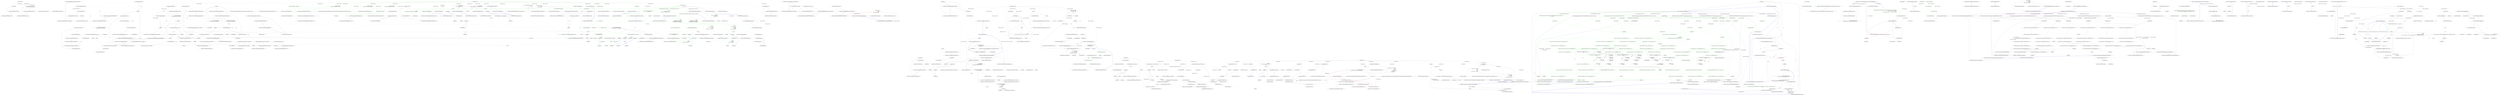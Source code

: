 digraph  {
n20 [label="HangFire.States.ScheduledState", span=""];
n0 [label="Entry HangFire.States.ScheduledState.ScheduledState(System.DateTime)", span="27-27", cluster="HangFire.States.ScheduledState.ScheduledState(System.DateTime)"];
n1 [label="EnqueueAt = enqueueAt", span="29-29", cluster="HangFire.States.ScheduledState.ScheduledState(System.DateTime)"];
n2 [label="Exit HangFire.States.ScheduledState.ScheduledState(System.DateTime)", span="27-27", cluster="HangFire.States.ScheduledState.ScheduledState(System.DateTime)"];
n3 [label="Entry HangFire.States.ScheduledState.GetData(HangFire.Common.JobMethod)", span="35-35", cluster="HangFire.States.ScheduledState.GetData(HangFire.Common.JobMethod)"];
n4 [label="return new Dictionary<string, string>\r\n                {\r\n                    { ''ScheduledAt'', JobHelper.ToStringTimestamp(DateTime.UtcNow) },\r\n                    { ''EnqueueAt'', JobHelper.ToStringTimestamp(EnqueueAt) }\r\n                };", span="37-41", cluster="HangFire.States.ScheduledState.GetData(HangFire.Common.JobMethod)"];
n5 [label="Exit HangFire.States.ScheduledState.GetData(HangFire.Common.JobMethod)", span="35-35", cluster="HangFire.States.ScheduledState.GetData(HangFire.Common.JobMethod)"];
n6 [label="Entry System.Collections.Generic.Dictionary<TKey, TValue>.Dictionary()", span="0-0", cluster="System.Collections.Generic.Dictionary<TKey, TValue>.Dictionary()"];
n7 [label="Entry HangFire.Common.JobHelper.ToStringTimestamp(System.DateTime)", span="46-46", cluster="HangFire.Common.JobHelper.ToStringTimestamp(System.DateTime)"];
n8 [label="Entry HangFire.States.ScheduledState.Handler.Apply(HangFire.Common.States.StateApplyingContext)", span="46-46", cluster="HangFire.States.ScheduledState.Handler.Apply(HangFire.Common.States.StateApplyingContext)"];
n9 [label="var stateData = context.ApplyingState.GetData(context.JobMethod)", span="48-48", cluster="HangFire.States.ScheduledState.Handler.Apply(HangFire.Common.States.StateApplyingContext)"];
n11 [label="context.Transaction.AddToSet(''schedule'', context.JobId, timestamp)", span="51-51", cluster="HangFire.States.ScheduledState.Handler.Apply(HangFire.Common.States.StateApplyingContext)"];
n10 [label="var timestamp = long.Parse(stateData[''EnqueueAt''])", span="49-49", cluster="HangFire.States.ScheduledState.Handler.Apply(HangFire.Common.States.StateApplyingContext)"];
n13 [label="Entry HangFire.Common.States.JobState.GetData(HangFire.Common.JobMethod)", span="26-26", cluster="HangFire.Common.States.JobState.GetData(HangFire.Common.JobMethod)"];
n14 [label="Entry long.Parse(string)", span="0-0", cluster="long.Parse(string)"];
n12 [label="Exit HangFire.States.ScheduledState.Handler.Apply(HangFire.Common.States.StateApplyingContext)", span="46-46", cluster="HangFire.States.ScheduledState.Handler.Apply(HangFire.Common.States.StateApplyingContext)"];
n15 [label="Entry HangFire.Storage.IWriteOnlyTransaction.AddToSet(string, string, double)", span="26-26", cluster="HangFire.Storage.IWriteOnlyTransaction.AddToSet(string, string, double)"];
n16 [label="Entry HangFire.States.ScheduledState.Handler.Unapply(HangFire.Common.States.StateApplyingContext)", span="54-54", cluster="HangFire.States.ScheduledState.Handler.Unapply(HangFire.Common.States.StateApplyingContext)"];
n17 [label="context.Transaction.RemoveFromSet(''schedule'', context.JobId)", span="56-56", cluster="HangFire.States.ScheduledState.Handler.Unapply(HangFire.Common.States.StateApplyingContext)"];
n18 [label="Exit HangFire.States.ScheduledState.Handler.Unapply(HangFire.Common.States.StateApplyingContext)", span="54-54", cluster="HangFire.States.ScheduledState.Handler.Unapply(HangFire.Common.States.StateApplyingContext)"];
n19 [label="Entry HangFire.Storage.IWriteOnlyTransaction.RemoveFromSet(string, string)", span="27-27", cluster="HangFire.Storage.IWriteOnlyTransaction.RemoveFromSet(string, string)"];
d21 [label="Assert.NotNull(api)", span="33-33", cluster="HangFire.SqlServer.Tests.StorageFacts.GetMonitoringApi_ReturnsNonNullInstance()", color=green, community=0];
d20 [label="var api = storage.GetMonitoringApi()", span="31-31", cluster="HangFire.SqlServer.Tests.StorageFacts.GetMonitoringApi_ReturnsNonNullInstance()"];
d22 [label="Exit HangFire.SqlServer.Tests.StorageFacts.GetMonitoringApi_ReturnsNonNullInstance()", span="28-28", cluster="HangFire.SqlServer.Tests.StorageFacts.GetMonitoringApi_ReturnsNonNullInstance()"];
d25 [label="Entry Unk.NotNull", span="", cluster="Unk.NotNull"];
d19 [label="var storage = CreateStorage()", span="30-30", cluster="HangFire.SqlServer.Tests.StorageFacts.GetMonitoringApi_ReturnsNonNullInstance()"];
d24 [label="Entry HangFire.SqlServer.SqlServerStorage.GetMonitoringApi()", span="54-54", cluster="HangFire.SqlServer.SqlServerStorage.GetMonitoringApi()"];
d18 [label="Entry HangFire.SqlServer.Tests.StorageFacts.GetMonitoringApi_ReturnsNonNullInstance()", span="28-28", cluster="HangFire.SqlServer.Tests.StorageFacts.GetMonitoringApi_ReturnsNonNullInstance()"];
d29 [label="Assert.NotNull(connection)", span="43-43", cluster="HangFire.SqlServer.Tests.StorageFacts.GetConnection_ReturnsNonNullInstance()"];
d23 [label="Entry HangFire.SqlServer.Tests.StorageFacts.CreateStorage()", span="58-58", cluster="HangFire.SqlServer.Tests.StorageFacts.CreateStorage()"];
d28 [label="var connection = storage.GetConnection()", span="41-41", cluster="HangFire.SqlServer.Tests.StorageFacts.GetConnection_ReturnsNonNullInstance()"];
d30 [label="Exit HangFire.SqlServer.Tests.StorageFacts.GetConnection_ReturnsNonNullInstance()", span="38-38", cluster="HangFire.SqlServer.Tests.StorageFacts.GetConnection_ReturnsNonNullInstance()"];
d27 [label="var storage = CreateStorage()", span="40-40", cluster="HangFire.SqlServer.Tests.StorageFacts.GetConnection_ReturnsNonNullInstance()"];
d33 [label="var storage = CreateStorage()", span="50-50", cluster="HangFire.SqlServer.Tests.StorageFacts.GetComponents_ReturnsAllNeededComponents()"];
d47 [label="Exit HangFire.SqlServer.Tests.StorageFacts.CreateStorage()", span="58-58", cluster="HangFire.SqlServer.Tests.StorageFacts.CreateStorage()"];
d46 [label="return new SqlServerStorage(\r\n                ConnectionUtils.GetConnectionString(),\r\n                new SqlServerStorageOptions { PrepareSchemaIfNecessary = false });", span="60-62", cluster="HangFire.SqlServer.Tests.StorageFacts.CreateStorage()"];
d31 [label="Entry HangFire.SqlServer.SqlServerStorage.GetConnection()", span="59-59", cluster="HangFire.SqlServer.SqlServerStorage.GetConnection()"];
d26 [label="Entry HangFire.SqlServer.Tests.StorageFacts.GetConnection_ReturnsNonNullInstance()", span="38-38", cluster="HangFire.SqlServer.Tests.StorageFacts.GetConnection_ReturnsNonNullInstance()"];
d32 [label="Entry HangFire.SqlServer.Tests.StorageFacts.GetComponents_ReturnsAllNeededComponents()", span="48-48", cluster="HangFire.SqlServer.Tests.StorageFacts.GetComponents_ReturnsAllNeededComponents()"];
d34 [label="var components = storage.GetComponents()", span="52-52", cluster="HangFire.SqlServer.Tests.StorageFacts.GetComponents_ReturnsAllNeededComponents()"];
d17 [label="Entry HangFire.SqlServer.SqlServerStorage.SqlServerStorage(string, HangFire.SqlServer.SqlServerStorageOptions)", span="37-37", cluster="HangFire.SqlServer.SqlServerStorage.SqlServerStorage(string, HangFire.SqlServer.SqlServerStorageOptions)"];
d48 [label="Entry HangFire.SqlServer.Tests.ConnectionUtils.GetConnectionString()", span="26-26", cluster="HangFire.SqlServer.Tests.ConnectionUtils.GetConnectionString()"];
d49 [label="Entry HangFire.SqlServer.SqlServerStorageOptions.SqlServerStorageOptions()", span="24-24", cluster="HangFire.SqlServer.SqlServerStorageOptions.SqlServerStorageOptions()"];
d37 [label="Exit HangFire.SqlServer.Tests.StorageFacts.GetComponents_ReturnsAllNeededComponents()", span="48-48", cluster="HangFire.SqlServer.Tests.StorageFacts.GetComponents_ReturnsAllNeededComponents()"];
d35 [label="var componentTypes = components.Select(x => x.GetType()).ToArray()", span="54-54", cluster="HangFire.SqlServer.Tests.StorageFacts.GetComponents_ReturnsAllNeededComponents()"];
d38 [label="Entry HangFire.SqlServer.SqlServerStorage.GetComponents()", span="64-64", cluster="HangFire.SqlServer.SqlServerStorage.GetComponents()"];
d15 [label="new SqlServerStorage(''hello'', null)", span="22-22", cluster="lambda expression"];
d36 [label="Assert.Contains(typeof(ExpirationManager), componentTypes)", span="55-55", cluster="HangFire.SqlServer.Tests.StorageFacts.GetComponents_ReturnsAllNeededComponents()"];
d39 [label="Entry Unk.Select", span="", cluster="Unk.Select"];
d40 [label="Entry Unk.ToArray", span="", cluster="Unk.ToArray"];
d42 [label="Entry lambda expression", span="54-54", cluster="lambda expression"];
d14 [label="Entry lambda expression", span="22-22", cluster="lambda expression"];
d16 [label="Exit lambda expression", span="22-22", cluster="lambda expression"];
d41 [label="Entry Unk.Contains", span="", cluster="Unk.Contains"];
d44 [label="Exit lambda expression", span="54-54", cluster="lambda expression"];
d43 [label="x.GetType()", span="54-54", cluster="lambda expression"];
d11 [label="var exception = Assert.Throws<ArgumentNullException>(\r\n                () => new SqlServerStorage(''hello'', null))", span="21-22", cluster="HangFire.SqlServer.Tests.StorageFacts.Ctor_ThrowsAnException_WhenOptionsValueIsNull()"];
d45 [label="Entry object.GetType()", span="0-0", cluster="object.GetType()"];
d10 [label="Entry HangFire.SqlServer.Tests.StorageFacts.Ctor_ThrowsAnException_WhenOptionsValueIsNull()", span="19-19", cluster="HangFire.SqlServer.Tests.StorageFacts.Ctor_ThrowsAnException_WhenOptionsValueIsNull()"];
d12 [label="Assert.Equal(''options'', exception.ParamName)", span="24-24", cluster="HangFire.SqlServer.Tests.StorageFacts.Ctor_ThrowsAnException_WhenOptionsValueIsNull()"];
d4 [label="Entry Unk.>", span="", cluster="Unk.>"];
d13 [label="Exit HangFire.SqlServer.Tests.StorageFacts.Ctor_ThrowsAnException_WhenOptionsValueIsNull()", span="19-19", cluster="HangFire.SqlServer.Tests.StorageFacts.Ctor_ThrowsAnException_WhenOptionsValueIsNull()"];
d5 [label="Entry Unk.Equal", span="", cluster="Unk.Equal"];
d1 [label="var exception = Assert.Throws<ArgumentNullException>(\r\n                () => new SqlServerStorage(null))", span="12-13", cluster="HangFire.SqlServer.Tests.StorageFacts.Ctor_ThrowsAnException_WhenConnectionStringIsNull()"];
d2 [label="Assert.Equal(''connectionString'', exception.ParamName)", span="15-15", cluster="HangFire.SqlServer.Tests.StorageFacts.Ctor_ThrowsAnException_WhenConnectionStringIsNull()"];
d0 [label="Entry HangFire.SqlServer.Tests.StorageFacts.Ctor_ThrowsAnException_WhenConnectionStringIsNull()", span="10-10", cluster="HangFire.SqlServer.Tests.StorageFacts.Ctor_ThrowsAnException_WhenConnectionStringIsNull()"];
d6 [label="Entry lambda expression", span="13-13", cluster="lambda expression"];
d3 [label="Exit HangFire.SqlServer.Tests.StorageFacts.Ctor_ThrowsAnException_WhenConnectionStringIsNull()", span="10-10", cluster="HangFire.SqlServer.Tests.StorageFacts.Ctor_ThrowsAnException_WhenConnectionStringIsNull()"];
d8 [label="Exit lambda expression", span="13-13", cluster="lambda expression"];
d7 [label="new SqlServerStorage(null)", span="13-13", cluster="lambda expression"];
d9 [label="Entry HangFire.SqlServer.SqlServerStorage.SqlServerStorage(string)", span="32-32", cluster="HangFire.SqlServer.SqlServerStorage.SqlServerStorage(string)"];
m0_25 [label="Entry Unk.OnScenarioStart", span="", cluster="Unk.OnScenarioStart", file="ClientFilters.feature.cs"];
m0_29 [label="Entry HangFire.Storage.IStorageConnection.GetAllEntriesFromHash(string)", span="64-64", cluster="HangFire.Storage.IStorageConnection.GetAllEntriesFromHash(string)", file="ClientFilters.feature.cs"];
m0_26 [label="Entry HangFire.JobStorage.GetConnection()", span="56-56", cluster="HangFire.JobStorage.GetConnection()", file="ClientFilters.feature.cs"];
m0_27 [label="Entry HangFire.Storage.IStorageConnection.GetAllItemsFromSet(string)", span="55-55", cluster="HangFire.Storage.IStorageConnection.GetAllItemsFromSet(string)", file="ClientFilters.feature.cs"];
m0_28 [label="Entry string.Format(string, object)", span="0-0", cluster="string.Format(string, object)", file="ClientFilters.feature.cs"];
m0_32 [label="Exit HangFire.Tests.ClientFiltersFeature.FeatureBackground()", span="71-71", cluster="HangFire.Tests.ClientFiltersFeature.FeatureBackground()", file="ClientFilters.feature.cs"];
m0_52 [label="Entry Unk.And", span="", cluster="Unk.And", file="ClientFilters.feature.cs"];
m0_34 [label="Entry HangFire.Tests.ClientFiltersFeature.ClientFiltersAreExecutedWhenICreateAJob()", span="83-83", cluster="HangFire.Tests.ClientFiltersFeature.ClientFiltersAreExecutedWhenICreateAJob()", file="ClientFilters.feature.cs"];
m0_5 [label="var hash = connection.GetAllEntriesFromHash(String.Format(''recurring-job:{0}'', id))", span="19-19", cluster="HangFire.Web.Pages.RecurringJobsPage.RecurringJobsPage()", file="ClientFilters.feature.cs"];
m0_98 [label="Entry HangFire.Tests.ClientFiltersFeature.ClientFilterCanHandleTheException()", span="215-215", cluster="HangFire.Tests.ClientFiltersFeature.ClientFilterCanHandleTheException()", file="ClientFilters.feature.cs"];
m0_100 [label="this.ScenarioSetup(scenarioInfo)", span="219-219", cluster="HangFire.Tests.ClientFiltersFeature.ClientFilterCanHandleTheException()", color=green, community=0, file="ClientFilters.feature.cs"];
m0_99 [label="TechTalk.SpecFlow.ScenarioInfo scenarioInfo = new TechTalk.SpecFlow.ScenarioInfo(''Client filter can handle the exception'', ((string[])(null)))", span="217-217", cluster="HangFire.Tests.ClientFiltersFeature.ClientFilterCanHandleTheException()", file="ClientFilters.feature.cs"];
m0_101 [label="this.FeatureBackground()", span="221-221", cluster="HangFire.Tests.ClientFiltersFeature.ClientFilterCanHandleTheException()", color=green, community=0, file="ClientFilters.feature.cs"];
m0_102 [label="testRunner.Given(''the client filter \'first\''', ((string)(null)), ((TechTalk.SpecFlow.Table)(null)), ''Given '')", span="223-223", cluster="HangFire.Tests.ClientFiltersFeature.ClientFilterCanHandleTheException()", color=green, community=0, file="ClientFilters.feature.cs"];
m0_103 [label="testRunner.And(''the client filter \'second\' that handles an exception'', ((string)(null)), ((TechTalk.SpecFlow.Table)(null)), ''And '')", span="225-225", cluster="HangFire.Tests.ClientFiltersFeature.ClientFilterCanHandleTheException()", color=green, community=0, file="ClientFilters.feature.cs"];
m0_104 [label="testRunner.And(''the client filter \'third\' that throws an exception'', ((string)(null)), ((TechTalk.SpecFlow.Table)(null)), ''And '')", span="227-227", cluster="HangFire.Tests.ClientFiltersFeature.ClientFilterCanHandleTheException()", color=green, community=0, file="ClientFilters.feature.cs"];
m0_105 [label="testRunner.When(''I create a job'', ((string)(null)), ((TechTalk.SpecFlow.Table)(null)), ''When '')", span="229-229", cluster="HangFire.Tests.ClientFiltersFeature.ClientFilterCanHandleTheException()", color=green, community=0, file="ClientFilters.feature.cs"];
m0_106 [label="TechTalk.SpecFlow.Table table5 = new TechTalk.SpecFlow.Table(new string[] {\r\n                        ''Method''})", span="231-232", cluster="HangFire.Tests.ClientFiltersFeature.ClientFilterCanHandleTheException()", file="ClientFilters.feature.cs"];
m0_112 [label="testRunner.Then(''the client filter methods were executed in the following order:'', ((string)(null)), table5, ''Then '')", span="244-244", cluster="HangFire.Tests.ClientFiltersFeature.ClientFilterCanHandleTheException()", color=green, community=0, file="ClientFilters.feature.cs"];
m0_111 [label="table5.AddRow(new string[] {\r\n                        ''first::OnCreated''})", span="241-242", cluster="HangFire.Tests.ClientFiltersFeature.ClientFilterCanHandleTheException()", file="ClientFilters.feature.cs"];
m0_113 [label="testRunner.And(''no exception were thrown'', ((string)(null)), ((TechTalk.SpecFlow.Table)(null)), ''And '')", span="246-246", cluster="HangFire.Tests.ClientFiltersFeature.ClientFilterCanHandleTheException()", color=green, community=0, file="ClientFilters.feature.cs"];
m0_114 [label="this.ScenarioCleanup()", span="248-248", cluster="HangFire.Tests.ClientFiltersFeature.ClientFilterCanHandleTheException()", file="ClientFilters.feature.cs"];
m0_107 [label="table5.AddRow(new string[] {\r\n                        ''first::OnCreating''})", span="233-234", cluster="HangFire.Tests.ClientFiltersFeature.ClientFilterCanHandleTheException()", file="ClientFilters.feature.cs"];
m0_108 [label="table5.AddRow(new string[] {\r\n                        ''second::OnCreating''})", span="235-236", cluster="HangFire.Tests.ClientFiltersFeature.ClientFilterCanHandleTheException()", file="ClientFilters.feature.cs"];
m0_109 [label="table5.AddRow(new string[] {\r\n                        ''third::OnCreating''})", span="237-238", cluster="HangFire.Tests.ClientFiltersFeature.ClientFilterCanHandleTheException()", file="ClientFilters.feature.cs"];
m0_110 [label="table5.AddRow(new string[] {\r\n                        ''second::OnCreated''})", span="239-240", cluster="HangFire.Tests.ClientFiltersFeature.ClientFilterCanHandleTheException()", file="ClientFilters.feature.cs"];
m0_115 [label="Exit HangFire.Tests.ClientFiltersFeature.ClientFilterCanHandleTheException()", span="215-215", cluster="HangFire.Tests.ClientFiltersFeature.ClientFilterCanHandleTheException()", file="ClientFilters.feature.cs"];
m0_36 [label="this.ScenarioSetup(scenarioInfo)", span="87-87", cluster="HangFire.Tests.ClientFiltersFeature.ClientFiltersAreExecutedWhenICreateAJob()", file="ClientFilters.feature.cs", color=green, community=0];
m0_53 [label="Entry HangFire.Tests.ClientFiltersFeature.MultipleClientFiltersAreExecutedDependingOnTheirOrder()", span="113-113", cluster="HangFire.Tests.ClientFiltersFeature.MultipleClientFiltersAreExecutedDependingOnTheirOrder()", file="ClientFilters.feature.cs"];
m0_55 [label="this.ScenarioSetup(scenarioInfo)", span="117-117", cluster="HangFire.Tests.ClientFiltersFeature.MultipleClientFiltersAreExecutedDependingOnTheirOrder()", color=green, community=0, file="ClientFilters.feature.cs"];
m0_54 [label="TechTalk.SpecFlow.ScenarioInfo scenarioInfo = new TechTalk.SpecFlow.ScenarioInfo(''Multiple client filters are executed depending on their order'', ((string[])(null)))", span="115-115", cluster="HangFire.Tests.ClientFiltersFeature.MultipleClientFiltersAreExecutedDependingOnTheirOrder()", file="ClientFilters.feature.cs"];
m0_56 [label="this.FeatureBackground()", span="119-119", cluster="HangFire.Tests.ClientFiltersFeature.MultipleClientFiltersAreExecutedDependingOnTheirOrder()", color=green, community=0, file="ClientFilters.feature.cs"];
m0_57 [label="testRunner.Given(''the client filter \'first\''', ((string)(null)), ((TechTalk.SpecFlow.Table)(null)), ''Given '')", span="121-121", cluster="HangFire.Tests.ClientFiltersFeature.MultipleClientFiltersAreExecutedDependingOnTheirOrder()", color=green, community=0, file="ClientFilters.feature.cs"];
m0_58 [label="testRunner.And(''the client filter \'second\''', ((string)(null)), ((TechTalk.SpecFlow.Table)(null)), ''And '')", span="123-123", cluster="HangFire.Tests.ClientFiltersFeature.MultipleClientFiltersAreExecutedDependingOnTheirOrder()", color=green, community=0, file="ClientFilters.feature.cs"];
m0_59 [label="testRunner.When(''I create a job'', ((string)(null)), ((TechTalk.SpecFlow.Table)(null)), ''When '')", span="125-125", cluster="HangFire.Tests.ClientFiltersFeature.MultipleClientFiltersAreExecutedDependingOnTheirOrder()", color=green, community=0, file="ClientFilters.feature.cs"];
m0_60 [label="TechTalk.SpecFlow.Table table2 = new TechTalk.SpecFlow.Table(new string[] {\r\n                        ''Method''})", span="127-128", cluster="HangFire.Tests.ClientFiltersFeature.MultipleClientFiltersAreExecutedDependingOnTheirOrder()", file="ClientFilters.feature.cs"];
m0_65 [label="testRunner.Then(''the client filter methods were executed in the following order:'', ((string)(null)), table2, ''Then '')", span="138-138", cluster="HangFire.Tests.ClientFiltersFeature.MultipleClientFiltersAreExecutedDependingOnTheirOrder()", color=green, community=0, file="ClientFilters.feature.cs"];
m0_64 [label="table2.AddRow(new string[] {\r\n                        ''first::OnCreated''})", span="135-136", cluster="HangFire.Tests.ClientFiltersFeature.MultipleClientFiltersAreExecutedDependingOnTheirOrder()", file="ClientFilters.feature.cs"];
m0_66 [label="this.ScenarioCleanup()", span="140-140", cluster="HangFire.Tests.ClientFiltersFeature.MultipleClientFiltersAreExecutedDependingOnTheirOrder()", file="ClientFilters.feature.cs"];
m0_61 [label="table2.AddRow(new string[] {\r\n                        ''first::OnCreating''})", span="129-130", cluster="HangFire.Tests.ClientFiltersFeature.MultipleClientFiltersAreExecutedDependingOnTheirOrder()", file="ClientFilters.feature.cs"];
m0_62 [label="table2.AddRow(new string[] {\r\n                        ''second::OnCreating''})", span="131-132", cluster="HangFire.Tests.ClientFiltersFeature.MultipleClientFiltersAreExecutedDependingOnTheirOrder()", file="ClientFilters.feature.cs"];
m0_63 [label="table2.AddRow(new string[] {\r\n                        ''second::OnCreated''})", span="133-134", cluster="HangFire.Tests.ClientFiltersFeature.MultipleClientFiltersAreExecutedDependingOnTheirOrder()", file="ClientFilters.feature.cs"];
m0_67 [label="Exit HangFire.Tests.ClientFiltersFeature.MultipleClientFiltersAreExecutedDependingOnTheirOrder()", span="113-113", cluster="HangFire.Tests.ClientFiltersFeature.MultipleClientFiltersAreExecutedDependingOnTheirOrder()", file="ClientFilters.feature.cs"];
m0_84 [label="Entry HangFire.Tests.ClientFiltersFeature.ClientFilterSOnCreatedCouldBeSkippedIfThereWasAnException()", span="183-183", cluster="HangFire.Tests.ClientFiltersFeature.ClientFilterSOnCreatedCouldBeSkippedIfThereWasAnException()", file="ClientFilters.feature.cs"];
m0_86 [label="this.ScenarioSetup(scenarioInfo)", span="187-187", cluster="HangFire.Tests.ClientFiltersFeature.ClientFilterSOnCreatedCouldBeSkippedIfThereWasAnException()", color=green, community=0, file="ClientFilters.feature.cs"];
m0_85 [label="TechTalk.SpecFlow.ScenarioInfo scenarioInfo = new TechTalk.SpecFlow.ScenarioInfo(''Client filter\'s OnCreated could be skipped if there was an exception'', ((string[])(null)))", span="185-185", cluster="HangFire.Tests.ClientFiltersFeature.ClientFilterSOnCreatedCouldBeSkippedIfThereWasAnException()", file="ClientFilters.feature.cs"];
m0_87 [label="this.FeatureBackground()", span="189-189", cluster="HangFire.Tests.ClientFiltersFeature.ClientFilterSOnCreatedCouldBeSkippedIfThereWasAnException()", color=green, community=0, file="ClientFilters.feature.cs"];
m0_88 [label="testRunner.Given(''the client filter \'first\''', ((string)(null)), ((TechTalk.SpecFlow.Table)(null)), ''Given '')", span="191-191", cluster="HangFire.Tests.ClientFiltersFeature.ClientFilterSOnCreatedCouldBeSkippedIfThereWasAnException()", color=green, community=0, file="ClientFilters.feature.cs"];
m0_89 [label="testRunner.And(''the client filter \'second\' that throws an exception'', ((string)(null)), ((TechTalk.SpecFlow.Table)(null)), ''And '')", span="193-193", cluster="HangFire.Tests.ClientFiltersFeature.ClientFilterSOnCreatedCouldBeSkippedIfThereWasAnException()", color=green, community=0, file="ClientFilters.feature.cs"];
m0_90 [label="testRunner.When(''I create a job'', ((string)(null)), ((TechTalk.SpecFlow.Table)(null)), ''When '')", span="195-195", cluster="HangFire.Tests.ClientFiltersFeature.ClientFilterSOnCreatedCouldBeSkippedIfThereWasAnException()", color=green, community=0, file="ClientFilters.feature.cs"];
m0_91 [label="TechTalk.SpecFlow.Table table4 = new TechTalk.SpecFlow.Table(new string[] {\r\n                        ''Method''})", span="197-198", cluster="HangFire.Tests.ClientFiltersFeature.ClientFilterSOnCreatedCouldBeSkippedIfThereWasAnException()", file="ClientFilters.feature.cs"];
m0_95 [label="testRunner.Then(''only the following client filter methods were executed:'', ((string)(null)), table4, ''Then '')", span="206-206", cluster="HangFire.Tests.ClientFiltersFeature.ClientFilterSOnCreatedCouldBeSkippedIfThereWasAnException()", color=green, community=0, file="ClientFilters.feature.cs"];
m0_94 [label="table4.AddRow(new string[] {\r\n                        ''first::OnCreated''})", span="203-204", cluster="HangFire.Tests.ClientFiltersFeature.ClientFilterSOnCreatedCouldBeSkippedIfThereWasAnException()", file="ClientFilters.feature.cs"];
m0_96 [label="this.ScenarioCleanup()", span="208-208", cluster="HangFire.Tests.ClientFiltersFeature.ClientFilterSOnCreatedCouldBeSkippedIfThereWasAnException()", file="ClientFilters.feature.cs"];
m0_92 [label="table4.AddRow(new string[] {\r\n                        ''first::OnCreating''})", span="199-200", cluster="HangFire.Tests.ClientFiltersFeature.ClientFilterSOnCreatedCouldBeSkippedIfThereWasAnException()", file="ClientFilters.feature.cs"];
m0_93 [label="table4.AddRow(new string[] {\r\n                        ''second::OnCreating''})", span="201-202", cluster="HangFire.Tests.ClientFiltersFeature.ClientFilterSOnCreatedCouldBeSkippedIfThereWasAnException()", file="ClientFilters.feature.cs"];
m0_97 [label="Exit HangFire.Tests.ClientFiltersFeature.ClientFilterSOnCreatedCouldBeSkippedIfThereWasAnException()", span="183-183", cluster="HangFire.Tests.ClientFiltersFeature.ClientFilterSOnCreatedCouldBeSkippedIfThereWasAnException()", file="ClientFilters.feature.cs"];
m0_22 [label="dto.LastExecution = JobHelper.DeserializeDateTime(hash[''LastExecution''])", span="58-58", cluster="HangFire.Web.Pages.RecurringJobsPage.RecurringJobsPage()", file="ClientFilters.feature.cs"];
m0_23 [label="RecurringJobs.Add(dto)", span="61-61", cluster="HangFire.Web.Pages.RecurringJobsPage.RecurringJobsPage()", file="ClientFilters.feature.cs"];
m0_24 [label="Exit HangFire.Web.Pages.RecurringJobsPage.RecurringJobsPage()", span="9-9", cluster="HangFire.Web.Pages.RecurringJobsPage.RecurringJobsPage()", file="ClientFilters.feature.cs"];
m0_7 [label="RecurringJobs.Add(new RecurringJobDto { Id = id, Removed = true })", span="23-23", cluster="HangFire.Web.Pages.RecurringJobsPage.RecurringJobsPage()", file="ClientFilters.feature.cs"];
m0_0 [label="Entry HangFire.Tests.ClientFiltersFeature.FeatureSetup(Microsoft.VisualStudio.TestTools.UnitTesting.TestContext)", span="30-30", cluster="HangFire.Tests.ClientFiltersFeature.FeatureSetup(Microsoft.VisualStudio.TestTools.UnitTesting.TestContext)", file="ClientFilters.feature.cs"];
m0_1 [label="testRunner = TechTalk.SpecFlow.TestRunnerManager.GetTestRunner()", span="32-32", cluster="HangFire.Tests.ClientFiltersFeature.FeatureSetup(Microsoft.VisualStudio.TestTools.UnitTesting.TestContext)", file="ClientFilters.feature.cs"];
m0_2 [label="TechTalk.SpecFlow.FeatureInfo featureInfo = new TechTalk.SpecFlow.FeatureInfo(new System.Globalization.CultureInfo(''en-US''), ''Client filters'', '''', ProgrammingLanguage.CSharp, new string[] {\r\n                        ''redis''})", span="33-34", cluster="HangFire.Tests.ClientFiltersFeature.FeatureSetup(Microsoft.VisualStudio.TestTools.UnitTesting.TestContext)", file="ClientFilters.feature.cs", color=green, community=0];
m0_3 [label="testRunner.OnFeatureStart(featureInfo)", span="35-35", cluster="HangFire.Tests.ClientFiltersFeature.FeatureSetup(Microsoft.VisualStudio.TestTools.UnitTesting.TestContext)", file="ClientFilters.feature.cs"];
m0_18 [label="var stateData = connection.GetStateData(dto.LastJobId)", span="49-49", cluster="HangFire.Web.Pages.RecurringJobsPage.RecurringJobsPage()", file="ClientFilters.feature.cs"];
m0_4 [label="Exit HangFire.Tests.ClientFiltersFeature.FeatureSetup(Microsoft.VisualStudio.TestTools.UnitTesting.TestContext)", span="30-30", cluster="HangFire.Tests.ClientFiltersFeature.FeatureSetup(Microsoft.VisualStudio.TestTools.UnitTesting.TestContext)", file="ClientFilters.feature.cs"];
m0_8 [label="Entry Unk.OnFeatureStart", span="", cluster="Unk.OnFeatureStart", file="ClientFilters.feature.cs"];
m0_6 [label="Entry TechTalk.SpecFlow.FeatureInfo.cstr", span="", cluster="TechTalk.SpecFlow.FeatureInfo.cstr", file="ClientFilters.feature.cs"];
m0_9 [label="dto.Cron = hash[''Cron'']", span="28-28", cluster="HangFire.Web.Pages.RecurringJobsPage.RecurringJobsPage()", file="ClientFilters.feature.cs"];
m0_10 [label="var invocationData = JobHelper.FromJson<InvocationData>(hash[''Job''])", span="32-32", cluster="HangFire.Web.Pages.RecurringJobsPage.RecurringJobsPage()", file="ClientFilters.feature.cs"];
m0_14 [label="Entry HangFire.Tests.ClientFiltersFeature.TestInitialize()", span="46-46", cluster="HangFire.Tests.ClientFiltersFeature.TestInitialize()", file="ClientFilters.feature.cs"];
m0_15 [label="((TechTalk.SpecFlow.FeatureContext.Current != null) \r\n                        && (TechTalk.SpecFlow.FeatureContext.Current.FeatureInfo.Title != ''Client filters''))", span="48-49", cluster="HangFire.Tests.ClientFiltersFeature.TestInitialize()", file="ClientFilters.feature.cs"];
m0_16 [label="HangFire.Tests.ClientFiltersFeature.FeatureSetup(null)", span="51-51", cluster="HangFire.Tests.ClientFiltersFeature.TestInitialize()", file="ClientFilters.feature.cs"];
m0_17 [label="Exit HangFire.Tests.ClientFiltersFeature.TestInitialize()", span="46-46", cluster="HangFire.Tests.ClientFiltersFeature.TestInitialize()", file="ClientFilters.feature.cs"];
m0_21 [label="hash.ContainsKey(''LastExecution'')", span="56-56", cluster="HangFire.Web.Pages.RecurringJobsPage.RecurringJobsPage()", file="ClientFilters.feature.cs"];
m0_11 [label="dto.Job = invocationData.Deserialize()", span="33-33", cluster="HangFire.Web.Pages.RecurringJobsPage.RecurringJobsPage()", color=red, community=0, file="ClientFilters.feature.cs"];
m0_13 [label="dto.LoadException = ex", span="37-37", cluster="HangFire.Web.Pages.RecurringJobsPage.RecurringJobsPage()", file="ClientFilters.feature.cs"];
m0_20 [label="dto.LastJobState = stateData.Name", span="52-52", cluster="HangFire.Web.Pages.RecurringJobsPage.RecurringJobsPage()", file="ClientFilters.feature.cs"];
m0_12 [label=JobLoadException, span="35-35", cluster="HangFire.Web.Pages.RecurringJobsPage.RecurringJobsPage()", file="ClientFilters.feature.cs"];
m0_19 [label="stateData != null", span="50-50", cluster="HangFire.Web.Pages.RecurringJobsPage.RecurringJobsPage()", file="ClientFilters.feature.cs"];
m0_142 [label="Entry HangFire.Tests.ClientFiltersFeature.ExceptionFilterCanHandleTheException()", span="316-316", cluster="HangFire.Tests.ClientFiltersFeature.ExceptionFilterCanHandleTheException()", file="ClientFilters.feature.cs"];
m0_143 [label="TechTalk.SpecFlow.ScenarioInfo scenarioInfo = new TechTalk.SpecFlow.ScenarioInfo(''Exception filter can handle the exception'', ((string[])(null)))", span="318-318", cluster="HangFire.Tests.ClientFiltersFeature.ExceptionFilterCanHandleTheException()", color=green, community=0, file="ClientFilters.feature.cs"];
m0_144 [label="this.ScenarioSetup(scenarioInfo)", span="320-320", cluster="HangFire.Tests.ClientFiltersFeature.ExceptionFilterCanHandleTheException()", color=green, community=0, file="ClientFilters.feature.cs"];
m0_145 [label="this.FeatureBackground()", span="322-322", cluster="HangFire.Tests.ClientFiltersFeature.ExceptionFilterCanHandleTheException()", color=green, community=0, file="ClientFilters.feature.cs"];
m0_146 [label="testRunner.Given(''the exception filter \'first\''', ((string)(null)), ((TechTalk.SpecFlow.Table)(null)), ''Given '')", span="324-324", cluster="HangFire.Tests.ClientFiltersFeature.ExceptionFilterCanHandleTheException()", color=green, community=0, file="ClientFilters.feature.cs"];
m0_147 [label="testRunner.And(''the exception filter \'second\' that handles an exception'', ((string)(null)), ((TechTalk.SpecFlow.Table)(null)), ''And '')", span="326-326", cluster="HangFire.Tests.ClientFiltersFeature.ExceptionFilterCanHandleTheException()", color=green, community=0, file="ClientFilters.feature.cs"];
m0_148 [label="testRunner.And(''the exception filter \'third\''', ((string)(null)), ((TechTalk.SpecFlow.Table)(null)), ''And '')", span="328-328", cluster="HangFire.Tests.ClientFiltersFeature.ExceptionFilterCanHandleTheException()", color=green, community=0, file="ClientFilters.feature.cs"];
m0_149 [label="testRunner.When(''there is a buggy filter (for example)'', ((string)(null)), ((TechTalk.SpecFlow.Table)(null)), ''When '')", span="330-330", cluster="HangFire.Tests.ClientFiltersFeature.ExceptionFilterCanHandleTheException()", color=green, community=0, file="ClientFilters.feature.cs"];
m0_150 [label="testRunner.And(''I create a job'', ((string)(null)), ((TechTalk.SpecFlow.Table)(null)), ''And '')", span="332-332", cluster="HangFire.Tests.ClientFiltersFeature.ExceptionFilterCanHandleTheException()", color=green, community=0, file="ClientFilters.feature.cs"];
m0_151 [label="TechTalk.SpecFlow.Table table7 = new TechTalk.SpecFlow.Table(new string[] {\r\n                        ''Filter''})", span="334-335", cluster="HangFire.Tests.ClientFiltersFeature.ExceptionFilterCanHandleTheException()", color=green, community=0, file="ClientFilters.feature.cs"];
m0_152 [label="table7.AddRow(new string[] {\r\n                        ''first''})", span="336-337", cluster="HangFire.Tests.ClientFiltersFeature.ExceptionFilterCanHandleTheException()", file="ClientFilters.feature.cs"];
m0_153 [label="table7.AddRow(new string[] {\r\n                        ''second''})", span="338-339", cluster="HangFire.Tests.ClientFiltersFeature.ExceptionFilterCanHandleTheException()", file="ClientFilters.feature.cs"];
m0_154 [label="table7.AddRow(new string[] {\r\n                        ''third''})", span="340-341", cluster="HangFire.Tests.ClientFiltersFeature.ExceptionFilterCanHandleTheException()", file="ClientFilters.feature.cs"];
m0_155 [label="testRunner.Then(''the following exceptions filter were executed:'', ((string)(null)), table7, ''Then '')", span="343-343", cluster="HangFire.Tests.ClientFiltersFeature.ExceptionFilterCanHandleTheException()", file="ClientFilters.feature.cs"];
m0_156 [label="testRunner.And(''no exception were thrown'', ((string)(null)), ((TechTalk.SpecFlow.Table)(null)), ''And '')", span="345-345", cluster="HangFire.Tests.ClientFiltersFeature.ExceptionFilterCanHandleTheException()", color=green, community=0, file="ClientFilters.feature.cs"];
m0_157 [label="this.ScenarioCleanup()", span="347-347", cluster="HangFire.Tests.ClientFiltersFeature.ExceptionFilterCanHandleTheException()", color=green, community=0, file="ClientFilters.feature.cs"];
m0_158 [label="Exit HangFire.Tests.ClientFiltersFeature.ExceptionFilterCanHandleTheException()", span="316-316", cluster="HangFire.Tests.ClientFiltersFeature.ExceptionFilterCanHandleTheException()", file="ClientFilters.feature.cs"];
m0_48 [label="Entry Unk.When", span="", cluster="Unk.When", file="ClientFilters.feature.cs"];
m0_35 [label="Entry HangFire.Common.JobHelper.DeserializeDateTime(string)", span="56-56", cluster="HangFire.Common.JobHelper.DeserializeDateTime(string)", file="ClientFilters.feature.cs"];
m0_37 [label="HangFire.Web.Pages.RecurringJobsPage", span="", cluster="HangFire.Tests.ClientFiltersFeature.ClientFiltersAreExecutedWhenICreateAJob()", color=green, community=0, file="ClientFilters.feature.cs"];
m0_38 [label="testRunner.Given(''the client filter \'test\''', ((string)(null)), ((TechTalk.SpecFlow.Table)(null)), ''Given '')", span="91-91", cluster="HangFire.Tests.ClientFiltersFeature.ClientFiltersAreExecutedWhenICreateAJob()", color=green, community=0, file="ClientFilters.feature.cs"];
m0_39 [label="testRunner.When(''I create a job'', ((string)(null)), ((TechTalk.SpecFlow.Table)(null)), ''When '')", span="93-93", cluster="HangFire.Tests.ClientFiltersFeature.ClientFiltersAreExecutedWhenICreateAJob()", color=green, community=0, file="ClientFilters.feature.cs"];
m0_40 [label="TechTalk.SpecFlow.Table table1 = new TechTalk.SpecFlow.Table(new string[] {\r\n                        ''Method''})", span="95-96", cluster="HangFire.Tests.ClientFiltersFeature.ClientFiltersAreExecutedWhenICreateAJob()", file="ClientFilters.feature.cs"];
m0_43 [label="testRunner.Then(''the client filter methods were executed in the following order:'', ((string)(null)), table1, ''Then '')", span="102-102", cluster="HangFire.Tests.ClientFiltersFeature.ClientFiltersAreExecutedWhenICreateAJob()", color=green, community=0, file="ClientFilters.feature.cs"];
m0_42 [label="table1.AddRow(new string[] {\r\n                        ''test::OnCreated''})", span="99-100", cluster="HangFire.Tests.ClientFiltersFeature.ClientFiltersAreExecutedWhenICreateAJob()", file="ClientFilters.feature.cs"];
m0_44 [label="testRunner.And(''the storage contains the job'', ((string)(null)), ((TechTalk.SpecFlow.Table)(null)), ''And '')", span="104-104", cluster="HangFire.Tests.ClientFiltersFeature.ClientFiltersAreExecutedWhenICreateAJob()", color=green, community=0, file="ClientFilters.feature.cs"];
m0_45 [label="this.ScenarioCleanup()", span="106-106", cluster="HangFire.Tests.ClientFiltersFeature.ClientFiltersAreExecutedWhenICreateAJob()", file="ClientFilters.feature.cs"];
m0_41 [label="table1.AddRow(new string[] {\r\n                        ''test::OnCreating''})", span="97-98", cluster="HangFire.Tests.ClientFiltersFeature.ClientFiltersAreExecutedWhenICreateAJob()", file="ClientFilters.feature.cs"];
m0_46 [label="Exit HangFire.Tests.ClientFiltersFeature.ClientFiltersAreExecutedWhenICreateAJob()", span="83-83", cluster="HangFire.Tests.ClientFiltersFeature.ClientFiltersAreExecutedWhenICreateAJob()", file="ClientFilters.feature.cs"];
m0_50 [label="Entry Unk.AddRow", span="", cluster="Unk.AddRow", file="ClientFilters.feature.cs"];
m0_30 [label="Entry HangFire.Tests.ClientFiltersFeature.FeatureBackground()", span="71-71", cluster="HangFire.Tests.ClientFiltersFeature.FeatureBackground()", file="ClientFilters.feature.cs"];
m0_47 [label="Entry TechTalk.SpecFlow.ScenarioInfo.cstr", span="", cluster="TechTalk.SpecFlow.ScenarioInfo.cstr", file="ClientFilters.feature.cs"];
m0_51 [label="Entry Unk.Then", span="", cluster="Unk.Then", file="ClientFilters.feature.cs"];
m0_33 [label="Entry HangFire.Storage.InvocationData.Deserialize()", span="38-38", cluster="HangFire.Storage.InvocationData.Deserialize()", file="ClientFilters.feature.cs"];
m0_31 [label="testRunner.Given(''a client'', ((string)(null)), ((TechTalk.SpecFlow.Table)(null)), ''Given '')", span="75-75", cluster="HangFire.Tests.ClientFiltersFeature.FeatureBackground()", file="ClientFilters.feature.cs", color=green, community=0];
m0_49 [label="Entry TechTalk.SpecFlow.Table.cstr", span="", cluster="TechTalk.SpecFlow.Table.cstr", file="ClientFilters.feature.cs"];
m0_127 [label="Entry HangFire.Tests.ClientFiltersFeature.MultipleExceptionFiltersAreExecutedDependingOnTheirOrder()", span="282-282", cluster="HangFire.Tests.ClientFiltersFeature.MultipleExceptionFiltersAreExecutedDependingOnTheirOrder()", file="ClientFilters.feature.cs"];
m0_129 [label="this.ScenarioSetup(scenarioInfo)", span="286-286", cluster="HangFire.Tests.ClientFiltersFeature.MultipleExceptionFiltersAreExecutedDependingOnTheirOrder()", color=green, community=0, file="ClientFilters.feature.cs"];
m0_128 [label="TechTalk.SpecFlow.ScenarioInfo scenarioInfo = new TechTalk.SpecFlow.ScenarioInfo(''Multiple exception filters are executed depending on their order'', ((string[])(null)))", span="284-284", cluster="HangFire.Tests.ClientFiltersFeature.MultipleExceptionFiltersAreExecutedDependingOnTheirOrder()", file="ClientFilters.feature.cs"];
m0_130 [label="this.FeatureBackground()", span="288-288", cluster="HangFire.Tests.ClientFiltersFeature.MultipleExceptionFiltersAreExecutedDependingOnTheirOrder()", color=green, community=0, file="ClientFilters.feature.cs"];
m0_131 [label="testRunner.Given(''the exception filter \'first\''', ((string)(null)), ((TechTalk.SpecFlow.Table)(null)), ''Given '')", span="290-290", cluster="HangFire.Tests.ClientFiltersFeature.MultipleExceptionFiltersAreExecutedDependingOnTheirOrder()", color=green, community=0, file="ClientFilters.feature.cs"];
m0_132 [label="testRunner.And(''the exception filter \'second\''', ((string)(null)), ((TechTalk.SpecFlow.Table)(null)), ''And '')", span="292-292", cluster="HangFire.Tests.ClientFiltersFeature.MultipleExceptionFiltersAreExecutedDependingOnTheirOrder()", color=green, community=0, file="ClientFilters.feature.cs"];
m0_133 [label="testRunner.When(''there is a buggy filter (for example)'', ((string)(null)), ((TechTalk.SpecFlow.Table)(null)), ''When '')", span="294-294", cluster="HangFire.Tests.ClientFiltersFeature.MultipleExceptionFiltersAreExecutedDependingOnTheirOrder()", color=green, community=0, file="ClientFilters.feature.cs"];
m0_134 [label="testRunner.And(''I create a job'', ((string)(null)), ((TechTalk.SpecFlow.Table)(null)), ''And '')", span="296-296", cluster="HangFire.Tests.ClientFiltersFeature.MultipleExceptionFiltersAreExecutedDependingOnTheirOrder()", color=green, community=0, file="ClientFilters.feature.cs"];
m0_135 [label="TechTalk.SpecFlow.Table table6 = new TechTalk.SpecFlow.Table(new string[] {\r\n                        ''Filter''})", span="298-299", cluster="HangFire.Tests.ClientFiltersFeature.MultipleExceptionFiltersAreExecutedDependingOnTheirOrder()", file="ClientFilters.feature.cs"];
m0_138 [label="testRunner.Then(''the client exception filters were executed in the following order:'', ((string)(null)), table6, ''Then '')", span="305-305", cluster="HangFire.Tests.ClientFiltersFeature.MultipleExceptionFiltersAreExecutedDependingOnTheirOrder()", color=green, community=0, file="ClientFilters.feature.cs"];
m0_137 [label="table6.AddRow(new string[] {\r\n                        ''second''})", span="302-303", cluster="HangFire.Tests.ClientFiltersFeature.MultipleExceptionFiltersAreExecutedDependingOnTheirOrder()", file="ClientFilters.feature.cs"];
m0_139 [label="testRunner.And(''the CreateJobFailedException was thrown'', ((string)(null)), ((TechTalk.SpecFlow.Table)(null)), ''And '')", span="307-307", cluster="HangFire.Tests.ClientFiltersFeature.MultipleExceptionFiltersAreExecutedDependingOnTheirOrder()", color=green, community=0, file="ClientFilters.feature.cs"];
m0_140 [label="this.ScenarioCleanup()", span="309-309", cluster="HangFire.Tests.ClientFiltersFeature.MultipleExceptionFiltersAreExecutedDependingOnTheirOrder()", file="ClientFilters.feature.cs"];
m0_136 [label="table6.AddRow(new string[] {\r\n                        ''first''})", span="300-301", cluster="HangFire.Tests.ClientFiltersFeature.MultipleExceptionFiltersAreExecutedDependingOnTheirOrder()", file="ClientFilters.feature.cs"];
m0_141 [label="Exit HangFire.Tests.ClientFiltersFeature.MultipleExceptionFiltersAreExecutedDependingOnTheirOrder()", span="282-282", cluster="HangFire.Tests.ClientFiltersFeature.MultipleExceptionFiltersAreExecutedDependingOnTheirOrder()", file="ClientFilters.feature.cs"];
m0_68 [label="Entry HangFire.Tests.ClientFiltersFeature.WhenClientFilterCanCancelTheCreationOfTheJob()", span="147-147", cluster="HangFire.Tests.ClientFiltersFeature.WhenClientFilterCanCancelTheCreationOfTheJob()", file="ClientFilters.feature.cs"];
m0_70 [label="this.ScenarioSetup(scenarioInfo)", span="151-151", cluster="HangFire.Tests.ClientFiltersFeature.WhenClientFilterCanCancelTheCreationOfTheJob()", color=green, community=0, file="ClientFilters.feature.cs"];
m0_69 [label="TechTalk.SpecFlow.ScenarioInfo scenarioInfo = new TechTalk.SpecFlow.ScenarioInfo(''When client filter can cancel the creation of the job'', ((string[])(null)))", span="149-149", cluster="HangFire.Tests.ClientFiltersFeature.WhenClientFilterCanCancelTheCreationOfTheJob()", file="ClientFilters.feature.cs"];
m0_71 [label="this.FeatureBackground()", span="153-153", cluster="HangFire.Tests.ClientFiltersFeature.WhenClientFilterCanCancelTheCreationOfTheJob()", color=green, community=0, file="ClientFilters.feature.cs"];
m0_72 [label="testRunner.Given(''the client filter \'first\''', ((string)(null)), ((TechTalk.SpecFlow.Table)(null)), ''Given '')", span="155-155", cluster="HangFire.Tests.ClientFiltersFeature.WhenClientFilterCanCancelTheCreationOfTheJob()", color=green, community=0, file="ClientFilters.feature.cs"];
m0_73 [label="testRunner.And(''the client filter \'second\' that cancels the job'', ((string)(null)), ((TechTalk.SpecFlow.Table)(null)), ''And '')", span="157-157", cluster="HangFire.Tests.ClientFiltersFeature.WhenClientFilterCanCancelTheCreationOfTheJob()", color=green, community=0, file="ClientFilters.feature.cs"];
m0_74 [label="testRunner.And(''the client filter \'third\''', ((string)(null)), ((TechTalk.SpecFlow.Table)(null)), ''And '')", span="159-159", cluster="HangFire.Tests.ClientFiltersFeature.WhenClientFilterCanCancelTheCreationOfTheJob()", color=green, community=0, file="ClientFilters.feature.cs"];
m0_75 [label="testRunner.When(''I create a job'', ((string)(null)), ((TechTalk.SpecFlow.Table)(null)), ''When '')", span="161-161", cluster="HangFire.Tests.ClientFiltersFeature.WhenClientFilterCanCancelTheCreationOfTheJob()", color=green, community=0, file="ClientFilters.feature.cs"];
m0_76 [label="testRunner.Then(''the storage does not contain the job'', ((string)(null)), ((TechTalk.SpecFlow.Table)(null)), ''Then '')", span="163-163", cluster="HangFire.Tests.ClientFiltersFeature.WhenClientFilterCanCancelTheCreationOfTheJob()", color=green, community=0, file="ClientFilters.feature.cs"];
m0_77 [label="TechTalk.SpecFlow.Table table3 = new TechTalk.SpecFlow.Table(new string[] {\r\n                        ''Method''})", span="165-166", cluster="HangFire.Tests.ClientFiltersFeature.WhenClientFilterCanCancelTheCreationOfTheJob()", file="ClientFilters.feature.cs"];
m0_81 [label="testRunner.And(''only the following client filter methods were executed:'', ((string)(null)), table3, ''And '')", span="174-174", cluster="HangFire.Tests.ClientFiltersFeature.WhenClientFilterCanCancelTheCreationOfTheJob()", color=green, community=0, file="ClientFilters.feature.cs"];
m0_80 [label="table3.AddRow(new string[] {\r\n                        ''first::OnCreated (with the canceled flag set)''})", span="171-172", cluster="HangFire.Tests.ClientFiltersFeature.WhenClientFilterCanCancelTheCreationOfTheJob()", file="ClientFilters.feature.cs"];
m0_82 [label="this.ScenarioCleanup()", span="176-176", cluster="HangFire.Tests.ClientFiltersFeature.WhenClientFilterCanCancelTheCreationOfTheJob()", file="ClientFilters.feature.cs"];
m0_78 [label="table3.AddRow(new string[] {\r\n                        ''first::OnCreating''})", span="167-168", cluster="HangFire.Tests.ClientFiltersFeature.WhenClientFilterCanCancelTheCreationOfTheJob()", file="ClientFilters.feature.cs"];
m0_79 [label="table3.AddRow(new string[] {\r\n                        ''second::OnCreating''})", span="169-170", cluster="HangFire.Tests.ClientFiltersFeature.WhenClientFilterCanCancelTheCreationOfTheJob()", file="ClientFilters.feature.cs"];
m0_83 [label="Exit HangFire.Tests.ClientFiltersFeature.WhenClientFilterCanCancelTheCreationOfTheJob()", span="147-147", cluster="HangFire.Tests.ClientFiltersFeature.WhenClientFilterCanCancelTheCreationOfTheJob()", file="ClientFilters.feature.cs"];
m0_116 [label="Entry HangFire.Tests.ClientFiltersFeature.ClientExceptionFiltersAreExecutedWhenThereWasAnExceptionWhileCreatingAJob()", span="256-256", cluster="HangFire.Tests.ClientFiltersFeature.ClientExceptionFiltersAreExecutedWhenThereWasAnExceptionWhileCreatingAJob()", file="ClientFilters.feature.cs"];
m0_117 [label="TechTalk.SpecFlow.ScenarioInfo scenarioInfo = new TechTalk.SpecFlow.ScenarioInfo(''Client exception filters are executed when there was an exception while creating '' +\r\n                    ''a job'', ((string[])(null)))", span="258-259", cluster="HangFire.Tests.ClientFiltersFeature.ClientExceptionFiltersAreExecutedWhenThereWasAnExceptionWhileCreatingAJob()", color=green, community=0, file="ClientFilters.feature.cs"];
m0_118 [label="this.ScenarioSetup(scenarioInfo)", span="261-261", cluster="HangFire.Tests.ClientFiltersFeature.ClientExceptionFiltersAreExecutedWhenThereWasAnExceptionWhileCreatingAJob()", color=green, community=0, file="ClientFilters.feature.cs"];
m0_119 [label="this.FeatureBackground()", span="263-263", cluster="HangFire.Tests.ClientFiltersFeature.ClientExceptionFiltersAreExecutedWhenThereWasAnExceptionWhileCreatingAJob()", color=green, community=0, file="ClientFilters.feature.cs"];
m0_120 [label="testRunner.Given(''the exception filter \'test\''', ((string)(null)), ((TechTalk.SpecFlow.Table)(null)), ''Given '')", span="265-265", cluster="HangFire.Tests.ClientFiltersFeature.ClientExceptionFiltersAreExecutedWhenThereWasAnExceptionWhileCreatingAJob()", color=green, community=0, file="ClientFilters.feature.cs"];
m0_121 [label="testRunner.When(''there is a buggy filter (for example)'', ((string)(null)), ((TechTalk.SpecFlow.Table)(null)), ''When '')", span="267-267", cluster="HangFire.Tests.ClientFiltersFeature.ClientExceptionFiltersAreExecutedWhenThereWasAnExceptionWhileCreatingAJob()", color=green, community=0, file="ClientFilters.feature.cs"];
m0_122 [label="testRunner.And(''I create a job'', ((string)(null)), ((TechTalk.SpecFlow.Table)(null)), ''And '')", span="269-269", cluster="HangFire.Tests.ClientFiltersFeature.ClientExceptionFiltersAreExecutedWhenThereWasAnExceptionWhileCreatingAJob()", color=green, community=0, file="ClientFilters.feature.cs"];
m0_123 [label="testRunner.Then(''the client exception filter was executed'', ((string)(null)), ((TechTalk.SpecFlow.Table)(null)), ''Then '')", span="271-271", cluster="HangFire.Tests.ClientFiltersFeature.ClientExceptionFiltersAreExecutedWhenThereWasAnExceptionWhileCreatingAJob()", color=green, community=0, file="ClientFilters.feature.cs"];
m0_124 [label="testRunner.And(''the CreateJobFailedException was thrown'', ((string)(null)), ((TechTalk.SpecFlow.Table)(null)), ''And '')", span="273-273", cluster="HangFire.Tests.ClientFiltersFeature.ClientExceptionFiltersAreExecutedWhenThereWasAnExceptionWhileCreatingAJob()", color=green, community=0, file="ClientFilters.feature.cs"];
m0_125 [label="this.ScenarioCleanup()", span="275-275", cluster="HangFire.Tests.ClientFiltersFeature.ClientExceptionFiltersAreExecutedWhenThereWasAnExceptionWhileCreatingAJob()", file="ClientFilters.feature.cs"];
m0_126 [label="Exit HangFire.Tests.ClientFiltersFeature.ClientExceptionFiltersAreExecutedWhenThereWasAnExceptionWhileCreatingAJob()", span="256-256", cluster="HangFire.Tests.ClientFiltersFeature.ClientExceptionFiltersAreExecutedWhenThereWasAnExceptionWhileCreatingAJob()", file="ClientFilters.feature.cs"];
m0_159 [label="HangFire.Tests.ClientFiltersFeature", span="", file="ClientFilters.feature.cs"];
m3_3 [label="Entry System.NotSupportedException.NotSupportedException()", span="0-0", cluster="System.NotSupportedException.NotSupportedException()", file="CustomTypeConverter.cs"];
m3_0 [label="Entry HangFire.Tests.CustomTypeConverter.ConvertTo(System.ComponentModel.ITypeDescriptorContext, System.Globalization.CultureInfo, object, System.Type)", span="8-8", cluster="HangFire.Tests.CustomTypeConverter.ConvertTo(System.ComponentModel.ITypeDescriptorContext, System.Globalization.CultureInfo, object, System.Type)", file="CustomTypeConverter.cs"];
m3_1 [label="throw new NotSupportedException();", span="10-10", cluster="HangFire.Tests.CustomTypeConverter.ConvertTo(System.ComponentModel.ITypeDescriptorContext, System.Globalization.CultureInfo, object, System.Type)", color=green, community=0, file="CustomTypeConverter.cs"];
m3_2 [label="Exit HangFire.Tests.CustomTypeConverter.ConvertTo(System.ComponentModel.ITypeDescriptorContext, System.Globalization.CultureInfo, object, System.Type)", span="8-8", cluster="HangFire.Tests.CustomTypeConverter.ConvertTo(System.ComponentModel.ITypeDescriptorContext, System.Globalization.CultureInfo, object, System.Type)", file="CustomTypeConverter.cs"];
m4_24 [label="Entry HangFire.Server.DequeuedJobsWatcher.RequeueJobIfTimedOut(string, string)", span="53-53", cluster="HangFire.Server.DequeuedJobsWatcher.RequeueJobIfTimedOut(string, string)", file="DequeuedJobsWatcher.cs"];
m4_25 [label="var flags = _redis.GetValuesFromHash(\r\n                String.Format(''hangfire:job:{0}'', jobId),\r\n                ''Fetched'',\r\n                ''Checked'')", span="55-58", cluster="HangFire.Server.DequeuedJobsWatcher.RequeueJobIfTimedOut(string, string)", file="DequeuedJobsWatcher.cs"];
m4_29 [label="_redis.SetEntryInHash(\r\n                    String.Format(''hangfire:job:{0}'', jobId),\r\n                    ''Checked'',\r\n                    JobHelper.ToStringTimestamp(DateTime.UtcNow))", span="83-86", cluster="HangFire.Server.DequeuedJobsWatcher.RequeueJobIfTimedOut(string, string)", file="DequeuedJobsWatcher.cs"];
m4_30 [label="TimedOutByFetchedTime(fetched) || TimedOutByCheckedTime(fetched, @checked)", span="93-93", cluster="HangFire.Server.DequeuedJobsWatcher.RequeueJobIfTimedOut(string, string)", file="DequeuedJobsWatcher.cs"];
m4_31 [label="TryToRequeueTheJob(jobId)", span="95-95", cluster="HangFire.Server.DequeuedJobsWatcher.RequeueJobIfTimedOut(string, string)", file="DequeuedJobsWatcher.cs"];
m4_32 [label="JobFetcher.RemoveFromFetchedQueue(_redis, jobId, queue)", span="96-96", cluster="HangFire.Server.DequeuedJobsWatcher.RequeueJobIfTimedOut(string, string)", file="DequeuedJobsWatcher.cs"];
m4_26 [label="var fetched = flags[0]", span="60-60", cluster="HangFire.Server.DequeuedJobsWatcher.RequeueJobIfTimedOut(string, string)", file="DequeuedJobsWatcher.cs"];
m4_27 [label="var @checked = flags[1]", span="61-61", cluster="HangFire.Server.DequeuedJobsWatcher.RequeueJobIfTimedOut(string, string)", file="DequeuedJobsWatcher.cs"];
m4_28 [label="String.IsNullOrEmpty(fetched) && String.IsNullOrEmpty(@checked)", span="63-63", cluster="HangFire.Server.DequeuedJobsWatcher.RequeueJobIfTimedOut(string, string)", file="DequeuedJobsWatcher.cs"];
m4_33 [label="Exit HangFire.Server.DequeuedJobsWatcher.RequeueJobIfTimedOut(string, string)", span="53-53", cluster="HangFire.Server.DequeuedJobsWatcher.RequeueJobIfTimedOut(string, string)", file="DequeuedJobsWatcher.cs"];
m4_81 [label="Entry System.Threading.Thread.Join()", span="0-0", cluster="System.Threading.Thread.Join()", file="DequeuedJobsWatcher.cs"];
m4_55 [label="Entry HangFire.States.FailedState.FailedState(string, System.Exception)", span="10-10", cluster="HangFire.States.FailedState.FailedState(string, System.Exception)", file="DequeuedJobsWatcher.cs"];
m4_20 [label="Entry System.TimeSpan.FromMinutes(double)", span="0-0", cluster="System.TimeSpan.FromMinutes(double)", file="DequeuedJobsWatcher.cs"];
m4_0 [label="Entry Hangfire.Msmq.Tests.MsmqJobQueueProviderFacts.GetJobQueue_ReturnsNonNullInstance()", span="10-10", cluster="Hangfire.Msmq.Tests.MsmqJobQueueProviderFacts.GetJobQueue_ReturnsNonNullInstance()", file="DequeuedJobsWatcher.cs"];
m4_1 [label="var provider = CreateProvider()", span="12-12", cluster="Hangfire.Msmq.Tests.MsmqJobQueueProviderFacts.GetJobQueue_ReturnsNonNullInstance()", file="DequeuedJobsWatcher.cs"];
m4_2 [label="var jobQueue = provider.GetJobQueue(null)", span="14-14", cluster="Hangfire.Msmq.Tests.MsmqJobQueueProviderFacts.GetJobQueue_ReturnsNonNullInstance()", file="DequeuedJobsWatcher.cs"];
m4_3 [label="Assert.NotNull(jobQueue)", span="16-16", cluster="Hangfire.Msmq.Tests.MsmqJobQueueProviderFacts.GetJobQueue_ReturnsNonNullInstance()", file="DequeuedJobsWatcher.cs"];
m4_56 [label="Entry HangFire.States.StateMachine.ChangeState(string, HangFire.States.JobState, params string[])", span="57-57", cluster="HangFire.States.StateMachine.ChangeState(string, HangFire.States.JobState, params string[])", file="DequeuedJobsWatcher.cs"];
m4_38 [label="Entry Unk.SetEntryInHash", span="", cluster="Unk.SetEntryInHash", file="DequeuedJobsWatcher.cs"];
m4_34 [label="Entry string.Format(string, object)", span="0-0", cluster="string.Format(string, object)", file="DequeuedJobsWatcher.cs"];
m4_37 [label="Entry HangFire.JobHelper.ToStringTimestamp(System.DateTime)", span="62-62", cluster="HangFire.JobHelper.ToStringTimestamp(System.DateTime)", file="DequeuedJobsWatcher.cs"];
m4_5 [label="Entry Hangfire.Msmq.Tests.MsmqJobQueueProviderFacts.CreateProvider()", span="29-29", cluster="Hangfire.Msmq.Tests.MsmqJobQueueProviderFacts.CreateProvider()", file="DequeuedJobsWatcher.cs"];
m4_10 [label="var monitoring = provider.GetJobQueueMonitoringApi(null)", span="24-24", cluster="Hangfire.Msmq.Tests.MsmqJobQueueProviderFacts.GetMonitoringApi_ReturnsNonNullInstance()", file="DequeuedJobsWatcher.cs"];
m4_11 [label="Assert.NotNull(monitoring)", span="26-26", cluster="Hangfire.Msmq.Tests.MsmqJobQueueProviderFacts.GetMonitoringApi_ReturnsNonNullInstance()", file="DequeuedJobsWatcher.cs"];
m4_13 [label="Entry Hangfire.SqlServer.Msmq.MsmqJobQueueProvider.GetJobQueueMonitoringApi(IDbConnection)", span="37-37", cluster="Hangfire.SqlServer.Msmq.MsmqJobQueueProvider.GetJobQueueMonitoringApi(IDbConnection)", file="DequeuedJobsWatcher.cs"];
m4_14 [label="return new MsmqJobQueueProvider(\r\n                CleanMsmqQueueAttribute.PathPattern,\r\n                Queues);", span="31-33", cluster="Hangfire.Msmq.Tests.MsmqJobQueueProviderFacts.CreateProvider()", file="DequeuedJobsWatcher.cs"];
m4_16 [label="Entry Hangfire.SqlServer.Msmq.MsmqJobQueueProvider.MsmqJobQueueProvider(string, System.Collections.Generic.IEnumerable<string>)", span="26-26", cluster="Hangfire.SqlServer.Msmq.MsmqJobQueueProvider.MsmqJobQueueProvider(string, System.Collections.Generic.IEnumerable<string>)", file="DequeuedJobsWatcher.cs"];
m4_12 [label="Exit Hangfire.Msmq.Tests.MsmqJobQueueProviderFacts.GetMonitoringApi_ReturnsNonNullInstance()", span="20-20", cluster="Hangfire.Msmq.Tests.MsmqJobQueueProviderFacts.GetMonitoringApi_ReturnsNonNullInstance()", file="DequeuedJobsWatcher.cs"];
m4_15 [label="Exit Hangfire.Msmq.Tests.MsmqJobQueueProviderFacts.CreateProvider()", span="29-29", cluster="Hangfire.Msmq.Tests.MsmqJobQueueProviderFacts.CreateProvider()", file="DequeuedJobsWatcher.cs"];
m4_17 [label="Exit HangFire.Server.DequeuedJobsWatcher.FindAndRequeueTimedOutJobs()", span="32-32", cluster="HangFire.Server.DequeuedJobsWatcher.FindAndRequeueTimedOutJobs()", file="DequeuedJobsWatcher.cs"];
m4_53 [label="Entry HangFire.JobHelper.GetQueue(System.Type)", span="22-22", cluster="HangFire.JobHelper.GetQueue(System.Type)", file="DequeuedJobsWatcher.cs"];
m4_80 [label="Entry System.Threading.EventWaitHandle.Set()", span="0-0", cluster="System.Threading.EventWaitHandle.Set()", file="DequeuedJobsWatcher.cs"];
m4_8 [label="Exit HangFire.Server.DequeuedJobsWatcher.Dispose()", span="27-27", cluster="HangFire.Server.DequeuedJobsWatcher.Dispose()", file="DequeuedJobsWatcher.cs"];
m4_9 [label="Entry Unk.Dispose", span="", cluster="Unk.Dispose", file="DequeuedJobsWatcher.cs"];
m4_54 [label="Entry HangFire.States.EnqueuedState.EnqueuedState(string, string)", span="10-10", cluster="HangFire.States.EnqueuedState.EnqueuedState(string, string)", file="DequeuedJobsWatcher.cs"];
m4_42 [label="Entry HangFire.Server.JobFetcher.RemoveFromFetchedQueue(IRedisClient, string, string)", span="86-86", cluster="HangFire.Server.JobFetcher.RemoveFromFetchedQueue(IRedisClient, string, string)", file="DequeuedJobsWatcher.cs"];
m4_6 [label="Entry Hangfire.SqlServer.Msmq.MsmqJobQueueProvider.GetJobQueue(IDbConnection)", span="32-32", cluster="Hangfire.SqlServer.Msmq.MsmqJobQueueProvider.GetJobQueue(IDbConnection)", file="DequeuedJobsWatcher.cs"];
m4_7 [label="_redis.Dispose()", span="29-29", cluster="HangFire.Server.DequeuedJobsWatcher.Dispose()", file="DequeuedJobsWatcher.cs"];
m4_39 [label="Entry Unk.TimedOutByFetchedTime", span="", cluster="Unk.TimedOutByFetchedTime", file="DequeuedJobsWatcher.cs"];
m4_4 [label="Exit Hangfire.Msmq.Tests.MsmqJobQueueProviderFacts.GetJobQueue_ReturnsNonNullInstance()", span="10-10", cluster="Hangfire.Msmq.Tests.MsmqJobQueueProviderFacts.GetJobQueue_ReturnsNonNullInstance()", file="DequeuedJobsWatcher.cs"];
m4_40 [label="Entry Unk.TimedOutByCheckedTime", span="", cluster="Unk.TimedOutByCheckedTime", file="DequeuedJobsWatcher.cs"];
m4_67 [label="Entry HangFire.Server.DequeuedJobsWatcher.HangFire.Server.IThreadWrappable.Work()", span="142-142", cluster="HangFire.Server.DequeuedJobsWatcher.HangFire.Server.IThreadWrappable.Work()", file="DequeuedJobsWatcher.cs"];
m4_69 [label="FindAndRequeueTimedOutJobs()", span="148-148", cluster="HangFire.Server.DequeuedJobsWatcher.HangFire.Server.IThreadWrappable.Work()", file="DequeuedJobsWatcher.cs"];
m4_70 [label="_stopped.WaitOne(SleepTimeout)", span="150-150", cluster="HangFire.Server.DequeuedJobsWatcher.HangFire.Server.IThreadWrappable.Work()", file="DequeuedJobsWatcher.cs"];
m4_72 [label="_logger.Fatal(\r\n                    ''Unexpected exception caught in the timed out jobs thread. Timed out jobs will not be re-queued.'',\r\n                    ex)", span="158-160", cluster="HangFire.Server.DequeuedJobsWatcher.HangFire.Server.IThreadWrappable.Work()", file="DequeuedJobsWatcher.cs"];
m4_68 [label=true, span="146-146", cluster="HangFire.Server.DequeuedJobsWatcher.HangFire.Server.IThreadWrappable.Work()", file="DequeuedJobsWatcher.cs"];
m4_71 [label=Exception, span="156-156", cluster="HangFire.Server.DequeuedJobsWatcher.HangFire.Server.IThreadWrappable.Work()", file="DequeuedJobsWatcher.cs"];
m4_73 [label="Exit HangFire.Server.DequeuedJobsWatcher.HangFire.Server.IThreadWrappable.Work()", span="142-142", cluster="HangFire.Server.DequeuedJobsWatcher.HangFire.Server.IThreadWrappable.Work()", file="DequeuedJobsWatcher.cs"];
m4_41 [label="Entry HangFire.Server.DequeuedJobsWatcher.TryToRequeueTheJob(string)", span="101-101", cluster="HangFire.Server.DequeuedJobsWatcher.TryToRequeueTheJob(string)", file="DequeuedJobsWatcher.cs"];
m4_45 [label="var queue = JobHelper.GetQueue(Type.GetType(jobType))", span="111-111", cluster="HangFire.Server.DequeuedJobsWatcher.TryToRequeueTheJob(string)", color=green, community=0, file="DequeuedJobsWatcher.cs"];
m4_43 [label="var jobType = _redis.GetValueFromHash(\r\n                String.Format(''hangfire:job:{0}'', jobId),\r\n                ''Type'')", span="103-105", cluster="HangFire.Server.DequeuedJobsWatcher.TryToRequeueTheJob(string)", file="DequeuedJobsWatcher.cs"];
m4_44 [label="JobState state", span="107-107", cluster="HangFire.Server.DequeuedJobsWatcher.TryToRequeueTheJob(string)", file="DequeuedJobsWatcher.cs"];
m4_46 [label="state = new EnqueuedState(''Requeued due to time out'', queue)", span="112-112", cluster="HangFire.Server.DequeuedJobsWatcher.TryToRequeueTheJob(string)", file="DequeuedJobsWatcher.cs"];
m4_47 [label=Exception, span="114-114", cluster="HangFire.Server.DequeuedJobsWatcher.TryToRequeueTheJob(string)", color=green, community=0, file="DequeuedJobsWatcher.cs"];
m4_48 [label="state = new FailedState(''Failed to re-queue the job'', ex)", span="116-116", cluster="HangFire.Server.DequeuedJobsWatcher.TryToRequeueTheJob(string)", color=green, community=0, file="DequeuedJobsWatcher.cs"];
m4_49 [label="_stateMachine.ChangeState(jobId, state, EnqueuedState.Name, ProcessingState.Name)", span="119-119", cluster="HangFire.Server.DequeuedJobsWatcher.TryToRequeueTheJob(string)", file="DequeuedJobsWatcher.cs"];
m4_50 [label="Exit HangFire.Server.DequeuedJobsWatcher.TryToRequeueTheJob(string)", span="101-101", cluster="HangFire.Server.DequeuedJobsWatcher.TryToRequeueTheJob(string)", file="DequeuedJobsWatcher.cs"];
m4_75 [label="Entry Unk.Fatal", span="", cluster="Unk.Fatal", file="DequeuedJobsWatcher.cs"];
m4_22 [label="Entry Unk.GetAllItemsFromList", span="", cluster="Unk.GetAllItemsFromList", file="DequeuedJobsWatcher.cs"];
m4_52 [label="Entry Unk.GetType", span="", cluster="Unk.GetType", file="DequeuedJobsWatcher.cs"];
m4_51 [label="Entry Unk.GetValueFromHash", span="", cluster="Unk.GetValueFromHash", file="DequeuedJobsWatcher.cs"];
m4_18 [label="Entry Unk.GetAllItemsFromSet", span="", cluster="Unk.GetAllItemsFromSet", file="DequeuedJobsWatcher.cs"];
m4_74 [label="Entry System.Threading.WaitHandle.WaitOne(System.TimeSpan)", span="0-0", cluster="System.Threading.WaitHandle.WaitOne(System.TimeSpan)", file="DequeuedJobsWatcher.cs"];
m4_23 [label="Entry Unk.RequeueJobIfTimedOut", span="", cluster="Unk.RequeueJobIfTimedOut", file="DequeuedJobsWatcher.cs"];
m4_19 [label="Entry Unk.Format", span="", cluster="Unk.Format", file="DequeuedJobsWatcher.cs"];
m4_35 [label="Entry Unk.GetValuesFromHash", span="", cluster="Unk.GetValuesFromHash", file="DequeuedJobsWatcher.cs"];
m4_36 [label="Entry Unk.IsNullOrEmpty", span="", cluster="Unk.IsNullOrEmpty", file="DequeuedJobsWatcher.cs"];
m4_76 [label="Entry HangFire.Server.DequeuedJobsWatcher.HangFire.Server.IThreadWrappable.Dispose(System.Threading.Thread)", span="164-164", cluster="HangFire.Server.DequeuedJobsWatcher.HangFire.Server.IThreadWrappable.Dispose(System.Threading.Thread)", file="DequeuedJobsWatcher.cs"];
m4_77 [label="_stopped.Set()", span="166-166", cluster="HangFire.Server.DequeuedJobsWatcher.HangFire.Server.IThreadWrappable.Dispose(System.Threading.Thread)", file="DequeuedJobsWatcher.cs"];
m4_78 [label="thread.Join()", span="167-167", cluster="HangFire.Server.DequeuedJobsWatcher.HangFire.Server.IThreadWrappable.Dispose(System.Threading.Thread)", file="DequeuedJobsWatcher.cs"];
m4_79 [label="Exit HangFire.Server.DequeuedJobsWatcher.HangFire.Server.IThreadWrappable.Dispose(System.Threading.Thread)", span="164-164", cluster="HangFire.Server.DequeuedJobsWatcher.HangFire.Server.IThreadWrappable.Dispose(System.Threading.Thread)", file="DequeuedJobsWatcher.cs"];
m4_21 [label="Entry Unk.AcquireLock", span="", cluster="Unk.AcquireLock", file="DequeuedJobsWatcher.cs"];
m4_82 [label="HangFire.Server.DequeuedJobsWatcher", span="", file="DequeuedJobsWatcher.cs"];
m5_0 [label="Entry HangFire.Tests.Server.Re_QueueingOfTimedOutJobsFeature.FeatureSetup(Microsoft.VisualStudio.TestTools.UnitTesting.TestContext)", span="30-30", cluster="HangFire.Tests.Server.Re_QueueingOfTimedOutJobsFeature.FeatureSetup(Microsoft.VisualStudio.TestTools.UnitTesting.TestContext)", file="DequeuedJobsWatcher.feature.cs"];
m5_1 [label="testRunner = TechTalk.SpecFlow.TestRunnerManager.GetTestRunner()", span="32-32", cluster="HangFire.Tests.Server.Re_QueueingOfTimedOutJobsFeature.FeatureSetup(Microsoft.VisualStudio.TestTools.UnitTesting.TestContext)", file="DequeuedJobsWatcher.feature.cs"];
m5_2 [label="TechTalk.SpecFlow.FeatureInfo featureInfo = new TechTalk.SpecFlow.FeatureInfo(new System.Globalization.CultureInfo(''en-US''), ''Re-queueing of timed out jobs'', ''\r\n  As an Administrator, I want the jobs to recovered automatically \r\n  after a s'' +\r\n                    ''erver failure, which took them into the processing.'', ProgrammingLanguage.CSharp, new string[] {\r\n                        ''redis''})", span="33-35", cluster="HangFire.Tests.Server.Re_QueueingOfTimedOutJobsFeature.FeatureSetup(Microsoft.VisualStudio.TestTools.UnitTesting.TestContext)", file="DequeuedJobsWatcher.feature.cs", color=green, community=1];
m5_3 [label="testRunner.OnFeatureStart(featureInfo)", span="36-36", cluster="HangFire.Tests.Server.Re_QueueingOfTimedOutJobsFeature.FeatureSetup(Microsoft.VisualStudio.TestTools.UnitTesting.TestContext)", file="DequeuedJobsWatcher.feature.cs"];
m5_4 [label="Exit HangFire.Tests.Server.Re_QueueingOfTimedOutJobsFeature.FeatureSetup(Microsoft.VisualStudio.TestTools.UnitTesting.TestContext)", span="30-30", cluster="HangFire.Tests.Server.Re_QueueingOfTimedOutJobsFeature.FeatureSetup(Microsoft.VisualStudio.TestTools.UnitTesting.TestContext)", color=red, community=0, file="DequeuedJobsWatcher.feature.cs"];
m5_5 [label="Entry Unk.GetTestRunner", span="", cluster="Unk.GetTestRunner", file="DequeuedJobsWatcher.feature.cs"];
m5_6 [label="Entry TechTalk.SpecFlow.FeatureInfo.cstr", span="", cluster="TechTalk.SpecFlow.FeatureInfo.cstr", file="DequeuedJobsWatcher.feature.cs"];
m5_7 [label="Entry System.Globalization.CultureInfo.CultureInfo(string)", span="0-0", cluster="System.Globalization.CultureInfo.CultureInfo(string)", file="DequeuedJobsWatcher.feature.cs"];
m5_8 [label="Entry Unk.OnFeatureStart", span="", cluster="Unk.OnFeatureStart", file="DequeuedJobsWatcher.feature.cs"];
m5_9 [label="Exit HangFire.Web.CommandHandler.ProcessRequest()", span="31-31", cluster="HangFire.Web.CommandHandler.ProcessRequest()", file="DequeuedJobsWatcher.feature.cs"];
m5_14 [label="Entry HangFire.Tests.Server.Re_QueueingOfTimedOutJobsFeature.TestInitialize()", span="47-47", cluster="HangFire.Tests.Server.Re_QueueingOfTimedOutJobsFeature.TestInitialize()", file="DequeuedJobsWatcher.feature.cs"];
m5_16 [label="HangFire.Tests.Server.Re_QueueingOfTimedOutJobsFeature.FeatureSetup(null)", span="52-52", cluster="HangFire.Tests.Server.Re_QueueingOfTimedOutJobsFeature.TestInitialize()", file="DequeuedJobsWatcher.feature.cs"];
m5_15 [label="((TechTalk.SpecFlow.FeatureContext.Current != null) \r\n                        && (TechTalk.SpecFlow.FeatureContext.Current.FeatureInfo.Title != ''Re-queueing of timed out jobs''))", span="49-50", cluster="HangFire.Tests.Server.Re_QueueingOfTimedOutJobsFeature.TestInitialize()", file="DequeuedJobsWatcher.feature.cs"];
m5_17 [label="Exit HangFire.Tests.Server.Re_QueueingOfTimedOutJobsFeature.TestInitialize()", span="47-47", cluster="HangFire.Tests.Server.Re_QueueingOfTimedOutJobsFeature.TestInitialize()", file="DequeuedJobsWatcher.feature.cs"];
m5_10 [label="Entry HttpException.cstr", span="", cluster="HttpException.cstr", file="DequeuedJobsWatcher.feature.cs"];
m5_11 [label="Entry System.Func<TResult>.Invoke()", span="0-0", cluster="System.Func<TResult>.Invoke()", file="DequeuedJobsWatcher.feature.cs"];
m5_12 [label="HangFire.Web.CommandHandler", span="", file="DequeuedJobsWatcher.feature.cs"];
m6_0 [label="Entry HangFire.Web.Pages.ErrorPage.ErrorPage(System.Exception)", span="6-6", cluster="HangFire.Web.Pages.ErrorPage.ErrorPage(System.Exception)", file="ErrorPage.cs"];
m6_1 [label="Exception = exception", span="8-8", cluster="HangFire.Web.Pages.ErrorPage.ErrorPage(System.Exception)", color=green, community=0, file="ErrorPage.cs"];
m6_2 [label="Exit HangFire.Web.Pages.ErrorPage.ErrorPage(System.Exception)", span="6-6", cluster="HangFire.Web.Pages.ErrorPage.ErrorPage(System.Exception)", file="ErrorPage.cs"];
m6_3 [label="HangFire.Web.Pages.ErrorPage", span="", file="ErrorPage.cs"];
m7_4 [label="Entry System.TimeSpan.FromMinutes(double)", span="0-0", cluster="System.TimeSpan.FromMinutes(double)", file="ErrorPage.generated.cs"];
m7_0 [label="Entry Hangfire.Server.ServerWatchdogOptions.ServerWatchdogOptions()", span="22-22", cluster="Hangfire.Server.ServerWatchdogOptions.ServerWatchdogOptions()", file="ErrorPage.generated.cs"];
m7_1 [label="ServerTimeout = TimeSpan.FromMinutes(1)", span="24-24", cluster="Hangfire.Server.ServerWatchdogOptions.ServerWatchdogOptions()", color=green, community=0, file="ErrorPage.generated.cs"];
m7_2 [label="CheckInterval = TimeSpan.FromMinutes(5)", span="25-25", cluster="Hangfire.Server.ServerWatchdogOptions.ServerWatchdogOptions()", color=green, community=0, file="ErrorPage.generated.cs"];
m7_3 [label="Exit Hangfire.Server.ServerWatchdogOptions.ServerWatchdogOptions()", span="22-22", cluster="Hangfire.Server.ServerWatchdogOptions.ServerWatchdogOptions()", file="ErrorPage.generated.cs"];
m7_5 [label="Hangfire.Server.ServerWatchdogOptions", span="", file="ErrorPage.generated.cs"];
m8_14 [label="Entry System.ArgumentNullException.ArgumentNullException(string)", span="0-0", cluster="System.ArgumentNullException.ArgumentNullException(string)", file="HangFireJobActivatorTests.cs"];
m8_55 [label="Entry System.Collections.Generic.List<T>.List()", span="0-0", cluster="System.Collections.Generic.List<T>.List()", file="HangFireJobActivatorTests.cs"];
m8_17 [label="Entry string.Format(string, object, object)", span="0-0", cluster="string.Format(string, object, object)", file="HangFireJobActivatorTests.cs"];
m8_58 [label="Entry HangFire.BackgroundJobServer.GetStorageSupervisors()", span="133-133", cluster="HangFire.BackgroundJobServer.GetStorageSupervisors()", file="HangFireJobActivatorTests.cs"];
m8_75 [label="var components = _storage.GetComponents()", span="135-135", cluster="HangFire.BackgroundJobServer.GetStorageSupervisors()", file="HangFireJobActivatorTests.cs"];
m8_76 [label="return components\r\n                .Select(component => new ServerSupervisor(component))\r\n                .ToArray();", span="137-139", cluster="HangFire.BackgroundJobServer.GetStorageSupervisors()", file="HangFireJobActivatorTests.cs"];
m8_77 [label="Exit HangFire.BackgroundJobServer.GetStorageSupervisors()", span="133-133", cluster="HangFire.BackgroundJobServer.GetStorageSupervisors()", file="HangFireJobActivatorTests.cs"];
m8_45 [label="Entry HangFire.Server.ServerBootstrapper.ServerBootstrapper(string, HangFire.Server.ServerContext, HangFire.JobStorage, System.Lazy<HangFire.Server.IServerSupervisor>)", span="31-31", cluster="HangFire.Server.ServerBootstrapper.ServerBootstrapper(string, HangFire.Server.ServerContext, HangFire.JobStorage, System.Lazy<HangFire.Server.IServerSupervisor>)", file="HangFireJobActivatorTests.cs"];
m8_26 [label="Entry Unk.Info", span="", cluster="Unk.Info", file="HangFireJobActivatorTests.cs"];
m8_78 [label="Entry HangFire.JobStorage.GetComponents()", span="58-58", cluster="HangFire.JobStorage.GetComponents()", file="HangFireJobActivatorTests.cs"];
m8_48 [label="Entry HangFire.Server.ServerSupervisorOptions.ServerSupervisorOptions()", span="25-25", cluster="HangFire.Server.ServerSupervisorOptions.ServerSupervisorOptions()", file="HangFireJobActivatorTests.cs"];
m8_46 [label="Entry System.Lazy<T>.Lazy(System.Func<T>)", span="0-0", cluster="System.Lazy<T>.Lazy(System.Func<T>)", file="HangFireJobActivatorTests.cs"];
m8_56 [label="Entry HangFire.BackgroundJobServer.GetCommonSupervisors()", span="114-114", cluster="HangFire.BackgroundJobServer.GetCommonSupervisors()", file="HangFireJobActivatorTests.cs"];
m8_60 [label="var stateMachineFactory = new StateMachineFactory(_storage)", span="116-116", cluster="HangFire.BackgroundJobServer.GetCommonSupervisors()", file="HangFireJobActivatorTests.cs"];
m8_62 [label="yield return new ServerSupervisor(new WorkerManager(sharedWorkerContext, _options.WorkerCount));", span="125-125", cluster="HangFire.BackgroundJobServer.GetCommonSupervisors()", file="HangFireJobActivatorTests.cs"];
m8_63 [label="yield return new ServerSupervisor(new ServerHeartbeat(_storage, _serverId));", span="126-126", cluster="HangFire.BackgroundJobServer.GetCommonSupervisors()", file="HangFireJobActivatorTests.cs"];
m8_64 [label="yield return new ServerSupervisor(new ServerWatchdog(_storage));", span="127-127", cluster="HangFire.BackgroundJobServer.GetCommonSupervisors()", file="HangFireJobActivatorTests.cs"];
m8_65 [label="yield return new ServerSupervisor(\r\n                new SchedulePoller(_storage, stateMachineFactory, _options.SchedulePollingInterval));", span="129-130", cluster="HangFire.BackgroundJobServer.GetCommonSupervisors()", file="HangFireJobActivatorTests.cs"];
m8_61 [label="var sharedWorkerContext = new SharedWorkerContext(\r\n                _serverId,\r\n                _options.Queues,\r\n                _storage,\r\n                new JobPerformanceProcess(),\r\n                JobActivator.Current,\r\n                stateMachineFactory)", span="117-123", cluster="HangFire.BackgroundJobServer.GetCommonSupervisors()", file="HangFireJobActivatorTests.cs"];
m8_66 [label="Exit HangFire.BackgroundJobServer.GetCommonSupervisors()", span="114-114", cluster="HangFire.BackgroundJobServer.GetCommonSupervisors()", file="HangFireJobActivatorTests.cs"];
m8_16 [label="Entry System.Diagnostics.Process.GetCurrentProcess()", span="0-0", cluster="System.Diagnostics.Process.GetCurrentProcess()", file="HangFireJobActivatorTests.cs"];
m8_27 [label="Entry Unk.InfoFormat", span="", cluster="Unk.InfoFormat", file="HangFireJobActivatorTests.cs"];
m8_18 [label="Entry HangFire.BackgroundJobServer.GetBootstrapSupervisor()", span="82-82", cluster="HangFire.BackgroundJobServer.GetBootstrapSupervisor()", file="HangFireJobActivatorTests.cs"];
m8_40 [label="var context = new ServerContext\r\n            {\r\n                Queues = _options.Queues,\r\n                WorkerCount = _options.WorkerCount\r\n            }", span="84-88", cluster="HangFire.BackgroundJobServer.GetBootstrapSupervisor()", file="HangFireJobActivatorTests.cs"];
m8_41 [label="var bootstrapper = new ServerBootstrapper(\r\n                _serverId, \r\n                context, \r\n                _storage, \r\n                new Lazy<IServerSupervisor>(GetSupervisors))", span="90-94", cluster="HangFire.BackgroundJobServer.GetBootstrapSupervisor()", file="HangFireJobActivatorTests.cs"];
m8_42 [label="return new ServerSupervisor(\r\n                bootstrapper, \r\n                new ServerSupervisorOptions\r\n                {\r\n                    ShutdownTimeout = _options.ShutdownTimeout\r\n                });", span="96-101", cluster="HangFire.BackgroundJobServer.GetBootstrapSupervisor()", file="HangFireJobActivatorTests.cs"];
m8_43 [label="Exit HangFire.BackgroundJobServer.GetBootstrapSupervisor()", span="82-82", cluster="HangFire.BackgroundJobServer.GetBootstrapSupervisor()", file="HangFireJobActivatorTests.cs"];
m8_29 [label="Entry HangFire.BackgroundJobServerOptions.WriteToLog(ILog)", span="59-59", cluster="HangFire.BackgroundJobServerOptions.WriteToLog(ILog)", file="HangFireJobActivatorTests.cs"];
m8_30 [label="Entry HangFire.Server.IServerSupervisor.Start()", span="22-22", cluster="HangFire.Server.IServerSupervisor.Start()", file="HangFireJobActivatorTests.cs"];
m8_59 [label="Entry HangFire.Server.ServerSupervisorCollection.ServerSupervisorCollection(System.Collections.Generic.IEnumerable<HangFire.Server.IServerSupervisor>)", span="26-26", cluster="HangFire.Server.ServerSupervisorCollection.ServerSupervisorCollection(System.Collections.Generic.IEnumerable<HangFire.Server.IServerSupervisor>)", file="HangFireJobActivatorTests.cs"];
m8_72 [label="Entry HangFire.Server.ServerHeartbeat.ServerHeartbeat(HangFire.JobStorage, string)", span="28-28", cluster="HangFire.Server.ServerHeartbeat.ServerHeartbeat(HangFire.JobStorage, string)", file="HangFireJobActivatorTests.cs"];
m8_2 [label="Entry HangFire.BackgroundJobServer.BackgroundJobServer(HangFire.BackgroundJobServerOptions)", span="41-41", cluster="HangFire.BackgroundJobServer.BackgroundJobServer(HangFire.BackgroundJobServerOptions)", file="HangFireJobActivatorTests.cs"];
m8_3 [label="Exit HangFire.BackgroundJobServer.BackgroundJobServer(HangFire.BackgroundJobServerOptions)", span="41-41", cluster="HangFire.BackgroundJobServer.BackgroundJobServer(HangFire.BackgroundJobServerOptions)", file="HangFireJobActivatorTests.cs"];
m8_69 [label="Entry HangFire.Server.JobPerformanceProcess.JobPerformanceProcess()", span="28-28", cluster="HangFire.Server.JobPerformanceProcess.JobPerformanceProcess()", file="HangFireJobActivatorTests.cs"];
m8_0 [label="Entry HangFire.BackgroundJobServer.BackgroundJobServer()", span="36-36", cluster="HangFire.BackgroundJobServer.BackgroundJobServer()", file="HangFireJobActivatorTests.cs"];
m8_1 [label="Exit HangFire.BackgroundJobServer.BackgroundJobServer()", span="36-36", cluster="HangFire.BackgroundJobServer.BackgroundJobServer()", file="HangFireJobActivatorTests.cs"];
m8_4 [label="Entry HangFire.BackgroundJobServer.BackgroundJobServer(HangFire.BackgroundJobServerOptions, HangFire.JobStorage)", span="46-46", cluster="HangFire.BackgroundJobServer.BackgroundJobServer(HangFire.BackgroundJobServerOptions, HangFire.JobStorage)", file="HangFireJobActivatorTests.cs"];
m8_5 [label="options == null", span="48-48", cluster="HangFire.BackgroundJobServer.BackgroundJobServer(HangFire.BackgroundJobServerOptions, HangFire.JobStorage)", file="HangFireJobActivatorTests.cs"];
m8_7 [label="storage == null", span="49-49", cluster="HangFire.BackgroundJobServer.BackgroundJobServer(HangFire.BackgroundJobServerOptions, HangFire.JobStorage)", file="HangFireJobActivatorTests.cs"];
m8_9 [label="_options = options", span="51-51", cluster="HangFire.BackgroundJobServer.BackgroundJobServer(HangFire.BackgroundJobServerOptions, HangFire.JobStorage)", file="HangFireJobActivatorTests.cs"];
m8_10 [label="_storage = storage", span="52-52", cluster="HangFire.BackgroundJobServer.BackgroundJobServer(HangFire.BackgroundJobServerOptions, HangFire.JobStorage)", file="HangFireJobActivatorTests.cs"];
m8_6 [label="throw new ArgumentNullException(''options'');", span="48-48", cluster="HangFire.BackgroundJobServer.BackgroundJobServer(HangFire.BackgroundJobServerOptions, HangFire.JobStorage)", file="HangFireJobActivatorTests.cs"];
m8_8 [label="throw new ArgumentNullException(''storage'');", span="49-49", cluster="HangFire.BackgroundJobServer.BackgroundJobServer(HangFire.BackgroundJobServerOptions, HangFire.JobStorage)", file="HangFireJobActivatorTests.cs"];
m8_11 [label="_serverId = String.Format(''{0}:{1}'', _options.ServerName.ToLowerInvariant(), Process.GetCurrentProcess().Id)", span="54-54", cluster="HangFire.BackgroundJobServer.BackgroundJobServer(HangFire.BackgroundJobServerOptions, HangFire.JobStorage)", file="HangFireJobActivatorTests.cs"];
m8_12 [label="_bootstrapSupervisor = GetBootstrapSupervisor()", span="57-57", cluster="HangFire.BackgroundJobServer.BackgroundJobServer(HangFire.BackgroundJobServerOptions, HangFire.JobStorage)", file="HangFireJobActivatorTests.cs"];
m8_13 [label="Exit HangFire.BackgroundJobServer.BackgroundJobServer(HangFire.BackgroundJobServerOptions, HangFire.JobStorage)", span="46-46", cluster="HangFire.BackgroundJobServer.BackgroundJobServer(HangFire.BackgroundJobServerOptions, HangFire.JobStorage)", file="HangFireJobActivatorTests.cs"];
m8_47 [label="Entry HangFire.Server.ServerSupervisor.ServerSupervisor(HangFire.Server.IServerComponent, HangFire.Server.ServerSupervisorOptions)", span="41-41", cluster="HangFire.Server.ServerSupervisor.ServerSupervisor(HangFire.Server.IServerComponent, HangFire.Server.ServerSupervisorOptions)", file="HangFireJobActivatorTests.cs"];
m8_31 [label="Entry HangFire.BackgroundJobServer.Stop()", span="71-71", cluster="HangFire.BackgroundJobServer.Stop()", file="HangFireJobActivatorTests.cs"];
m8_32 [label="_bootstrapSupervisor.Stop()", span="73-73", cluster="HangFire.BackgroundJobServer.Stop()", file="HangFireJobActivatorTests.cs"];
m8_33 [label="Exit HangFire.BackgroundJobServer.Stop()", span="71-71", cluster="HangFire.BackgroundJobServer.Stop()", file="HangFireJobActivatorTests.cs"];
m8_44 [label="Entry HangFire.Server.ServerContext.ServerContext()", span="18-18", cluster="HangFire.Server.ServerContext.ServerContext()", file="HangFireJobActivatorTests.cs"];
m8_15 [label="Entry string.ToLowerInvariant()", span="0-0", cluster="string.ToLowerInvariant()", file="HangFireJobActivatorTests.cs"];
m8_81 [label="Entry lambda expression", span="138-138", cluster="lambda expression", file="HangFireJobActivatorTests.cs"];
m8_82 [label="new ServerSupervisor(component)", span="138-138", cluster="lambda expression", file="HangFireJobActivatorTests.cs"];
m8_83 [label="Exit lambda expression", span="138-138", cluster="lambda expression", file="HangFireJobActivatorTests.cs"];
m8_74 [label="Entry HangFire.Server.SchedulePoller.SchedulePoller(HangFire.JobStorage, HangFire.States.IStateMachineFactory, System.TimeSpan)", span="34-34", cluster="HangFire.Server.SchedulePoller.SchedulePoller(HangFire.JobStorage, HangFire.States.IStateMachineFactory, System.TimeSpan)", file="HangFireJobActivatorTests.cs"];
m8_57 [label="Entry System.Collections.Generic.List<T>.AddRange(System.Collections.Generic.IEnumerable<T>)", span="0-0", cluster="System.Collections.Generic.List<T>.AddRange(System.Collections.Generic.IEnumerable<T>)", file="HangFireJobActivatorTests.cs"];
m8_79 [label="Entry Unk.Select", span="", cluster="Unk.Select", file="HangFireJobActivatorTests.cs"];
m8_19 [label="Entry HangFire.BackgroundJobServer.Start()", span="60-60", cluster="HangFire.BackgroundJobServer.Start()", file="HangFireJobActivatorTests.cs"];
m8_20 [label="Logger.Info(''Starting HangFire Server...'')", span="62-62", cluster="HangFire.BackgroundJobServer.Start()", file="HangFireJobActivatorTests.cs"];
m8_21 [label="Logger.InfoFormat(''Using job storage: '{0}'.'', _storage)", span="63-63", cluster="HangFire.BackgroundJobServer.Start()", file="HangFireJobActivatorTests.cs"];
m8_22 [label="_storage.WriteOptionsToLog(Logger)", span="65-65", cluster="HangFire.BackgroundJobServer.Start()", file="HangFireJobActivatorTests.cs"];
m8_23 [label="_options.WriteToLog(Logger)", span="66-66", cluster="HangFire.BackgroundJobServer.Start()", file="HangFireJobActivatorTests.cs"];
m8_24 [label="_bootstrapSupervisor.Start()", span="68-68", cluster="HangFire.BackgroundJobServer.Start()", file="HangFireJobActivatorTests.cs"];
m8_25 [label="Exit HangFire.BackgroundJobServer.Start()", span="60-60", cluster="HangFire.BackgroundJobServer.Start()", file="HangFireJobActivatorTests.cs"];
m8_70 [label="Entry HangFire.Server.ServerSupervisor.ServerSupervisor(HangFire.Server.IServerComponent)", span="36-36", cluster="HangFire.Server.ServerSupervisor.ServerSupervisor(HangFire.Server.IServerComponent)", file="HangFireJobActivatorTests.cs"];
m8_28 [label="Entry HangFire.JobStorage.WriteOptionsToLog(ILog)", span="68-68", cluster="HangFire.JobStorage.WriteOptionsToLog(ILog)", file="HangFireJobActivatorTests.cs"];
m8_35 [label="Entry HangFire.BackgroundJobServer.Dispose()", span="76-76", cluster="HangFire.BackgroundJobServer.Dispose()", file="HangFireJobActivatorTests.cs"];
m8_36 [label="_bootstrapSupervisor.Dispose()", span="78-78", cluster="HangFire.BackgroundJobServer.Dispose()", file="HangFireJobActivatorTests.cs"];
m8_37 [label="Logger.Info(''HangFire Server stopped.'')", span="79-79", cluster="HangFire.BackgroundJobServer.Dispose()", file="HangFireJobActivatorTests.cs"];
m8_38 [label="Exit HangFire.BackgroundJobServer.Dispose()", span="76-76", cluster="HangFire.BackgroundJobServer.Dispose()", file="HangFireJobActivatorTests.cs"];
m8_49 [label="Entry HangFire.BackgroundJobServer.GetSupervisors()", span="104-104", cluster="HangFire.BackgroundJobServer.GetSupervisors()", file="HangFireJobActivatorTests.cs"];
m8_50 [label="var supervisors = new List<IServerSupervisor>()", span="106-106", cluster="HangFire.BackgroundJobServer.GetSupervisors()", file="HangFireJobActivatorTests.cs"];
m8_51 [label="supervisors.AddRange(GetCommonSupervisors())", span="108-108", cluster="HangFire.BackgroundJobServer.GetSupervisors()", file="HangFireJobActivatorTests.cs"];
m8_52 [label="supervisors.AddRange(GetStorageSupervisors())", span="109-109", cluster="HangFire.BackgroundJobServer.GetSupervisors()", file="HangFireJobActivatorTests.cs"];
m8_53 [label="return new ServerSupervisorCollection(supervisors);", span="111-111", cluster="HangFire.BackgroundJobServer.GetSupervisors()", file="HangFireJobActivatorTests.cs"];
m8_54 [label="Exit HangFire.BackgroundJobServer.GetSupervisors()", span="104-104", cluster="HangFire.BackgroundJobServer.GetSupervisors()", file="HangFireJobActivatorTests.cs"];
m8_34 [label="Entry HangFire.Server.IServerSupervisor.Stop()", span="23-23", cluster="HangFire.Server.IServerSupervisor.Stop()", file="HangFireJobActivatorTests.cs"];
m8_39 [label="Entry System.IDisposable.Dispose()", span="0-0", cluster="System.IDisposable.Dispose()", file="HangFireJobActivatorTests.cs"];
m8_68 [label="Entry HangFire.Server.SharedWorkerContext.SharedWorkerContext(string, string[], HangFire.JobStorage, HangFire.Server.IJobPerformanceProcess, HangFire.JobActivator, HangFire.States.IStateMachineFactory)", span="23-23", cluster="HangFire.Server.SharedWorkerContext.SharedWorkerContext(string, string[], HangFire.JobStorage, HangFire.Server.IJobPerformanceProcess, HangFire.JobActivator, HangFire.States.IStateMachineFactory)", file="HangFireJobActivatorTests.cs"];
m8_71 [label="Entry HangFire.Server.WorkerManager.WorkerManager(HangFire.Server.SharedWorkerContext, int)", span="30-30", cluster="HangFire.Server.WorkerManager.WorkerManager(HangFire.Server.SharedWorkerContext, int)", file="HangFireJobActivatorTests.cs"];
m8_73 [label="Entry HangFire.Server.ServerWatchdog.ServerWatchdog(HangFire.JobStorage)", span="29-29", cluster="HangFire.Server.ServerWatchdog.ServerWatchdog(HangFire.JobStorage)", file="HangFireJobActivatorTests.cs"];
m8_67 [label="Entry HangFire.States.StateMachineFactory.StateMachineFactory(HangFire.JobStorage)", span="25-25", cluster="HangFire.States.StateMachineFactory.StateMachineFactory(HangFire.JobStorage)", file="HangFireJobActivatorTests.cs"];
m8_84 [label="HangFire.BackgroundJobServer", span="", file="HangFireJobActivatorTests.cs"];
m9_11 [label="Entry Hangfire.BackgroundJobServerOptions.WriteToLog(Hangfire.Logging.ILog)", span="82-82", cluster="Hangfire.BackgroundJobServerOptions.WriteToLog(Hangfire.Logging.ILog)", file="HangFirePageFactory.cs"];
m9_12 [label="logger.InfoFormat(''Using the following options for Hangfire Server:'')", span="84-84", cluster="Hangfire.BackgroundJobServerOptions.WriteToLog(Hangfire.Logging.ILog)", file="HangFirePageFactory.cs"];
m9_13 [label="logger.InfoFormat(''    Worker count: {0}.'', WorkerCount)", span="85-85", cluster="Hangfire.BackgroundJobServerOptions.WriteToLog(Hangfire.Logging.ILog)", file="HangFirePageFactory.cs"];
m9_14 [label="logger.InfoFormat(''    Listening queues: {0}.'', String.Join('', '', Queues.Select(x => ''''' + x + ''''')))", span="86-86", cluster="Hangfire.BackgroundJobServerOptions.WriteToLog(Hangfire.Logging.ILog)", file="HangFirePageFactory.cs"];
m9_15 [label="logger.InfoFormat(''    Shutdown timeout: {0}.'', ShutdownTimeout)", span="87-87", cluster="Hangfire.BackgroundJobServerOptions.WriteToLog(Hangfire.Logging.ILog)", file="HangFirePageFactory.cs"];
m9_16 [label="logger.InfoFormat(''    Schedule polling interval: {0}.'', SchedulePollingInterval)", span="88-88", cluster="Hangfire.BackgroundJobServerOptions.WriteToLog(Hangfire.Logging.ILog)", file="HangFirePageFactory.cs"];
m9_17 [label="Exit Hangfire.BackgroundJobServerOptions.WriteToLog(Hangfire.Logging.ILog)", span="82-82", cluster="Hangfire.BackgroundJobServerOptions.WriteToLog(Hangfire.Logging.ILog)", file="HangFirePageFactory.cs"];
m9_8 [label="Entry System.Math.Min(int, int)", span="0-0", cluster="System.Math.Min(int, int)", file="HangFirePageFactory.cs"];
m9_18 [label="Entry Hangfire.Logging.ILog.InfoFormat(string, params object[])", span="217-217", cluster="Hangfire.Logging.ILog.InfoFormat(string, params object[])", file="HangFirePageFactory.cs"];
m9_9 [label="Entry System.TimeSpan.FromSeconds(double)", span="0-0", cluster="System.TimeSpan.FromSeconds(double)", file="HangFirePageFactory.cs"];
m9_20 [label="Entry Unk.Join", span="", cluster="Unk.Join", file="HangFirePageFactory.cs"];
m9_0 [label="Entry Hangfire.BackgroundJobServerOptions.BackgroundJobServerOptions()", span="33-33", cluster="Hangfire.BackgroundJobServerOptions.BackgroundJobServerOptions()", file="HangFirePageFactory.cs"];
m9_1 [label="WorkerCount = Math.Min(Environment.ProcessorCount * 5, MaxDefaultWorkerCount)", span="35-35", cluster="Hangfire.BackgroundJobServerOptions.BackgroundJobServerOptions()", file="HangFirePageFactory.cs"];
m9_2 [label="ServerName = Environment.MachineName", span="36-36", cluster="Hangfire.BackgroundJobServerOptions.BackgroundJobServerOptions()", file="HangFirePageFactory.cs"];
m9_3 [label="Queues = new[] { EnqueuedState.DefaultQueue }", span="37-37", cluster="Hangfire.BackgroundJobServerOptions.BackgroundJobServerOptions()", file="HangFirePageFactory.cs"];
m9_4 [label="ShutdownTimeout = TimeSpan.FromSeconds(15)", span="38-38", cluster="Hangfire.BackgroundJobServerOptions.BackgroundJobServerOptions()", file="HangFirePageFactory.cs"];
m9_5 [label="SchedulePollingInterval = TimeSpan.FromSeconds(15)", span="39-39", cluster="Hangfire.BackgroundJobServerOptions.BackgroundJobServerOptions()", file="HangFirePageFactory.cs"];
m9_6 [label="ServerWatchdogOptions = new ServerWatchdogOptions()", span="41-41", cluster="Hangfire.BackgroundJobServerOptions.BackgroundJobServerOptions()", file="HangFirePageFactory.cs"];
m9_7 [label="Exit Hangfire.BackgroundJobServerOptions.BackgroundJobServerOptions()", span="33-33", cluster="Hangfire.BackgroundJobServerOptions.BackgroundJobServerOptions()", file="HangFirePageFactory.cs"];
m9_10 [label="Entry Hangfire.Server.ServerWatchdogOptions.ServerWatchdogOptions()", span="22-22", cluster="Hangfire.Server.ServerWatchdogOptions.ServerWatchdogOptions()", file="HangFirePageFactory.cs"];
m9_21 [label="Entry lambda expression", span="86-86", cluster="lambda expression", file="HangFirePageFactory.cs"];
m9_22 [label="''''' + x + '''''", span="86-86", cluster="lambda expression", file="HangFirePageFactory.cs"];
m9_23 [label="Exit lambda expression", span="86-86", cluster="lambda expression", file="HangFirePageFactory.cs"];
m9_24 [label="Hangfire.BackgroundJobServerOptions", span="", file="HangFirePageFactory.cs"];
m12_239 [label="Entry HangFire.Tests.States.StateSteps.ThenTheHistoryForFollowingStatesWereAdded(Table)", span="448-448", cluster="HangFire.Tests.States.StateSteps.ThenTheHistoryForFollowingStatesWereAdded(Table)", file="JobClient.feature.cs"];
m12_240 [label="var serializedHistory = Redis.Client.GetAllItemsFromList(\r\n                String.Format(''hangfire:job:{0}:history'', JobSteps.DefaultJobId))", span="450-451", cluster="HangFire.Tests.States.StateSteps.ThenTheHistoryForFollowingStatesWereAdded(Table)", file="JobClient.feature.cs"];
m12_244 [label="Assert.Equal(table.Rows[i][''State''], history[i][''State''])", span="456-456", cluster="HangFire.Tests.States.StateSteps.ThenTheHistoryForFollowingStatesWereAdded(Table)", file="JobClient.feature.cs"];
m12_241 [label="var history = serializedHistory.Select(JobHelper.FromJson<Dictionary<string, string>>).ToList()", span="452-452", cluster="HangFire.Tests.States.StateSteps.ThenTheHistoryForFollowingStatesWereAdded(Table)", file="JobClient.feature.cs"];
m12_243 [label="i < table.RowCount", span="454-454", cluster="HangFire.Tests.States.StateSteps.ThenTheHistoryForFollowingStatesWereAdded(Table)", file="JobClient.feature.cs"];
m12_242 [label="var i = 0", span="454-454", cluster="HangFire.Tests.States.StateSteps.ThenTheHistoryForFollowingStatesWereAdded(Table)", file="JobClient.feature.cs"];
m12_245 [label="i++", span="454-454", cluster="HangFire.Tests.States.StateSteps.ThenTheHistoryForFollowingStatesWereAdded(Table)", file="JobClient.feature.cs"];
m12_246 [label="Exit HangFire.Tests.States.StateSteps.ThenTheHistoryForFollowingStatesWereAdded(Table)", span="448-448", cluster="HangFire.Tests.States.StateSteps.ThenTheHistoryForFollowingStatesWereAdded(Table)", file="JobClient.feature.cs"];
m12_153 [label="Entry HangFire.Tests.States.StateSteps.ThenProcessingTimestampIsSetToUtcNow()", span="307-307", cluster="HangFire.Tests.States.StateSteps.ThenProcessingTimestampIsSetToUtcNow()", file="JobClient.feature.cs"];
m12_156 [label="Assert.True(timestamp > DateTime.UtcNow.AddSeconds(-1))", span="312-312", cluster="HangFire.Tests.States.StateSteps.ThenProcessingTimestampIsSetToUtcNow()", file="JobClient.feature.cs"];
m12_157 [label="Assert.True(timestamp < DateTime.UtcNow.AddSeconds(1))", span="313-313", cluster="HangFire.Tests.States.StateSteps.ThenProcessingTimestampIsSetToUtcNow()", file="JobClient.feature.cs"];
m12_155 [label="var timestamp = JobHelper.FromTimestamp((long)score)", span="310-310", cluster="HangFire.Tests.States.StateSteps.ThenProcessingTimestampIsSetToUtcNow()", file="JobClient.feature.cs"];
m12_154 [label="var score = Redis.Client.GetItemScoreInSortedSet(''hangfire:processing'', JobSteps.DefaultJobId)", span="309-309", cluster="HangFire.Tests.States.StateSteps.ThenProcessingTimestampIsSetToUtcNow()", file="JobClient.feature.cs"];
m12_158 [label="Exit HangFire.Tests.States.StateSteps.ThenProcessingTimestampIsSetToUtcNow()", span="307-307", cluster="HangFire.Tests.States.StateSteps.ThenProcessingTimestampIsSetToUtcNow()", file="JobClient.feature.cs"];
m12_137 [label="Entry HangFire.Tests.States.StateSteps.ThenTheJobShouldBeAddedToTheFailedSet()", span="282-282", cluster="HangFire.Tests.States.StateSteps.ThenTheJobShouldBeAddedToTheFailedSet()", file="JobClient.feature.cs"];
m12_138 [label="Assert.Equal(1, Redis.Client.GetSortedSetCount(''hangfire:failed''))", span="284-284", cluster="HangFire.Tests.States.StateSteps.ThenTheJobShouldBeAddedToTheFailedSet()", file="JobClient.feature.cs"];
m12_139 [label="Assert.True(Redis.Client.SortedSetContainsItem(''hangfire:failed'', JobSteps.DefaultJobId))", span="285-285", cluster="HangFire.Tests.States.StateSteps.ThenTheJobShouldBeAddedToTheFailedSet()", file="JobClient.feature.cs"];
m12_140 [label="Exit HangFire.Tests.States.StateSteps.ThenTheJobShouldBeAddedToTheFailedSet()", span="282-282", cluster="HangFire.Tests.States.StateSteps.ThenTheJobShouldBeAddedToTheFailedSet()", file="JobClient.feature.cs"];
m12_90 [label="Entry HangFire.Tests.States.StateSteps.WhenIChangeTheStateOfTheJobToTheStateAllowedTransitions(string, string)", span="198-198", cluster="HangFire.Tests.States.StateSteps.WhenIChangeTheStateOfTheJobToTheStateAllowedTransitions(string, string)", file="JobClient.feature.cs"];
m12_91 [label="var stateMachine = new StateMachine(\r\n                new RedisConnection(Redis.Storage, Redis.Client), _handlers, _filters)", span="201-202", cluster="HangFire.Tests.States.StateSteps.WhenIChangeTheStateOfTheJobToTheStateAllowedTransitions(string, string)", color=green, community=0, file="JobClient.feature.cs"];
m12_92 [label="stateMachine.ChangeState(JobSteps.DefaultJobId, _stateMocks[state].Object, allowedState)", span="203-203", cluster="HangFire.Tests.States.StateSteps.WhenIChangeTheStateOfTheJobToTheStateAllowedTransitions(string, string)", file="JobClient.feature.cs"];
m12_93 [label="Exit HangFire.Tests.States.StateSteps.WhenIChangeTheStateOfTheJobToTheStateAllowedTransitions(string, string)", span="198-198", cluster="HangFire.Tests.States.StateSteps.WhenIChangeTheStateOfTheJobToTheStateAllowedTransitions(string, string)", file="JobClient.feature.cs"];
m12_152 [label="Entry Unk.False", span="", cluster="Unk.False", file="JobClient.feature.cs"];
m12_19 [label="Entry HangFire.Tests.States.StateSteps.GivenTheEnqueuedState()", span="76-76", cluster="HangFire.Tests.States.StateSteps.GivenTheEnqueuedState()", file="JobClient.feature.cs"];
m12_20 [label="_state = new EnqueuedState\r\n            {\r\n                Reason = ''SomeReason''\r\n            }", span="78-81", cluster="HangFire.Tests.States.StateSteps.GivenTheEnqueuedState()", color=green, community=0, file="JobClient.feature.cs"];
m12_21 [label="Exit HangFire.Tests.States.StateSteps.GivenTheEnqueuedState()", span="76-76", cluster="HangFire.Tests.States.StateSteps.GivenTheEnqueuedState()", file="JobClient.feature.cs"];
m12_162 [label="Entry HangFire.Tests.States.StateSteps.ThenTheScheduleContainsTheJobThatWillBeEnqueuedTomorrow()", span="317-317", cluster="HangFire.Tests.States.StateSteps.ThenTheScheduleContainsTheJobThatWillBeEnqueuedTomorrow()", file="JobClient.feature.cs"];
m12_163 [label="Assert.True(Redis.Client.SortedSetContainsItem(''hangfire:schedule'', JobSteps.DefaultJobId))", span="319-319", cluster="HangFire.Tests.States.StateSteps.ThenTheScheduleContainsTheJobThatWillBeEnqueuedTomorrow()", file="JobClient.feature.cs"];
m12_166 [label="Assert.True(timestamp >= DateTime.UtcNow.Date.AddDays(1))", span="323-323", cluster="HangFire.Tests.States.StateSteps.ThenTheScheduleContainsTheJobThatWillBeEnqueuedTomorrow()", file="JobClient.feature.cs"];
m12_167 [label="Assert.True(timestamp < DateTime.UtcNow.Date.AddDays(2))", span="324-324", cluster="HangFire.Tests.States.StateSteps.ThenTheScheduleContainsTheJobThatWillBeEnqueuedTomorrow()", file="JobClient.feature.cs"];
m12_164 [label="var score = Redis.Client.GetItemScoreInSortedSet(''hangfire:schedule'', JobSteps.DefaultJobId)", span="320-320", cluster="HangFire.Tests.States.StateSteps.ThenTheScheduleContainsTheJobThatWillBeEnqueuedTomorrow()", file="JobClient.feature.cs"];
m12_165 [label="var timestamp = JobHelper.FromTimestamp((long) score)", span="321-321", cluster="HangFire.Tests.States.StateSteps.ThenTheScheduleContainsTheJobThatWillBeEnqueuedTomorrow()", file="JobClient.feature.cs"];
m12_168 [label="Exit HangFire.Tests.States.StateSteps.ThenTheScheduleContainsTheJobThatWillBeEnqueuedTomorrow()", span="317-317", cluster="HangFire.Tests.States.StateSteps.ThenTheScheduleContainsTheJobThatWillBeEnqueuedTomorrow()", file="JobClient.feature.cs"];
m12_8 [label="Entry System.InvalidOperationException.InvalidOperationException(string)", span="0-0", cluster="System.InvalidOperationException.InvalidOperationException(string)", file="JobClient.feature.cs"];
m12_9 [label="Entry HangFire.States.FailedState.FailedState(System.Exception)", span="28-28", cluster="HangFire.States.FailedState.FailedState(System.Exception)", file="JobClient.feature.cs"];
m12_10 [label="Entry HangFire.Tests.States.StateSteps.GivenTheProcessingState()", span="58-58", cluster="HangFire.Tests.States.StateSteps.GivenTheProcessingState()", file="JobClient.feature.cs"];
m12_64 [label="Entry HangFire.Tests.States.StateSteps.GivenAStateChangingFilterThatChangesTheStateToThe(string, string)", span="122-122", cluster="HangFire.Tests.States.StateSteps.GivenAStateChangingFilterThatChangesTheStateToThe(string, string)", file="JobClient.feature.cs"];
m12_66 [label="_filters.Add(\r\n                new TestStateChangingFilter(name, _stateChangingResults, _stateMocks[state].Object))", span="126-127", cluster="HangFire.Tests.States.StateSteps.GivenAStateChangingFilterThatChangesTheStateToThe(string, string)", color=green, community=0, file="JobClient.feature.cs"];
m12_65 [label="Given(String.Format(''a '{0}' state'', state))", span="124-124", cluster="HangFire.Tests.States.StateSteps.GivenAStateChangingFilterThatChangesTheStateToThe(string, string)", file="JobClient.feature.cs"];
m12_67 [label="Exit HangFire.Tests.States.StateSteps.GivenAStateChangingFilterThatChangesTheStateToThe(string, string)", span="122-122", cluster="HangFire.Tests.States.StateSteps.GivenAStateChangingFilterThatChangesTheStateToThe(string, string)", file="JobClient.feature.cs"];
m12_89 [label="Entry Unk.ChangeState", span="", cluster="Unk.ChangeState", file="JobClient.feature.cs"];
m12_202 [label="Entry Unk.Unapply", span="", cluster="Unk.Unapply", file="JobClient.feature.cs"];
m12_102 [label="Entry Unk.ForEach", span="", cluster="Unk.ForEach", file="JobClient.feature.cs"];
m12_48 [label="Entry Unk.Given", span="", cluster="Unk.Given", file="JobClient.feature.cs"];
m12_169 [label="Entry HangFire.Tests.States.StateSteps.ThenTheScheduleDoesNotContainTheJob()", span="328-328", cluster="HangFire.Tests.States.StateSteps.ThenTheScheduleDoesNotContainTheJob()", file="JobClient.feature.cs"];
m12_170 [label="Assert.False(Redis.Client.SortedSetContainsItem(''hangfire:schedule'', JobSteps.DefaultJobId))", span="330-330", cluster="HangFire.Tests.States.StateSteps.ThenTheScheduleDoesNotContainTheJob()", file="JobClient.feature.cs"];
m12_171 [label="Exit HangFire.Tests.States.StateSteps.ThenTheScheduleDoesNotContainTheJob()", span="328-328", cluster="HangFire.Tests.States.StateSteps.ThenTheScheduleDoesNotContainTheJob()", file="JobClient.feature.cs"];
m12_136 [label="Entry HangFire.Tests.TableAssert.ContainsFollowingItems(Table, System.Collections.Generic.IDictionary<string, string>)", span="8-8", cluster="HangFire.Tests.TableAssert.ContainsFollowingItems(Table, System.Collections.Generic.IDictionary<string, string>)", file="JobClient.feature.cs"];
m12_228 [label="Entry Unk.ContainsKey", span="", cluster="Unk.ContainsKey", file="JobClient.feature.cs"];
m12_212 [label="Entry HangFire.Tests.States.StateSteps.ThenTheHistoryRecordShouldContainProperties()", span="401-401", cluster="HangFire.Tests.States.StateSteps.ThenTheHistoryRecordShouldContainProperties()", file="JobClient.feature.cs"];
m12_217 [label=_stateProperties, span="410-410", cluster="HangFire.Tests.States.StateSteps.ThenTheHistoryRecordShouldContainProperties()", file="JobClient.feature.cs"];
m12_215 [label="var history = JobHelper.FromJson<Dictionary<string, string>>(entry)", span="407-407", cluster="HangFire.Tests.States.StateSteps.ThenTheHistoryRecordShouldContainProperties()", file="JobClient.feature.cs"];
m12_213 [label="var entry = Redis.Client.RemoveStartFromList(\r\n                String.Format(''hangfire:job:{0}:history'', JobSteps.DefaultJobId))", span="403-404", cluster="HangFire.Tests.States.StateSteps.ThenTheHistoryRecordShouldContainProperties()", file="JobClient.feature.cs"];
m12_219 [label="Assert.Equal(property.Value, history[property.Key])", span="413-413", cluster="HangFire.Tests.States.StateSteps.ThenTheHistoryRecordShouldContainProperties()", file="JobClient.feature.cs"];
m12_218 [label="Assert.True(history.ContainsKey(property.Key))", span="412-412", cluster="HangFire.Tests.States.StateSteps.ThenTheHistoryRecordShouldContainProperties()", file="JobClient.feature.cs"];
m12_216 [label="Assert.NotNull(history)", span="408-408", cluster="HangFire.Tests.States.StateSteps.ThenTheHistoryRecordShouldContainProperties()", file="JobClient.feature.cs"];
m12_214 [label="Assert.NotNull(entry)", span="405-405", cluster="HangFire.Tests.States.StateSteps.ThenTheHistoryRecordShouldContainProperties()", file="JobClient.feature.cs"];
m12_220 [label="Exit HangFire.Tests.States.StateSteps.ThenTheHistoryRecordShouldContainProperties()", span="401-401", cluster="HangFire.Tests.States.StateSteps.ThenTheHistoryRecordShouldContainProperties()", file="JobClient.feature.cs"];
m12_121 [label="Entry HangFire.Tests.States.StateSteps.ThenItShouldPersistTheJob()", span="249-249", cluster="HangFire.Tests.States.StateSteps.ThenItShouldPersistTheJob()", file="JobClient.feature.cs"];
m12_122 [label="var keys = new[]\r\n                {\r\n                    String.Format(''hangfire:job:{0}'', JobSteps.DefaultJobId),\r\n                    String.Format(''hangfire:job:{0}:state'', JobSteps.DefaultJobId),\r\n                    String.Format(''hangfire:job:{0}:history'', JobSteps.DefaultJobId)\r\n                }", span="251-256", cluster="HangFire.Tests.States.StateSteps.ThenItShouldPersistTheJob()", color=green, community=0, file="JobClient.feature.cs"];
m12_123 [label="keys.ForEach(x =>\r\n            {\r\n                var ttl = Redis.Client.GetTimeToLive(x);\r\n                Assert.True(\r\n                    ttl.Seconds == -1,\r\n                    String.Format(''TTL for the '{0}' key is '{1}''', x, ttl));\r\n            })", span="258-264", cluster="HangFire.Tests.States.StateSteps.ThenItShouldPersistTheJob()", color=green, community=0, file="JobClient.feature.cs"];
m12_124 [label="Exit HangFire.Tests.States.StateSteps.ThenItShouldPersistTheJob()", span="249-249", cluster="HangFire.Tests.States.StateSteps.ThenItShouldPersistTheJob()", file="JobClient.feature.cs"];
m12_120 [label="Entry Unk.PopItemFromList", span="", cluster="Unk.PopItemFromList", file="JobClient.feature.cs"];
m12_68 [label="Entry TestStateChangingFilter.cstr", span="", cluster="TestStateChangingFilter.cstr", file="JobClient.feature.cs"];
m12_13 [label="Entry HangFire.States.ProcessingState.ProcessingState(string)", span="28-28", cluster="HangFire.States.ProcessingState.ProcessingState(string)", file="JobClient.feature.cs"];
m12_29 [label="Entry Mock<JobState>.cstr", span="", cluster="Mock<JobState>.cstr", file="JobClient.feature.cs"];
m12_221 [label="Entry System.Collections.Generic.Dictionary<TKey, TValue>.ContainsKey(TKey)", span="0-0", cluster="System.Collections.Generic.Dictionary<TKey, TValue>.ContainsKey(TKey)", file="JobClient.feature.cs"];
m12_22 [label="Entry HangFire.States.EnqueuedState.EnqueuedState()", span="25-25", cluster="HangFire.States.EnqueuedState.EnqueuedState()", file="JobClient.feature.cs"];
m12_94 [label="Entry HangFire.Tests.States.StateSteps.ThenTheStateNameIsEqualTo(string)", span="207-207", cluster="HangFire.Tests.States.StateSteps.ThenTheStateNameIsEqualTo(string)", file="JobClient.feature.cs"];
m12_95 [label="Assert.Equal(name, _state.StateName)", span="209-209", cluster="HangFire.Tests.States.StateSteps.ThenTheStateNameIsEqualTo(string)", color=green, community=0, file="JobClient.feature.cs"];
m12_96 [label="Exit HangFire.Tests.States.StateSteps.ThenTheStateNameIsEqualTo(string)", span="207-207", cluster="HangFire.Tests.States.StateSteps.ThenTheStateNameIsEqualTo(string)", file="JobClient.feature.cs"];
m12_59 [label="Entry HangFire.Tests.States.StateSteps.GivenAStateChangingFilter(string)", span="116-116", cluster="HangFire.Tests.States.StateSteps.GivenAStateChangingFilter(string)", file="JobClient.feature.cs"];
m12_60 [label="_filters.Add(new TestStateChangingFilter(name, _stateChangingResults))", span="118-118", cluster="HangFire.Tests.States.StateSteps.GivenAStateChangingFilter(string)", color=green, community=0, file="JobClient.feature.cs"];
m12_61 [label="Exit HangFire.Tests.States.StateSteps.GivenAStateChangingFilter(string)", span="116-116", cluster="HangFire.Tests.States.StateSteps.GivenAStateChangingFilter(string)", file="JobClient.feature.cs"];
m12_11 [label="_state = new ProcessingState(''TestServer'')\r\n            {\r\n                Reason = ''SomeReason''\r\n            }", span="60-63", cluster="HangFire.Tests.States.StateSteps.GivenTheProcessingState()", file="JobClient.feature.cs"];
m12_12 [label="Exit HangFire.Tests.States.StateSteps.GivenTheProcessingState()", span="58-58", cluster="HangFire.Tests.States.StateSteps.GivenTheProcessingState()", file="JobClient.feature.cs"];
m12_18 [label="Entry System.DateTime.AddDays(double)", span="0-0", cluster="System.DateTime.AddDays(double)", file="JobClient.feature.cs"];
m12_195 [label="Entry HangFire.Tests.States.StateSteps.ThenTheOldStateWasUnapplied()", span="386-386", cluster="HangFire.Tests.States.StateSteps.ThenTheOldStateWasUnapplied()", file="JobClient.feature.cs"];
m12_196 [label="_oldStateDescriptorMock.Verify(\r\n                x => x.Unapply(It.Is<StateApplyingContext>(y => y.JobId == JobSteps.DefaultJobId)))", span="388-389", cluster="HangFire.Tests.States.StateSteps.ThenTheOldStateWasUnapplied()", file="JobClient.feature.cs"];
m12_197 [label="Exit HangFire.Tests.States.StateSteps.ThenTheOldStateWasUnapplied()", span="386-386", cluster="HangFire.Tests.States.StateSteps.ThenTheOldStateWasUnapplied()", file="JobClient.feature.cs"];
m12_222 [label="Entry HangFire.Tests.States.StateSteps.ThenTheStateEntryShouldContainAllOfTheAboveProperties()", span="418-418", cluster="HangFire.Tests.States.StateSteps.ThenTheStateEntryShouldContainAllOfTheAboveProperties()", file="JobClient.feature.cs"];
m12_224 [label=_stateProperties, span="423-423", cluster="HangFire.Tests.States.StateSteps.ThenTheStateEntryShouldContainAllOfTheAboveProperties()", file="JobClient.feature.cs"];
m12_223 [label="var stateEntry = Redis.Client.GetAllEntriesFromHash(\r\n                String.Format(''hangfire:job:{0}:state'', JobSteps.DefaultJobId))", span="420-421", cluster="HangFire.Tests.States.StateSteps.ThenTheStateEntryShouldContainAllOfTheAboveProperties()", file="JobClient.feature.cs"];
m12_226 [label="Assert.Equal(property.Value, stateEntry[property.Key])", span="426-426", cluster="HangFire.Tests.States.StateSteps.ThenTheStateEntryShouldContainAllOfTheAboveProperties()", file="JobClient.feature.cs"];
m12_225 [label="Assert.True(stateEntry.ContainsKey(property.Key))", span="425-425", cluster="HangFire.Tests.States.StateSteps.ThenTheStateEntryShouldContainAllOfTheAboveProperties()", file="JobClient.feature.cs"];
m12_227 [label="Exit HangFire.Tests.States.StateSteps.ThenTheStateEntryShouldContainAllOfTheAboveProperties()", span="418-418", cluster="HangFire.Tests.States.StateSteps.ThenTheStateEntryShouldContainAllOfTheAboveProperties()", file="JobClient.feature.cs"];
m12_229 [label="Entry HangFire.Tests.States.StateSteps.ThenChangingFiltersWereExecutedInTheFollowingOrder(Table)", span="431-431", cluster="HangFire.Tests.States.StateSteps.ThenChangingFiltersWereExecutedInTheFollowingOrder(Table)", file="JobClient.feature.cs"];
m12_230 [label="Assert.Equal(table.RowCount, _stateChangingResults.Count)", span="433-433", cluster="HangFire.Tests.States.StateSteps.ThenChangingFiltersWereExecutedInTheFollowingOrder(Table)", file="JobClient.feature.cs"];
m12_233 [label="Assert.Equal(table.Rows[i][''Filter''], _stateChangingResults[i])", span="437-437", cluster="HangFire.Tests.States.StateSteps.ThenChangingFiltersWereExecutedInTheFollowingOrder(Table)", file="JobClient.feature.cs"];
m12_231 [label="var i = 0", span="435-435", cluster="HangFire.Tests.States.StateSteps.ThenChangingFiltersWereExecutedInTheFollowingOrder(Table)", file="JobClient.feature.cs"];
m12_232 [label="i < table.RowCount", span="435-435", cluster="HangFire.Tests.States.StateSteps.ThenChangingFiltersWereExecutedInTheFollowingOrder(Table)", file="JobClient.feature.cs"];
m12_234 [label="i++", span="435-435", cluster="HangFire.Tests.States.StateSteps.ThenChangingFiltersWereExecutedInTheFollowingOrder(Table)", file="JobClient.feature.cs"];
m12_235 [label="Exit HangFire.Tests.States.StateSteps.ThenChangingFiltersWereExecutedInTheFollowingOrder(Table)", span="431-431", cluster="HangFire.Tests.States.StateSteps.ThenChangingFiltersWereExecutedInTheFollowingOrder(Table)", file="JobClient.feature.cs"];
m12_203 [label="Entry lambda expression", span="389-389", cluster="lambda expression", file="JobClient.feature.cs"];
m12_37 [label="Entry lambda expression", span="89-89", cluster="lambda expression", file="JobClient.feature.cs"];
m12_38 [label="x.GetData(It.IsAny<JobMethod>())", span="89-89", cluster="lambda expression", color=green, community=0, file="JobClient.feature.cs"];
m12_39 [label="Exit lambda expression", span="89-89", cluster="lambda expression", file="JobClient.feature.cs"];
m12_56 [label="Entry lambda expression", span="101-101", cluster="lambda expression", file="JobClient.feature.cs"];
m12_57 [label="x.GetData(It.IsAny<JobMethod>())", span="101-101", cluster="lambda expression", color=green, community=0, file="JobClient.feature.cs"];
m12_58 [label="Exit lambda expression", span="101-101", cluster="lambda expression", file="JobClient.feature.cs"];
m12_103 [label="Entry lambda expression", span="222-229", cluster="lambda expression", file="JobClient.feature.cs"];
m12_105 [label="Assert.True(\r\n                        ttl.TotalSeconds > 0,\r\n                        String.Format(\r\n                        ''TTL for the '{0}' key is '{1}''', x, ttl))", span="225-228", cluster="lambda expression", color=green, community=0, file="JobClient.feature.cs"];
m12_104 [label="var ttl = Redis.Client.GetTimeToLive(x)", span="224-224", cluster="lambda expression", file="JobClient.feature.cs"];
m12_106 [label="Exit lambda expression", span="222-229", cluster="lambda expression", file="JobClient.feature.cs"];
m12_125 [label="Entry lambda expression", span="258-264", cluster="lambda expression", file="JobClient.feature.cs"];
m12_126 [label="var ttl = Redis.Client.GetTimeToLive(x)", span="260-260", cluster="lambda expression", color=green, community=0, file="JobClient.feature.cs"];
m12_127 [label="Assert.True(\r\n                    ttl.Seconds == -1,\r\n                    String.Format(''TTL for the '{0}' key is '{1}''', x, ttl))", span="261-263", cluster="lambda expression", color=green, community=0, file="JobClient.feature.cs"];
m12_128 [label="Exit lambda expression", span="258-264", cluster="lambda expression", file="JobClient.feature.cs"];
m12_34 [label="Entry lambda expression", span="88-88", cluster="lambda expression", file="JobClient.feature.cs"];
m12_200 [label="x.Unapply(It.Is<StateApplyingContext>(y => y.JobId == JobSteps.DefaultJobId))", span="389-389", cluster="lambda expression", file="JobClient.feature.cs"];
m12_210 [label="x.Unapply(It.IsAny<StateApplyingContext>())", span="396-396", cluster="lambda expression", file="JobClient.feature.cs"];
m12_50 [label="Entry lambda expression", span="100-100", cluster="lambda expression", file="JobClient.feature.cs"];
m12_53 [label="Entry lambda expression", span="100-100", cluster="lambda expression", file="JobClient.feature.cs"];
m12_199 [label="Entry lambda expression", span="389-389", cluster="lambda expression", file="JobClient.feature.cs"];
m12_209 [label="Entry lambda expression", span="396-396", cluster="lambda expression", file="JobClient.feature.cs"];
m12_36 [label="Exit lambda expression", span="88-88", cluster="lambda expression", file="JobClient.feature.cs"];
m12_35 [label="x.StateName", span="88-88", cluster="lambda expression", file="JobClient.feature.cs"];
m12_201 [label="Exit lambda expression", span="389-389", cluster="lambda expression", file="JobClient.feature.cs"];
m12_211 [label="Exit lambda expression", span="396-396", cluster="lambda expression", file="JobClient.feature.cs"];
m12_52 [label="Exit lambda expression", span="100-100", cluster="lambda expression", file="JobClient.feature.cs"];
m12_51 [label="x[''Name'']", span="100-100", cluster="lambda expression", file="JobClient.feature.cs"];
m12_55 [label="Exit lambda expression", span="100-100", cluster="lambda expression", file="JobClient.feature.cs"];
m12_54 [label="x[''Value'']", span="100-100", cluster="lambda expression", file="JobClient.feature.cs"];
m12_204 [label="y.JobId == JobSteps.DefaultJobId", span="389-389", cluster="lambda expression", file="JobClient.feature.cs"];
m12_205 [label="Exit lambda expression", span="389-389", cluster="lambda expression", file="JobClient.feature.cs"];
m12_175 [label="Entry Unk.SetContainsItem", span="", cluster="Unk.SetContainsItem", file="JobClient.feature.cs"];
m12_62 [label="Entry HangFire.Tests.TestStateChangingFilter.TestStateChangingFilter(string, System.Collections.Generic.IList<string>, HangFire.Common.States.JobState)", span="14-14", cluster="HangFire.Tests.TestStateChangingFilter.TestStateChangingFilter(string, System.Collections.Generic.IList<string>, HangFire.Common.States.JobState)", file="JobClient.feature.cs"];
m12_249 [label="Entry Unk.ToList", span="", cluster="Unk.ToList", file="JobClient.feature.cs"];
m12_108 [label="Entry Unk.Format", span="", cluster="Unk.Format", file="JobClient.feature.cs"];
m12_149 [label="Entry HangFire.Tests.States.StateSteps.ThenTheProcessingSetDoesNotContainTheJob()", span="301-301", cluster="HangFire.Tests.States.StateSteps.ThenTheProcessingSetDoesNotContainTheJob()", file="JobClient.feature.cs"];
m12_150 [label="Assert.False(Redis.Client.SortedSetContainsItem(''hangfire:processing'', JobSteps.DefaultJobId))", span="303-303", cluster="HangFire.Tests.States.StateSteps.ThenTheProcessingSetDoesNotContainTheJob()", file="JobClient.feature.cs"];
m12_151 [label="Exit HangFire.Tests.States.StateSteps.ThenTheProcessingSetDoesNotContainTheJob()", span="301-301", cluster="HangFire.Tests.States.StateSteps.ThenTheProcessingSetDoesNotContainTheJob()", file="JobClient.feature.cs"];
m12_31 [label="Entry Unk.Returns", span="", cluster="Unk.Returns", file="JobClient.feature.cs"];
m12_33 [label="Entry System.Collections.Generic.IDictionary<TKey, TValue>.Add(TKey, TValue)", span="0-0", cluster="System.Collections.Generic.IDictionary<TKey, TValue>.Add(TKey, TValue)", file="JobClient.feature.cs"];
m12_77 [label="Entry HangFire.States.StateMachine.StateMachine(HangFire.Storage.IStorageConnection, System.Collections.Generic.IEnumerable<HangFire.Common.States.JobStateHandler>, System.Collections.Generic.IEnumerable<object>)", span="41-41", cluster="HangFire.States.StateMachine.StateMachine(HangFire.Storage.IStorageConnection, System.Collections.Generic.IEnumerable<HangFire.Common.States.JobStateHandler>, System.Collections.Generic.IEnumerable<object>)", file="JobClient.feature.cs"];
m12_80 [label="Entry HangFire.Tests.States.StateSteps.WhenIChangeTheStateOfTheJobToThe(string)", span="181-181", cluster="HangFire.Tests.States.StateSteps.WhenIChangeTheStateOfTheJobToThe(string)", file="JobClient.feature.cs"];
m12_81 [label="When(String.Format(\r\n                ''I change the state of the '{0}' job to the '{1}''',\r\n                JobSteps.DefaultJobId,\r\n                state))", span="183-186", cluster="HangFire.Tests.States.StateSteps.WhenIChangeTheStateOfTheJobToThe(string)", color=green, community=0, file="JobClient.feature.cs"];
m12_82 [label="Exit HangFire.Tests.States.StateSteps.WhenIChangeTheStateOfTheJobToThe(string)", span="181-181", cluster="HangFire.Tests.States.StateSteps.WhenIChangeTheStateOfTheJobToThe(string)", file="JobClient.feature.cs"];
m12_107 [label="Entry Unk.GetTimeToLive", span="", cluster="Unk.GetTimeToLive", file="JobClient.feature.cs"];
m12_63 [label="Entry System.Collections.Generic.ICollection<T>.Add(T)", span="0-0", cluster="System.Collections.Generic.ICollection<T>.Add(T)", file="JobClient.feature.cs"];
m12_69 [label="Entry HangFire.Tests.States.StateSteps.GivenAStateAppliedFilter(string)", span="131-131", cluster="HangFire.Tests.States.StateSteps.GivenAStateAppliedFilter(string)", file="JobClient.feature.cs"];
m12_70 [label="_filters.Add(new TestStateChangedFilter(name, _stateAppliedResults))", span="133-133", cluster="HangFire.Tests.States.StateSteps.GivenAStateAppliedFilter(string)", file="JobClient.feature.cs"];
m12_71 [label="Exit HangFire.Tests.States.StateSteps.GivenAStateAppliedFilter(string)", span="131-131", cluster="HangFire.Tests.States.StateSteps.GivenAStateAppliedFilter(string)", file="JobClient.feature.cs"];
m12_42 [label="Entry HangFire.Tests.States.StateSteps.GivenAStateWithTheFollowingProperties(string, Table)", span="96-96", cluster="HangFire.Tests.States.StateSteps.GivenAStateWithTheFollowingProperties(string, Table)", file="JobClient.feature.cs"];
m12_43 [label="Given(String.Format(''a '{0}' state'', state))", span="98-98", cluster="HangFire.Tests.States.StateSteps.GivenAStateWithTheFollowingProperties(string, Table)", color=green, community=0, file="JobClient.feature.cs"];
m12_44 [label="_stateProperties = table.Rows.ToDictionary(x => x[''Name''], x => x[''Value''])", span="100-100", cluster="HangFire.Tests.States.StateSteps.GivenAStateWithTheFollowingProperties(string, Table)", file="JobClient.feature.cs"];
m12_45 [label="_stateMocks[state].Setup(x => x.GetData(It.IsAny<JobMethod>()))\r\n                .Returns(_stateProperties)", span="101-102", cluster="HangFire.Tests.States.StateSteps.GivenAStateWithTheFollowingProperties(string, Table)", color=green, community=0, file="JobClient.feature.cs"];
m12_46 [label="Exit HangFire.Tests.States.StateSteps.GivenAStateWithTheFollowingProperties(string, Table)", span="96-96", cluster="HangFire.Tests.States.StateSteps.GivenAStateWithTheFollowingProperties(string, Table)", file="JobClient.feature.cs"];
m12_97 [label="Entry Unk.Equal", span="", cluster="Unk.Equal", file="JobClient.feature.cs"];
m12_206 [label="Entry HangFire.Tests.States.StateSteps.ThenTheOldStateWasNotUnapplied()", span="393-393", cluster="HangFire.Tests.States.StateSteps.ThenTheOldStateWasNotUnapplied()", file="JobClient.feature.cs"];
m12_207 [label="_oldStateDescriptorMock.Verify(\r\n                x => x.Unapply(It.IsAny<StateApplyingContext>()),\r\n                Times.Never)", span="395-397", cluster="HangFire.Tests.States.StateSteps.ThenTheOldStateWasNotUnapplied()", file="JobClient.feature.cs"];
m12_208 [label="Exit HangFire.Tests.States.StateSteps.ThenTheOldStateWasNotUnapplied()", span="393-393", cluster="HangFire.Tests.States.StateSteps.ThenTheOldStateWasNotUnapplied()", file="JobClient.feature.cs"];
m12_193 [label="Entry Unk.RemoveStartFromList", span="", cluster="Unk.RemoveStartFromList", file="JobClient.feature.cs"];
m12_176 [label="Entry HangFire.Tests.States.StateSteps.ThenTheJobStateIsChangedTo(string)", span="340-340", cluster="HangFire.Tests.States.StateSteps.ThenTheJobStateIsChangedTo(string)", file="JobClient.feature.cs"];
m12_177 [label="var job = Redis.Client.GetAllEntriesFromHash(String.Format(''hangfire:job:{0}'', JobSteps.DefaultJobId))", span="342-342", cluster="HangFire.Tests.States.StateSteps.ThenTheJobStateIsChangedTo(string)", file="JobClient.feature.cs"];
m12_178 [label="Assert.Equal(state, job[''State''])", span="343-343", cluster="HangFire.Tests.States.StateSteps.ThenTheJobStateIsChangedTo(string)", file="JobClient.feature.cs"];
m12_179 [label="Exit HangFire.Tests.States.StateSteps.ThenTheJobStateIsChangedTo(string)", span="340-340", cluster="HangFire.Tests.States.StateSteps.ThenTheJobStateIsChangedTo(string)", file="JobClient.feature.cs"];
m12_110 [label="Entry HangFire.Tests.States.StateSteps.ThenItShouldIncreaseTheSucceededCounter(string)", span="233-233", cluster="HangFire.Tests.States.StateSteps.ThenItShouldIncreaseTheSucceededCounter(string)", file="JobClient.feature.cs"];
m12_111 [label="Assert.Equal(\r\n                changeType == ''increase'' ? ''1'' : ''0'',\r\n                Redis.Client.GetValue(String.Format(''hangfire:stats:succeeded'')))", span="235-237", cluster="HangFire.Tests.States.StateSteps.ThenItShouldIncreaseTheSucceededCounter(string)", color=green, community=0, file="JobClient.feature.cs"];
m12_112 [label="Exit HangFire.Tests.States.StateSteps.ThenItShouldIncreaseTheSucceededCounter(string)", span="233-233", cluster="HangFire.Tests.States.StateSteps.ThenItShouldIncreaseTheSucceededCounter(string)", file="JobClient.feature.cs"];
m12_72 [label="Entry HangFire.Tests.TestStateChangedFilter.TestStateChangedFilter(string, System.Collections.Generic.IList<string>)", span="14-14", cluster="HangFire.Tests.TestStateChangedFilter.TestStateChangedFilter(string, System.Collections.Generic.IList<string>)", file="JobClient.feature.cs"];
m12_236 [label="Entry HangFire.Tests.States.StateSteps.ThenChangingFiltersWereNotExecuted()", span="442-442", cluster="HangFire.Tests.States.StateSteps.ThenChangingFiltersWereNotExecuted()", file="JobClient.feature.cs"];
m12_237 [label="Assert.Equal(0, _stateChangingResults.Count)", span="444-444", cluster="HangFire.Tests.States.StateSteps.ThenChangingFiltersWereNotExecuted()", file="JobClient.feature.cs"];
m12_238 [label="Exit HangFire.Tests.States.StateSteps.ThenChangingFiltersWereNotExecuted()", span="442-442", cluster="HangFire.Tests.States.StateSteps.ThenChangingFiltersWereNotExecuted()", file="JobClient.feature.cs"];
m12_23 [label="Entry HangFire.Tests.States.StateSteps.GivenAState(string)", span="85-85", cluster="HangFire.Tests.States.StateSteps.GivenAState(string)", file="JobClient.feature.cs"];
m12_24 [label="var mock = new Mock<JobState>()", span="87-87", cluster="HangFire.Tests.States.StateSteps.GivenAState(string)", color=green, community=0, file="JobClient.feature.cs"];
m12_25 [label="mock.Setup(x => x.StateName).Returns(state)", span="88-88", cluster="HangFire.Tests.States.StateSteps.GivenAState(string)", file="JobClient.feature.cs"];
m12_26 [label="mock.Setup(x => x.GetData(It.IsAny<JobMethod>()))\r\n                .Returns(new Dictionary<string, string>())", span="89-90", cluster="HangFire.Tests.States.StateSteps.GivenAState(string)", color=green, community=0, file="JobClient.feature.cs"];
m12_27 [label="_stateMocks.Add(state, mock)", span="92-92", cluster="HangFire.Tests.States.StateSteps.GivenAState(string)", color=green, community=0, file="JobClient.feature.cs"];
m12_28 [label="Exit HangFire.Tests.States.StateSteps.GivenAState(string)", span="85-85", cluster="HangFire.Tests.States.StateSteps.GivenAState(string)", file="JobClient.feature.cs"];
m12_194 [label="Entry Unk.NotNull", span="", cluster="Unk.NotNull", file="JobClient.feature.cs"];
m12_30 [label="Entry Unk.Setup", span="", cluster="Unk.Setup", file="JobClient.feature.cs"];
m12_14 [label="Entry HangFire.Tests.States.StateSteps.GivenTheScheduledStateWithTheDateSetToTomorrow()", span="67-67", cluster="HangFire.Tests.States.StateSteps.GivenTheScheduledStateWithTheDateSetToTomorrow()", file="JobClient.feature.cs"];
m12_15 [label="_state = new ScheduledState(DateTime.UtcNow.AddDays(1))\r\n            {\r\n                Reason = ''SomeReason''\r\n            }", span="69-72", cluster="HangFire.Tests.States.StateSteps.GivenTheScheduledStateWithTheDateSetToTomorrow()", file="JobClient.feature.cs"];
m12_16 [label="Exit HangFire.Tests.States.StateSteps.GivenTheScheduledStateWithTheDateSetToTomorrow()", span="67-67", cluster="HangFire.Tests.States.StateSteps.GivenTheScheduledStateWithTheDateSetToTomorrow()", file="JobClient.feature.cs"];
m12_172 [label="Entry HangFire.Tests.States.StateSteps.ThenTheQueueWasAddedToTheQueuesSet(string)", span="334-334", cluster="HangFire.Tests.States.StateSteps.ThenTheQueueWasAddedToTheQueuesSet(string)", file="JobClient.feature.cs"];
m12_173 [label="Assert.True(Redis.Client.SetContainsItem(''hangfire:queues'', queue))", span="336-336", cluster="HangFire.Tests.States.StateSteps.ThenTheQueueWasAddedToTheQueuesSet(string)", file="JobClient.feature.cs"];
m12_174 [label="Exit HangFire.Tests.States.StateSteps.ThenTheQueueWasAddedToTheQueuesSet(string)", span="334-334", cluster="HangFire.Tests.States.StateSteps.ThenTheQueueWasAddedToTheQueuesSet(string)", file="JobClient.feature.cs"];
m12_146 [label="Entry HangFire.Tests.States.StateSteps.ThenTheProcessingSetContainsTheJob()", span="295-295", cluster="HangFire.Tests.States.StateSteps.ThenTheProcessingSetContainsTheJob()", file="JobClient.feature.cs"];
m12_147 [label="Assert.True(Redis.Client.SortedSetContainsItem(''hangfire:processing'', JobSteps.DefaultJobId))", span="297-297", cluster="HangFire.Tests.States.StateSteps.ThenTheProcessingSetContainsTheJob()", file="JobClient.feature.cs"];
m12_148 [label="Exit HangFire.Tests.States.StateSteps.ThenTheProcessingSetContainsTheJob()", span="295-295", cluster="HangFire.Tests.States.StateSteps.ThenTheProcessingSetContainsTheJob()", file="JobClient.feature.cs"];
m12_17 [label="Entry HangFire.States.ScheduledState.ScheduledState(System.DateTime)", span="27-27", cluster="HangFire.States.ScheduledState.ScheduledState(System.DateTime)", file="JobClient.feature.cs"];
m12_141 [label="Entry Unk.GetSortedSetCount", span="", cluster="Unk.GetSortedSetCount", file="JobClient.feature.cs"];
m12_0 [label="Entry HangFire.Tests.States.StateSteps.GivenTheSucceededState()", span="42-42", cluster="HangFire.Tests.States.StateSteps.GivenTheSucceededState()", file="JobClient.feature.cs"];
m12_1 [label="_state = new SucceededState { Reason = ''SomeReason'' }", span="44-44", cluster="HangFire.Tests.States.StateSteps.GivenTheSucceededState()", file="JobClient.feature.cs"];
m12_198 [label="Entry Unk.Verify", span="", cluster="Unk.Verify", file="JobClient.feature.cs"];
m12_115 [label="Entry HangFire.Tests.States.StateSteps.ThenItShouldBeAddedToTheSucceededList()", span="241-241", cluster="HangFire.Tests.States.StateSteps.ThenItShouldBeAddedToTheSucceededList()", file="JobClient.feature.cs"];
m12_116 [label="Assert.Equal(1, Redis.Client.GetListCount(''hangfire:succeeded''))", span="243-243", cluster="HangFire.Tests.States.StateSteps.ThenItShouldBeAddedToTheSucceededList()", color=green, community=0, file="JobClient.feature.cs"];
m12_117 [label="Assert.Equal(JobSteps.DefaultJobId, Redis.Client.PopItemFromList(\r\n                ''hangfire:succeeded''))", span="244-245", cluster="HangFire.Tests.States.StateSteps.ThenItShouldBeAddedToTheSucceededList()", color=green, community=0, file="JobClient.feature.cs"];
m12_118 [label="Exit HangFire.Tests.States.StateSteps.ThenItShouldBeAddedToTheSucceededList()", span="241-241", cluster="HangFire.Tests.States.StateSteps.ThenItShouldBeAddedToTheSucceededList()", file="JobClient.feature.cs"];
m12_143 [label="Entry HangFire.Tests.States.StateSteps.ThenTheJobShouldBeRemovedFromTheFailedSet()", span="289-289", cluster="HangFire.Tests.States.StateSteps.ThenTheJobShouldBeRemovedFromTheFailedSet()", file="JobClient.feature.cs"];
m12_144 [label="Assert.Equal(0, Redis.Client.GetSortedSetCount(''hangfire:failed''))", span="291-291", cluster="HangFire.Tests.States.StateSteps.ThenTheJobShouldBeRemovedFromTheFailedSet()", file="JobClient.feature.cs"];
m12_145 [label="Exit HangFire.Tests.States.StateSteps.ThenTheJobShouldBeRemovedFromTheFailedSet()", span="289-289", cluster="HangFire.Tests.States.StateSteps.ThenTheJobShouldBeRemovedFromTheFailedSet()", file="JobClient.feature.cs"];
m12_184 [label="Exit HangFire.Tests.States.StateSteps.ThenTheJobsStateEntryContainsTheFollowingItems(Table)", span="347-347", cluster="HangFire.Tests.States.StateSteps.ThenTheJobsStateEntryContainsTheFollowingItems(Table)", file="JobClient.feature.cs"];
m12_182 [label="var stateEntry = Redis.Client.GetAllEntriesFromHash(\r\n                String.Format(''hangfire:job:{0}:state'', JobSteps.DefaultJobId))", span="349-350", cluster="HangFire.Tests.States.StateSteps.ThenTheJobsStateEntryContainsTheFollowingItems(Table)", file="JobClient.feature.cs"];
m12_181 [label="Entry HangFire.Tests.States.StateSteps.ThenTheJobsStateEntryContainsTheFollowingItems(Table)", span="347-347", cluster="HangFire.Tests.States.StateSteps.ThenTheJobsStateEntryContainsTheFollowingItems(Table)", file="JobClient.feature.cs"];
m12_183 [label="TableAssert.ContainsFollowingItems(table, stateEntry)", span="351-351", cluster="HangFire.Tests.States.StateSteps.ThenTheJobsStateEntryContainsTheFollowingItems(Table)", file="JobClient.feature.cs"];
m12_142 [label="Entry Unk.SortedSetContainsItem", span="", cluster="Unk.SortedSetContainsItem", file="JobClient.feature.cs"];
m12_83 [label="Entry string.Format(string, object, object)", span="0-0", cluster="string.Format(string, object, object)", file="JobClient.feature.cs"];
m12_161 [label="Entry System.DateTime.AddSeconds(double)", span="0-0", cluster="System.DateTime.AddSeconds(double)", file="JobClient.feature.cs"];
m12_113 [label="Entry string.Format(string, params object[])", span="0-0", cluster="string.Format(string, params object[])", file="JobClient.feature.cs"];
m12_98 [label="Entry HangFire.Tests.States.StateSteps.ThenItShouldExpireTheJob()", span="213-213", cluster="HangFire.Tests.States.StateSteps.ThenItShouldExpireTheJob()", file="JobClient.feature.cs"];
m12_99 [label="var keys = new[]\r\n                {\r\n                    String.Format(''hangfire:job:{0}'', JobSteps.DefaultJobId),\r\n                    String.Format(''hangfire:job:{0}:state'', JobSteps.DefaultJobId),\r\n                    String.Format(''hangfire:job:{0}:history'', JobSteps.DefaultJobId)\r\n                }", span="215-220", cluster="HangFire.Tests.States.StateSteps.ThenItShouldExpireTheJob()", color=green, community=0, file="JobClient.feature.cs"];
m12_100 [label="keys.ForEach(x =>\r\n                {\r\n                    var ttl = Redis.Client.GetTimeToLive(x);\r\n                    Assert.True(\r\n                        ttl.TotalSeconds > 0,\r\n                        String.Format(\r\n                        ''TTL for the '{0}' key is '{1}''', x, ttl));\r\n                })", span="222-229", cluster="HangFire.Tests.States.StateSteps.ThenItShouldExpireTheJob()", color=green, community=0, file="JobClient.feature.cs"];
m12_101 [label="Exit HangFire.Tests.States.StateSteps.ThenItShouldExpireTheJob()", span="213-213", cluster="HangFire.Tests.States.StateSteps.ThenItShouldExpireTheJob()", file="JobClient.feature.cs"];
m12_49 [label="Entry Unk.ToDictionary", span="", cluster="Unk.ToDictionary", file="JobClient.feature.cs"];
m12_180 [label="Entry Unk.GetAllEntriesFromHash", span="", cluster="Unk.GetAllEntriesFromHash", file="JobClient.feature.cs"];
m12_4 [label="Entry HangFire.JobStorage.GetComponents()", span="57-57", cluster="HangFire.JobStorage.GetComponents()", file="JobClient.feature.cs"];
m12_5 [label="return Enumerable.Empty<IServerComponent>();", span="59-59", cluster="HangFire.JobStorage.GetComponents()", file="JobClient.feature.cs"];
m12_6 [label="Exit HangFire.JobStorage.GetComponents()", span="57-57", cluster="HangFire.JobStorage.GetComponents()", file="JobClient.feature.cs"];
m12_7 [label="Entry System.Linq.Enumerable.Empty<TResult>()", span="0-0", cluster="System.Linq.Enumerable.Empty<TResult>()", file="JobClient.feature.cs"];
m12_192 [label="Exit HangFire.Tests.States.StateSteps.ThenTheHistoryEntryShouldContainTheFollowingItems(Table)", span="355-355", cluster="HangFire.Tests.States.StateSteps.ThenTheHistoryEntryShouldContainTheFollowingItems(Table)", file="JobClient.feature.cs"];
m12_189 [label="var history = JobHelper.FromJson<Dictionary<string, string>>(entry)", span="361-361", cluster="HangFire.Tests.States.StateSteps.ThenTheHistoryEntryShouldContainTheFollowingItems(Table)", file="JobClient.feature.cs"];
m12_187 [label="var entry = Redis.Client.RemoveStartFromList(\r\n                String.Format(''hangfire:job:{0}:history'', JobSteps.DefaultJobId))", span="357-358", cluster="HangFire.Tests.States.StateSteps.ThenTheHistoryEntryShouldContainTheFollowingItems(Table)", file="JobClient.feature.cs"];
m12_188 [label="Assert.NotNull(entry)", span="359-359", cluster="HangFire.Tests.States.StateSteps.ThenTheHistoryEntryShouldContainTheFollowingItems(Table)", file="JobClient.feature.cs"];
m12_190 [label="Assert.NotNull(history)", span="362-362", cluster="HangFire.Tests.States.StateSteps.ThenTheHistoryEntryShouldContainTheFollowingItems(Table)", file="JobClient.feature.cs"];
m12_191 [label="TableAssert.ContainsFollowingItems(table, history)", span="364-364", cluster="HangFire.Tests.States.StateSteps.ThenTheHistoryEntryShouldContainTheFollowingItems(Table)", file="JobClient.feature.cs"];
m12_186 [label="Entry HangFire.Tests.States.StateSteps.ThenTheHistoryEntryShouldContainTheFollowingItems(Table)", span="355-355", cluster="HangFire.Tests.States.StateSteps.ThenTheHistoryEntryShouldContainTheFollowingItems(Table)", file="JobClient.feature.cs"];
m12_47 [label="Entry string.Format(string, object)", span="0-0", cluster="string.Format(string, object)", file="JobClient.feature.cs"];
m12_160 [label="Entry HangFire.Common.JobHelper.FromTimestamp(long)", span="41-41", cluster="HangFire.Common.JobHelper.FromTimestamp(long)", file="JobClient.feature.cs"];
m12_40 [label="Entry Unk.>", span="", cluster="Unk.>", file="JobClient.feature.cs"];
m12_159 [label="Entry Unk.GetItemScoreInSortedSet", span="", cluster="Unk.GetItemScoreInSortedSet", file="JobClient.feature.cs"];
m12_78 [label="Entry HangFire.Redis.RedisConnection.RedisConnection(HangFire.JobStorage, IRedisClient)", span="15-15", cluster="HangFire.Redis.RedisConnection.RedisConnection(HangFire.JobStorage, IRedisClient)", file="JobClient.feature.cs"];
m12_119 [label="Entry Unk.GetListCount", span="", cluster="Unk.GetListCount", file="JobClient.feature.cs"];
m12_41 [label="Entry Unk.GetData", span="", cluster="Unk.GetData", file="JobClient.feature.cs"];
m12_3 [label="Exit HangFire.JobStorage.GetConnection()", span="55-55", cluster="HangFire.JobStorage.GetConnection()", file="JobClient.feature.cs"];
m12_2 [label="Exit HangFire.Tests.States.StateSteps.GivenTheSucceededState()", span="42-42", cluster="HangFire.Tests.States.StateSteps.GivenTheSucceededState()", file="JobClient.feature.cs"];
m12_32 [label="Entry System.Collections.Generic.Dictionary<TKey, TValue>.Dictionary()", span="0-0", cluster="System.Collections.Generic.Dictionary<TKey, TValue>.Dictionary()", file="JobClient.feature.cs"];
m12_84 [label="Entry Unk.When", span="", cluster="Unk.When", file="JobClient.feature.cs"];
m12_129 [label="Entry HangFire.Tests.States.StateSteps.ThenTheJobShouldBeRemovedFromTheSucceededList()", span="268-268", cluster="HangFire.Tests.States.StateSteps.ThenTheJobShouldBeRemovedFromTheSucceededList()", file="JobClient.feature.cs"];
m12_130 [label="Assert.Equal(0, Redis.Client.GetListCount(''hangfire:succeeded''))", span="270-270", cluster="HangFire.Tests.States.StateSteps.ThenTheJobShouldBeRemovedFromTheSucceededList()", file="JobClient.feature.cs"];
m12_131 [label="Exit HangFire.Tests.States.StateSteps.ThenTheJobShouldBeRemovedFromTheSucceededList()", span="268-268", cluster="HangFire.Tests.States.StateSteps.ThenTheJobShouldBeRemovedFromTheSucceededList()", file="JobClient.feature.cs"];
m12_132 [label="Entry HangFire.Tests.States.StateSteps.ThenPropertiesTableContainsTheFollowingItems(Table)", span="274-274", cluster="HangFire.Tests.States.StateSteps.ThenPropertiesTableContainsTheFollowingItems(Table)", file="JobClient.feature.cs"];
m12_133 [label="TableAssert.ContainsFollowingItems(\r\n                table,\r\n                _state.GetData(_defaultData))", span="276-278", cluster="HangFire.Tests.States.StateSteps.ThenPropertiesTableContainsTheFollowingItems(Table)", file="JobClient.feature.cs"];
m12_134 [label="Exit HangFire.Tests.States.StateSteps.ThenPropertiesTableContainsTheFollowingItems(Table)", span="274-274", cluster="HangFire.Tests.States.StateSteps.ThenPropertiesTableContainsTheFollowingItems(Table)", file="JobClient.feature.cs"];
m12_247 [label="Entry Unk.GetAllItemsFromList", span="", cluster="Unk.GetAllItemsFromList", file="JobClient.feature.cs"];
m12_85 [label="Entry HangFire.Tests.States.StateSteps.WhenIChangeTheStateOfTheJobToThe(string, string)", span="190-190", cluster="HangFire.Tests.States.StateSteps.WhenIChangeTheStateOfTheJobToThe(string, string)", file="JobClient.feature.cs"];
m12_86 [label="var stateMachine = new StateMachine(\r\n                new RedisConnection(Redis.Storage, Redis.Client), _handlers, _filters)", span="192-193", cluster="HangFire.Tests.States.StateSteps.WhenIChangeTheStateOfTheJobToThe(string, string)", color=green, community=0, file="JobClient.feature.cs"];
m12_87 [label="stateMachine.ChangeState(jobId, _stateMocks[state].Object)", span="194-194", cluster="HangFire.Tests.States.StateSteps.WhenIChangeTheStateOfTheJobToThe(string, string)", color=green, community=0, file="JobClient.feature.cs"];
m12_88 [label="Exit HangFire.Tests.States.StateSteps.WhenIChangeTheStateOfTheJobToThe(string, string)", span="190-190", cluster="HangFire.Tests.States.StateSteps.WhenIChangeTheStateOfTheJobToThe(string, string)", file="JobClient.feature.cs"];
m12_248 [label="Entry Unk.Select", span="", cluster="Unk.Select", file="JobClient.feature.cs"];
m12_79 [label="Entry HangFire.States.StateMachine.ChangeState(string, HangFire.Common.States.JobState, params string[])", span="113-113", cluster="HangFire.States.StateMachine.ChangeState(string, HangFire.Common.States.JobState, params string[])", file="JobClient.feature.cs"];
m12_73 [label="Entry HangFire.Tests.States.StateSteps.WhenIApplyTheState()", span="173-173", cluster="HangFire.Tests.States.StateSteps.WhenIApplyTheState()", file="JobClient.feature.cs"];
m12_74 [label="var stateMachine = new StateMachine(\r\n                new RedisConnection(Redis.Storage, Redis.Client), _handlers, _filters)", span="175-176", cluster="HangFire.Tests.States.StateSteps.WhenIApplyTheState()", color=green, community=0, file="JobClient.feature.cs"];
m12_75 [label="stateMachine.ChangeState(JobSteps.DefaultJobId, _state)", span="177-177", cluster="HangFire.Tests.States.StateSteps.WhenIApplyTheState()", file="JobClient.feature.cs"];
m12_76 [label="Exit HangFire.Tests.States.StateSteps.WhenIApplyTheState()", span="173-173", cluster="HangFire.Tests.States.StateSteps.WhenIApplyTheState()", file="JobClient.feature.cs"];
m12_114 [label="Entry Unk.GetValue", span="", cluster="Unk.GetValue", file="JobClient.feature.cs"];
m12_109 [label="Entry Unk.True", span="", cluster="Unk.True", file="JobClient.feature.cs"];
m12_185 [label="Entry Unk.ContainsFollowingItems", span="", cluster="Unk.ContainsFollowingItems", file="JobClient.feature.cs"];
m12_250 [label="Entry HangFire.Tests.States.StateSteps.ThenStateAppliedFilterMethodsWereExecutedInTheFollowingOrder(Table)", span="461-461", cluster="HangFire.Tests.States.StateSteps.ThenStateAppliedFilterMethodsWereExecutedInTheFollowingOrder(Table)", file="JobClient.feature.cs"];
m12_251 [label="Assert.Equal(table.RowCount, _stateAppliedResults.Count)", span="463-463", cluster="HangFire.Tests.States.StateSteps.ThenStateAppliedFilterMethodsWereExecutedInTheFollowingOrder(Table)", file="JobClient.feature.cs"];
m12_254 [label="Assert.Equal(table.Rows[i][''Method''], _stateAppliedResults[i])", span="467-467", cluster="HangFire.Tests.States.StateSteps.ThenStateAppliedFilterMethodsWereExecutedInTheFollowingOrder(Table)", file="JobClient.feature.cs"];
m12_252 [label="var i = 0", span="465-465", cluster="HangFire.Tests.States.StateSteps.ThenStateAppliedFilterMethodsWereExecutedInTheFollowingOrder(Table)", file="JobClient.feature.cs"];
m12_253 [label="i < table.RowCount", span="465-465", cluster="HangFire.Tests.States.StateSteps.ThenStateAppliedFilterMethodsWereExecutedInTheFollowingOrder(Table)", file="JobClient.feature.cs"];
m12_255 [label="i++", span="465-465", cluster="HangFire.Tests.States.StateSteps.ThenStateAppliedFilterMethodsWereExecutedInTheFollowingOrder(Table)", file="JobClient.feature.cs"];
m12_256 [label="Exit HangFire.Tests.States.StateSteps.ThenStateAppliedFilterMethodsWereExecutedInTheFollowingOrder(Table)", span="461-461", cluster="HangFire.Tests.States.StateSteps.ThenStateAppliedFilterMethodsWereExecutedInTheFollowingOrder(Table)", file="JobClient.feature.cs"];
m12_257 [label="HangFire.Tests.States.StateSteps", span="", file="JobClient.feature.cs"];
m13_5 [label="Entry HangFire.Redis.States.ProcessingStateHandler.Unapply(HangFire.Common.States.StateApplyingContext)", span="17-17", cluster="HangFire.Redis.States.ProcessingStateHandler.Unapply(HangFire.Common.States.StateApplyingContext)", file="JobClientSteps.cs"];
m13_6 [label="context.Transaction.RemoveFromSet(''processing'', context.JobId)", span="19-19", cluster="HangFire.Redis.States.ProcessingStateHandler.Unapply(HangFire.Common.States.StateApplyingContext)", file="JobClientSteps.cs"];
m13_7 [label="Exit HangFire.Redis.States.ProcessingStateHandler.Unapply(HangFire.Common.States.StateApplyingContext)", span="17-17", cluster="HangFire.Redis.States.ProcessingStateHandler.Unapply(HangFire.Common.States.StateApplyingContext)", file="JobClientSteps.cs"];
m13_3 [label="Entry HangFire.Common.JobHelper.ToTimestamp(System.DateTime)", span="35-35", cluster="HangFire.Common.JobHelper.ToTimestamp(System.DateTime)", file="JobClientSteps.cs"];
m13_4 [label="Entry HangFire.Storage.IWriteOnlyTransaction.AddToSet(string, string, double)", span="26-26", cluster="HangFire.Storage.IWriteOnlyTransaction.AddToSet(string, string, double)", file="JobClientSteps.cs"];
m13_0 [label="Entry HangFire.Redis.States.ProcessingStateHandler.Apply(HangFire.Common.States.StateApplyingContext)", span="9-9", cluster="HangFire.Redis.States.ProcessingStateHandler.Apply(HangFire.Common.States.StateApplyingContext)", file="JobClientSteps.cs"];
m13_1 [label="context.Transaction.AddToSet(\r\n                ''processing'',\r\n                context.JobId,\r\n                JobHelper.ToTimestamp(DateTime.UtcNow))", span="11-14", cluster="HangFire.Redis.States.ProcessingStateHandler.Apply(HangFire.Common.States.StateApplyingContext)", file="JobClientSteps.cs"];
m13_2 [label="Exit HangFire.Redis.States.ProcessingStateHandler.Apply(HangFire.Common.States.StateApplyingContext)", span="9-9", cluster="HangFire.Redis.States.ProcessingStateHandler.Apply(HangFire.Common.States.StateApplyingContext)", file="JobClientSteps.cs"];
m14_25 [label="Entry Unk.OnScenarioStart", span="", cluster="Unk.OnScenarioStart", file="JobFetcher.feature.cs"];
m14_29 [label="Entry Unk.CollectScenarioErrors", span="", cluster="Unk.CollectScenarioErrors", file="JobFetcher.feature.cs"];
m14_21 [label="Entry Unk.OnScenarioEnd", span="", cluster="Unk.OnScenarioEnd", file="JobFetcher.feature.cs"];
m14_55 [label="Entry HangFire.Tests.Server.JobFetcherFeature.FetcherReturnsNullWhenItTriesToDequeueAJobFromAnEmptyQueue()", span="119-119", cluster="HangFire.Tests.Server.JobFetcherFeature.FetcherReturnsNullWhenItTriesToDequeueAJobFromAnEmptyQueue()", file="JobFetcher.feature.cs"];
m14_56 [label="TechTalk.SpecFlow.ScenarioInfo scenarioInfo = new TechTalk.SpecFlow.ScenarioInfo(''Fetcher returns null when it tries to dequeue a job from an empty queue'', ((string[])(null)))", span="121-121", cluster="HangFire.Tests.Server.JobFetcherFeature.FetcherReturnsNullWhenItTriesToDequeueAJobFromAnEmptyQueue()", file="JobFetcher.feature.cs"];
m14_57 [label="this.ScenarioSetup(scenarioInfo)", span="123-123", cluster="HangFire.Tests.Server.JobFetcherFeature.FetcherReturnsNullWhenItTriesToDequeueAJobFromAnEmptyQueue()", file="JobFetcher.feature.cs"];
m14_58 [label="testRunner.Given(''an empty queue'', ((string)(null)), ((TechTalk.SpecFlow.Table)(null)), ''Given '')", span="125-125", cluster="HangFire.Tests.Server.JobFetcherFeature.FetcherReturnsNullWhenItTriesToDequeueAJobFromAnEmptyQueue()", file="JobFetcher.feature.cs"];
m14_59 [label="testRunner.And(''the fetcher listening the queue'', ((string)(null)), ((TechTalk.SpecFlow.Table)(null)), ''And '')", span="127-127", cluster="HangFire.Tests.Server.JobFetcherFeature.FetcherReturnsNullWhenItTriesToDequeueAJobFromAnEmptyQueue()", file="JobFetcher.feature.cs"];
m14_60 [label="testRunner.When(''it dequeues a job'', ((string)(null)), ((TechTalk.SpecFlow.Table)(null)), ''When '')", span="129-129", cluster="HangFire.Tests.Server.JobFetcherFeature.FetcherReturnsNullWhenItTriesToDequeueAJobFromAnEmptyQueue()", file="JobFetcher.feature.cs"];
m14_61 [label="testRunner.Then(''the fetcher does not return any job'', ((string)(null)), ((TechTalk.SpecFlow.Table)(null)), ''Then '')", span="131-131", cluster="HangFire.Tests.Server.JobFetcherFeature.FetcherReturnsNullWhenItTriesToDequeueAJobFromAnEmptyQueue()", file="JobFetcher.feature.cs"];
m14_62 [label="this.ScenarioCleanup()", span="133-133", cluster="HangFire.Tests.Server.JobFetcherFeature.FetcherReturnsNullWhenItTriesToDequeueAJobFromAnEmptyQueue()", file="JobFetcher.feature.cs"];
m14_63 [label="Exit HangFire.Tests.Server.JobFetcherFeature.FetcherReturnsNullWhenItTriesToDequeueAJobFromAnEmptyQueue()", span="119-119", cluster="HangFire.Tests.Server.JobFetcherFeature.FetcherReturnsNullWhenItTriesToDequeueAJobFromAnEmptyQueue()", file="JobFetcher.feature.cs"];
m14_0 [label="Entry HangFire.Tests.Server.JobFetcherFeature.FeatureSetup(Microsoft.VisualStudio.TestTools.UnitTesting.TestContext)", span="30-30", cluster="HangFire.Tests.Server.JobFetcherFeature.FeatureSetup(Microsoft.VisualStudio.TestTools.UnitTesting.TestContext)", file="JobFetcher.feature.cs"];
m14_1 [label="testRunner = TechTalk.SpecFlow.TestRunnerManager.GetTestRunner()", span="32-32", cluster="HangFire.Tests.Server.JobFetcherFeature.FeatureSetup(Microsoft.VisualStudio.TestTools.UnitTesting.TestContext)", file="JobFetcher.feature.cs"];
m14_2 [label="TechTalk.SpecFlow.FeatureInfo featureInfo = new TechTalk.SpecFlow.FeatureInfo(new System.Globalization.CultureInfo(''en-US''), ''JobFetcher'', ''\r\n  As a user, I expect that my enqueued jobs will be dequeued by the Server.'', ProgrammingLanguage.CSharp, new string[] {\r\n                        ''redis''})", span="33-34", cluster="HangFire.Tests.Server.JobFetcherFeature.FeatureSetup(Microsoft.VisualStudio.TestTools.UnitTesting.TestContext)", color=green, community=1, file="JobFetcher.feature.cs"];
m14_3 [label="testRunner.OnFeatureStart(featureInfo)", span="35-35", cluster="HangFire.Tests.Server.JobFetcherFeature.FeatureSetup(Microsoft.VisualStudio.TestTools.UnitTesting.TestContext)", file="JobFetcher.feature.cs"];
m14_4 [label="Exit HangFire.Tests.Server.JobFetcherFeature.FeatureSetup(Microsoft.VisualStudio.TestTools.UnitTesting.TestContext)", span="30-30", cluster="HangFire.Tests.Server.JobFetcherFeature.FeatureSetup(Microsoft.VisualStudio.TestTools.UnitTesting.TestContext)", file="JobFetcher.feature.cs"];
m14_76 [label="Entry HangFire.Tests.Server.JobFetcherFeature.FetcherListensOnlySpecifiedQueue()", span="167-167", cluster="HangFire.Tests.Server.JobFetcherFeature.FetcherListensOnlySpecifiedQueue()", file="JobFetcher.feature.cs"];
m14_77 [label="TechTalk.SpecFlow.ScenarioInfo scenarioInfo = new TechTalk.SpecFlow.ScenarioInfo(''Fetcher listens only specified queue'', ((string[])(null)))", span="169-169", cluster="HangFire.Tests.Server.JobFetcherFeature.FetcherListensOnlySpecifiedQueue()", file="JobFetcher.feature.cs"];
m14_78 [label="this.ScenarioSetup(scenarioInfo)", span="171-171", cluster="HangFire.Tests.Server.JobFetcherFeature.FetcherListensOnlySpecifiedQueue()", file="JobFetcher.feature.cs"];
m14_79 [label="testRunner.Given(''a job in the \'another\' queue'', ((string)(null)), ((TechTalk.SpecFlow.Table)(null)), ''Given '')", span="173-173", cluster="HangFire.Tests.Server.JobFetcherFeature.FetcherListensOnlySpecifiedQueue()", file="JobFetcher.feature.cs"];
m14_80 [label="testRunner.And(''the fetcher listening the \'default\' queue'', ((string)(null)), ((TechTalk.SpecFlow.Table)(null)), ''And '')", span="175-175", cluster="HangFire.Tests.Server.JobFetcherFeature.FetcherListensOnlySpecifiedQueue()", file="JobFetcher.feature.cs"];
m14_81 [label="testRunner.When(''it dequeues a job'', ((string)(null)), ((TechTalk.SpecFlow.Table)(null)), ''When '')", span="177-177", cluster="HangFire.Tests.Server.JobFetcherFeature.FetcherListensOnlySpecifiedQueue()", file="JobFetcher.feature.cs"];
m14_82 [label="testRunner.Then(''the fetcher does not return any job'', ((string)(null)), ((TechTalk.SpecFlow.Table)(null)), ''Then '')", span="179-179", cluster="HangFire.Tests.Server.JobFetcherFeature.FetcherListensOnlySpecifiedQueue()", file="JobFetcher.feature.cs"];
m14_83 [label="this.ScenarioCleanup()", span="181-181", cluster="HangFire.Tests.Server.JobFetcherFeature.FetcherListensOnlySpecifiedQueue()", file="JobFetcher.feature.cs"];
m14_84 [label="Exit HangFire.Tests.Server.JobFetcherFeature.FetcherListensOnlySpecifiedQueue()", span="167-167", cluster="HangFire.Tests.Server.JobFetcherFeature.FetcherListensOnlySpecifiedQueue()", file="JobFetcher.feature.cs"];
m14_41 [label="Entry Unk.And", span="", cluster="Unk.And", file="JobFetcher.feature.cs"];
m14_54 [label="Entry Unk.But", span="", cluster="Unk.But", file="JobFetcher.feature.cs"];
m14_5 [label="Entry Unk.GetTestRunner", span="", cluster="Unk.GetTestRunner", file="JobFetcher.feature.cs"];
m14_9 [label="Entry HangFire.Tests.Server.JobFetcherFeature.FeatureTearDown()", span="39-39", cluster="HangFire.Tests.Server.JobFetcherFeature.FeatureTearDown()", file="JobFetcher.feature.cs"];
m14_10 [label="testRunner.OnFeatureEnd()", span="41-41", cluster="HangFire.Tests.Server.JobFetcherFeature.FeatureTearDown()", file="JobFetcher.feature.cs"];
m14_11 [label="testRunner = null", span="42-42", cluster="HangFire.Tests.Server.JobFetcherFeature.FeatureTearDown()", file="JobFetcher.feature.cs"];
m14_12 [label="Exit HangFire.Tests.Server.JobFetcherFeature.FeatureTearDown()", span="39-39", cluster="HangFire.Tests.Server.JobFetcherFeature.FeatureTearDown()", file="JobFetcher.feature.cs"];
m14_22 [label="Entry HangFire.Tests.Server.JobFetcherFeature.ScenarioSetup(TechTalk.SpecFlow.ScenarioInfo)", span="61-61", cluster="HangFire.Tests.Server.JobFetcherFeature.ScenarioSetup(TechTalk.SpecFlow.ScenarioInfo)", file="JobFetcher.feature.cs"];
m14_23 [label="testRunner.OnScenarioStart(scenarioInfo)", span="63-63", cluster="HangFire.Tests.Server.JobFetcherFeature.ScenarioSetup(TechTalk.SpecFlow.ScenarioInfo)", file="JobFetcher.feature.cs"];
m14_24 [label="Exit HangFire.Tests.Server.JobFetcherFeature.ScenarioSetup(TechTalk.SpecFlow.ScenarioInfo)", span="61-61", cluster="HangFire.Tests.Server.JobFetcherFeature.ScenarioSetup(TechTalk.SpecFlow.ScenarioInfo)", file="JobFetcher.feature.cs"];
m14_85 [label="Entry HangFire.Tests.Server.JobFetcherFeature.FetcherSetsTheFetchedFlagWhenItDequeuesAJob()", span="188-188", cluster="HangFire.Tests.Server.JobFetcherFeature.FetcherSetsTheFetchedFlagWhenItDequeuesAJob()", file="JobFetcher.feature.cs"];
m14_86 [label="TechTalk.SpecFlow.ScenarioInfo scenarioInfo = new TechTalk.SpecFlow.ScenarioInfo(''Fetcher sets the \'fetched\' flag when it dequeues a job'', ((string[])(null)))", span="190-190", cluster="HangFire.Tests.Server.JobFetcherFeature.FetcherSetsTheFetchedFlagWhenItDequeuesAJob()", file="JobFetcher.feature.cs"];
m14_87 [label="this.ScenarioSetup(scenarioInfo)", span="192-192", cluster="HangFire.Tests.Server.JobFetcherFeature.FetcherSetsTheFetchedFlagWhenItDequeuesAJob()", file="JobFetcher.feature.cs"];
m14_88 [label="testRunner.Given(''an enqueued job'', ((string)(null)), ((TechTalk.SpecFlow.Table)(null)), ''Given '')", span="194-194", cluster="HangFire.Tests.Server.JobFetcherFeature.FetcherSetsTheFetchedFlagWhenItDequeuesAJob()", file="JobFetcher.feature.cs"];
m14_89 [label="testRunner.And(''the fetcher listening the queue'', ((string)(null)), ((TechTalk.SpecFlow.Table)(null)), ''And '')", span="196-196", cluster="HangFire.Tests.Server.JobFetcherFeature.FetcherSetsTheFetchedFlagWhenItDequeuesAJob()", file="JobFetcher.feature.cs"];
m14_90 [label="testRunner.When(''it dequeues a job'', ((string)(null)), ((TechTalk.SpecFlow.Table)(null)), ''When '')", span="198-198", cluster="HangFire.Tests.Server.JobFetcherFeature.FetcherSetsTheFetchedFlagWhenItDequeuesAJob()", file="JobFetcher.feature.cs"];
m14_91 [label="testRunner.Then(''the job has the \'fetched\' flag set'', ((string)(null)), ((TechTalk.SpecFlow.Table)(null)), ''Then '')", span="200-200", cluster="HangFire.Tests.Server.JobFetcherFeature.FetcherSetsTheFetchedFlagWhenItDequeuesAJob()", file="JobFetcher.feature.cs"];
m14_92 [label="this.ScenarioCleanup()", span="202-202", cluster="HangFire.Tests.Server.JobFetcherFeature.FetcherSetsTheFetchedFlagWhenItDequeuesAJob()", file="JobFetcher.feature.cs"];
m14_93 [label="Exit HangFire.Tests.Server.JobFetcherFeature.FetcherSetsTheFetchedFlagWhenItDequeuesAJob()", span="188-188", cluster="HangFire.Tests.Server.JobFetcherFeature.FetcherSetsTheFetchedFlagWhenItDequeuesAJob()", file="JobFetcher.feature.cs"];
m14_13 [label="Entry Unk.OnFeatureEnd", span="", cluster="Unk.OnFeatureEnd", file="JobFetcher.feature.cs"];
m14_7 [label="Entry System.Globalization.CultureInfo.CultureInfo(string)", span="0-0", cluster="System.Globalization.CultureInfo.CultureInfo(string)", file="JobFetcher.feature.cs"];
m14_64 [label="Entry HangFire.Tests.Server.JobFetcherFeature.FetcherDequeuesJobsInTheFIFOOrder()", span="140-140", cluster="HangFire.Tests.Server.JobFetcherFeature.FetcherDequeuesJobsInTheFIFOOrder()", file="JobFetcher.feature.cs"];
m14_65 [label="TechTalk.SpecFlow.ScenarioInfo scenarioInfo = new TechTalk.SpecFlow.ScenarioInfo(''Fetcher dequeues jobs in the FIFO order'', ((string[])(null)))", span="142-142", cluster="HangFire.Tests.Server.JobFetcherFeature.FetcherDequeuesJobsInTheFIFOOrder()", file="JobFetcher.feature.cs"];
m14_66 [label="this.ScenarioSetup(scenarioInfo)", span="144-144", cluster="HangFire.Tests.Server.JobFetcherFeature.FetcherDequeuesJobsInTheFIFOOrder()", file="JobFetcher.feature.cs"];
m14_67 [label="testRunner.Given(''the \'first\' job in the queue'', ((string)(null)), ((TechTalk.SpecFlow.Table)(null)), ''Given '')", span="146-146", cluster="HangFire.Tests.Server.JobFetcherFeature.FetcherDequeuesJobsInTheFIFOOrder()", file="JobFetcher.feature.cs"];
m14_68 [label="testRunner.And(''the \'second\' job in the queue'', ((string)(null)), ((TechTalk.SpecFlow.Table)(null)), ''And '')", span="148-148", cluster="HangFire.Tests.Server.JobFetcherFeature.FetcherDequeuesJobsInTheFIFOOrder()", file="JobFetcher.feature.cs"];
m14_69 [label="testRunner.And(''the fetcher listening the queue'', ((string)(null)), ((TechTalk.SpecFlow.Table)(null)), ''And '')", span="150-150", cluster="HangFire.Tests.Server.JobFetcherFeature.FetcherDequeuesJobsInTheFIFOOrder()", file="JobFetcher.feature.cs"];
m14_70 [label="testRunner.When(''it dequeues a job for the first time'', ((string)(null)), ((TechTalk.SpecFlow.Table)(null)), ''When '')", span="152-152", cluster="HangFire.Tests.Server.JobFetcherFeature.FetcherDequeuesJobsInTheFIFOOrder()", file="JobFetcher.feature.cs"];
m14_71 [label="testRunner.Then(''the fetcher returns the \'first\' job'', ((string)(null)), ((TechTalk.SpecFlow.Table)(null)), ''Then '')", span="154-154", cluster="HangFire.Tests.Server.JobFetcherFeature.FetcherDequeuesJobsInTheFIFOOrder()", file="JobFetcher.feature.cs"];
m14_72 [label="testRunner.When(''it dequeues a job for the second time'', ((string)(null)), ((TechTalk.SpecFlow.Table)(null)), ''When '')", span="156-156", cluster="HangFire.Tests.Server.JobFetcherFeature.FetcherDequeuesJobsInTheFIFOOrder()", file="JobFetcher.feature.cs"];
m14_73 [label="testRunner.Then(''the fetcher returns the \'second\' job'', ((string)(null)), ((TechTalk.SpecFlow.Table)(null)), ''Then '')", span="158-158", cluster="HangFire.Tests.Server.JobFetcherFeature.FetcherDequeuesJobsInTheFIFOOrder()", file="JobFetcher.feature.cs"];
m14_74 [label="this.ScenarioCleanup()", span="160-160", cluster="HangFire.Tests.Server.JobFetcherFeature.FetcherDequeuesJobsInTheFIFOOrder()", file="JobFetcher.feature.cs"];
m14_75 [label="Exit HangFire.Tests.Server.JobFetcherFeature.FetcherDequeuesJobsInTheFIFOOrder()", span="140-140", cluster="HangFire.Tests.Server.JobFetcherFeature.FetcherDequeuesJobsInTheFIFOOrder()", file="JobFetcher.feature.cs"];
m14_42 [label="Entry Unk.When", span="", cluster="Unk.When", file="JobFetcher.feature.cs"];
m14_14 [label="Entry HangFire.Tests.Server.JobFetcherFeature.TestInitialize()", span="46-46", cluster="HangFire.Tests.Server.JobFetcherFeature.TestInitialize()", file="JobFetcher.feature.cs"];
m14_15 [label="((TechTalk.SpecFlow.FeatureContext.Current != null) \r\n                        && (TechTalk.SpecFlow.FeatureContext.Current.FeatureInfo.Title != ''JobFetcher''))", span="48-49", cluster="HangFire.Tests.Server.JobFetcherFeature.TestInitialize()", file="JobFetcher.feature.cs"];
m14_16 [label="HangFire.Tests.Server.JobFetcherFeature.FeatureSetup(null)", span="51-51", cluster="HangFire.Tests.Server.JobFetcherFeature.TestInitialize()", file="JobFetcher.feature.cs"];
m14_17 [label="Exit HangFire.Tests.Server.JobFetcherFeature.TestInitialize()", span="46-46", cluster="HangFire.Tests.Server.JobFetcherFeature.TestInitialize()", file="JobFetcher.feature.cs"];
m14_39 [label="Entry TechTalk.SpecFlow.ScenarioInfo.cstr", span="", cluster="TechTalk.SpecFlow.ScenarioInfo.cstr", file="JobFetcher.feature.cs"];
m14_43 [label="Entry Unk.Then", span="", cluster="Unk.Then", file="JobFetcher.feature.cs"];
m14_40 [label="Entry Unk.Given", span="", cluster="Unk.Given", file="JobFetcher.feature.cs"];
m14_6 [label="Entry TechTalk.SpecFlow.FeatureInfo.cstr", span="", cluster="TechTalk.SpecFlow.FeatureInfo.cstr", file="JobFetcher.feature.cs"];
m14_26 [label="Entry HangFire.Tests.Server.JobFetcherFeature.ScenarioCleanup()", span="66-66", cluster="HangFire.Tests.Server.JobFetcherFeature.ScenarioCleanup()", file="JobFetcher.feature.cs"];
m14_27 [label="testRunner.CollectScenarioErrors()", span="68-68", cluster="HangFire.Tests.Server.JobFetcherFeature.ScenarioCleanup()", file="JobFetcher.feature.cs"];
m14_28 [label="Exit HangFire.Tests.Server.JobFetcherFeature.ScenarioCleanup()", span="66-66", cluster="HangFire.Tests.Server.JobFetcherFeature.ScenarioCleanup()", file="JobFetcher.feature.cs"];
m14_44 [label="Entry HangFire.Tests.Server.JobFetcherFeature.FetcherRemovesTheDequeuedJobFromTheQueueAndAddsItToTheDequeuedList()", span="96-96", cluster="HangFire.Tests.Server.JobFetcherFeature.FetcherRemovesTheDequeuedJobFromTheQueueAndAddsItToTheDequeuedList()", file="JobFetcher.feature.cs"];
m14_45 [label="TechTalk.SpecFlow.ScenarioInfo scenarioInfo = new TechTalk.SpecFlow.ScenarioInfo(''Fetcher removes the dequeued job from the queue and adds it to the dequeued list'', ((string[])(null)))", span="98-98", cluster="HangFire.Tests.Server.JobFetcherFeature.FetcherRemovesTheDequeuedJobFromTheQueueAndAddsItToTheDequeuedList()", file="JobFetcher.feature.cs"];
m14_46 [label="this.ScenarioSetup(scenarioInfo)", span="100-100", cluster="HangFire.Tests.Server.JobFetcherFeature.FetcherRemovesTheDequeuedJobFromTheQueueAndAddsItToTheDequeuedList()", file="JobFetcher.feature.cs"];
m14_47 [label="testRunner.Given(''an enqueued job'', ((string)(null)), ((TechTalk.SpecFlow.Table)(null)), ''Given '')", span="102-102", cluster="HangFire.Tests.Server.JobFetcherFeature.FetcherRemovesTheDequeuedJobFromTheQueueAndAddsItToTheDequeuedList()", file="JobFetcher.feature.cs"];
m14_48 [label="testRunner.And(''the fetcher listening the queue'', ((string)(null)), ((TechTalk.SpecFlow.Table)(null)), ''And '')", span="104-104", cluster="HangFire.Tests.Server.JobFetcherFeature.FetcherRemovesTheDequeuedJobFromTheQueueAndAddsItToTheDequeuedList()", file="JobFetcher.feature.cs"];
m14_49 [label="testRunner.When(''it dequeues a job'', ((string)(null)), ((TechTalk.SpecFlow.Table)(null)), ''When '')", span="106-106", cluster="HangFire.Tests.Server.JobFetcherFeature.FetcherRemovesTheDequeuedJobFromTheQueueAndAddsItToTheDequeuedList()", file="JobFetcher.feature.cs"];
m14_50 [label="testRunner.Then(''the queue does not contain the job anymore'', ((string)(null)), ((TechTalk.SpecFlow.Table)(null)), ''Then '')", span="108-108", cluster="HangFire.Tests.Server.JobFetcherFeature.FetcherRemovesTheDequeuedJobFromTheQueueAndAddsItToTheDequeuedList()", file="JobFetcher.feature.cs"];
m14_51 [label="testRunner.But(''the dequeued jobs list contains it'', ((string)(null)), ((TechTalk.SpecFlow.Table)(null)), ''But '')", span="110-110", cluster="HangFire.Tests.Server.JobFetcherFeature.FetcherRemovesTheDequeuedJobFromTheQueueAndAddsItToTheDequeuedList()", file="JobFetcher.feature.cs"];
m14_52 [label="this.ScenarioCleanup()", span="112-112", cluster="HangFire.Tests.Server.JobFetcherFeature.FetcherRemovesTheDequeuedJobFromTheQueueAndAddsItToTheDequeuedList()", file="JobFetcher.feature.cs"];
m14_53 [label="Exit HangFire.Tests.Server.JobFetcherFeature.FetcherRemovesTheDequeuedJobFromTheQueueAndAddsItToTheDequeuedList()", span="96-96", cluster="HangFire.Tests.Server.JobFetcherFeature.FetcherRemovesTheDequeuedJobFromTheQueueAndAddsItToTheDequeuedList()", file="JobFetcher.feature.cs"];
m14_8 [label="Entry Unk.OnFeatureStart", span="", cluster="Unk.OnFeatureStart", file="JobFetcher.feature.cs"];
m14_30 [label="Entry HangFire.Tests.Server.JobFetcherFeature.FetcherReturnsTheJobPayloadWhenItDequeuesAJob()", span="75-75", cluster="HangFire.Tests.Server.JobFetcherFeature.FetcherReturnsTheJobPayloadWhenItDequeuesAJob()", file="JobFetcher.feature.cs"];
m14_31 [label="TechTalk.SpecFlow.ScenarioInfo scenarioInfo = new TechTalk.SpecFlow.ScenarioInfo(''Fetcher returns the job payload when it dequeues a job'', ((string[])(null)))", span="77-77", cluster="HangFire.Tests.Server.JobFetcherFeature.FetcherReturnsTheJobPayloadWhenItDequeuesAJob()", file="JobFetcher.feature.cs"];
m14_32 [label="this.ScenarioSetup(scenarioInfo)", span="79-79", cluster="HangFire.Tests.Server.JobFetcherFeature.FetcherReturnsTheJobPayloadWhenItDequeuesAJob()", file="JobFetcher.feature.cs"];
m14_33 [label="testRunner.Given(''an enqueued job'', ((string)(null)), ((TechTalk.SpecFlow.Table)(null)), ''Given '')", span="81-81", cluster="HangFire.Tests.Server.JobFetcherFeature.FetcherReturnsTheJobPayloadWhenItDequeuesAJob()", file="JobFetcher.feature.cs"];
m14_34 [label="testRunner.And(''the fetcher listening the queue'', ((string)(null)), ((TechTalk.SpecFlow.Table)(null)), ''And '')", span="83-83", cluster="HangFire.Tests.Server.JobFetcherFeature.FetcherReturnsTheJobPayloadWhenItDequeuesAJob()", file="JobFetcher.feature.cs"];
m14_35 [label="testRunner.When(''it dequeues a job'', ((string)(null)), ((TechTalk.SpecFlow.Table)(null)), ''When '')", span="85-85", cluster="HangFire.Tests.Server.JobFetcherFeature.FetcherReturnsTheJobPayloadWhenItDequeuesAJob()", file="JobFetcher.feature.cs"];
m14_36 [label="testRunner.Then(''the fetcher returns the payload'', ((string)(null)), ((TechTalk.SpecFlow.Table)(null)), ''Then '')", span="87-87", cluster="HangFire.Tests.Server.JobFetcherFeature.FetcherReturnsTheJobPayloadWhenItDequeuesAJob()", file="JobFetcher.feature.cs"];
m14_37 [label="this.ScenarioCleanup()", span="89-89", cluster="HangFire.Tests.Server.JobFetcherFeature.FetcherReturnsTheJobPayloadWhenItDequeuesAJob()", file="JobFetcher.feature.cs"];
m14_38 [label="Exit HangFire.Tests.Server.JobFetcherFeature.FetcherReturnsTheJobPayloadWhenItDequeuesAJob()", span="75-75", cluster="HangFire.Tests.Server.JobFetcherFeature.FetcherReturnsTheJobPayloadWhenItDequeuesAJob()", file="JobFetcher.feature.cs"];
m14_18 [label="Entry HangFire.Tests.Server.JobFetcherFeature.ScenarioTearDown()", span="56-56", cluster="HangFire.Tests.Server.JobFetcherFeature.ScenarioTearDown()", file="JobFetcher.feature.cs"];
m14_19 [label="testRunner.OnScenarioEnd()", span="58-58", cluster="HangFire.Tests.Server.JobFetcherFeature.ScenarioTearDown()", file="JobFetcher.feature.cs"];
m14_20 [label="Exit HangFire.Tests.Server.JobFetcherFeature.ScenarioTearDown()", span="56-56", cluster="HangFire.Tests.Server.JobFetcherFeature.ScenarioTearDown()", file="JobFetcher.feature.cs"];
m14_94 [label="HangFire.Tests.Server.JobFetcherFeature", span="", file="JobFetcher.feature.cs"];
m15_5 [label="Entry HangFire.Redis.States.FailedStateHandler.Unapply(HangFire.Common.States.StateApplyingContext)", span="17-17", cluster="HangFire.Redis.States.FailedStateHandler.Unapply(HangFire.Common.States.StateApplyingContext)", file="JobHelper.cs"];
m15_6 [label="context.Transaction.RemoveFromSet(''failed'', context.JobId)", span="19-19", cluster="HangFire.Redis.States.FailedStateHandler.Unapply(HangFire.Common.States.StateApplyingContext)", file="JobHelper.cs"];
m15_7 [label="Exit HangFire.Redis.States.FailedStateHandler.Unapply(HangFire.Common.States.StateApplyingContext)", span="17-17", cluster="HangFire.Redis.States.FailedStateHandler.Unapply(HangFire.Common.States.StateApplyingContext)", file="JobHelper.cs"];
m15_3 [label="Entry HangFire.Common.JobHelper.ToTimestamp(System.DateTime)", span="35-35", cluster="HangFire.Common.JobHelper.ToTimestamp(System.DateTime)", file="JobHelper.cs"];
m15_4 [label="Entry HangFire.Storage.IWriteOnlyTransaction.AddToSet(string, string, double)", span="26-26", cluster="HangFire.Storage.IWriteOnlyTransaction.AddToSet(string, string, double)", file="JobHelper.cs"];
m15_0 [label="Entry HangFire.Redis.States.FailedStateHandler.Apply(HangFire.Common.States.StateApplyingContext)", span="9-9", cluster="HangFire.Redis.States.FailedStateHandler.Apply(HangFire.Common.States.StateApplyingContext)", file="JobHelper.cs"];
m15_1 [label="context.Transaction.AddToSet(\r\n                ''failed'',\r\n                context.JobId,\r\n                JobHelper.ToTimestamp(DateTime.UtcNow))", span="11-14", cluster="HangFire.Redis.States.FailedStateHandler.Apply(HangFire.Common.States.StateApplyingContext)", color=red, community=0, file="JobHelper.cs"];
m15_2 [label="Exit HangFire.Redis.States.FailedStateHandler.Apply(HangFire.Common.States.StateApplyingContext)", span="9-9", cluster="HangFire.Redis.States.FailedStateHandler.Apply(HangFire.Common.States.StateApplyingContext)", file="JobHelper.cs"];
m16_3 [label="Entry HangFire.Tests.UnitTests.JobInvokerTests.ArgumentsJob.Perform(int, string)", span="187-187", cluster="HangFire.Tests.UnitTests.JobInvokerTests.ArgumentsJob.Perform(int, string)", file="JobInvokerTests.cs"];
m16_4 [label="A = a", span="189-189", cluster="HangFire.Tests.UnitTests.JobInvokerTests.ArgumentsJob.Perform(int, string)", color=red, community=0, file="JobInvokerTests.cs"];
m16_5 [label="B = b", span="190-190", cluster="HangFire.Tests.UnitTests.JobInvokerTests.ArgumentsJob.Perform(int, string)", color=red, community=0, file="JobInvokerTests.cs"];
m16_6 [label="Exit HangFire.Tests.UnitTests.JobInvokerTests.ArgumentsJob.Perform(int, string)", span="187-187", cluster="HangFire.Tests.UnitTests.JobInvokerTests.ArgumentsJob.Perform(int, string)", file="JobInvokerTests.cs"];
m16_7 [label="Entry HangFire.Tests.UnitTests.JobInvokerTests.DisposableJob.Perform()", span="198-198", cluster="HangFire.Tests.UnitTests.JobInvokerTests.DisposableJob.Perform()", file="JobInvokerTests.cs"];
m16_8 [label="Exit HangFire.Tests.UnitTests.JobInvokerTests.DisposableJob.Perform()", span="198-198", cluster="HangFire.Tests.UnitTests.JobInvokerTests.DisposableJob.Perform()", file="JobInvokerTests.cs"];
m16_0 [label="Entry HangFire.Tests.UnitTests.JobInvokerTests.CorrectJob.Perform()", span="176-176", cluster="HangFire.Tests.UnitTests.JobInvokerTests.CorrectJob.Perform()", file="JobInvokerTests.cs"];
m16_1 [label="Performed = true", span="178-178", cluster="HangFire.Tests.UnitTests.JobInvokerTests.CorrectJob.Perform()", color=red, community=0, file="JobInvokerTests.cs"];
m16_2 [label="Exit HangFire.Tests.UnitTests.JobInvokerTests.CorrectJob.Perform()", span="176-176", cluster="HangFire.Tests.UnitTests.JobInvokerTests.CorrectJob.Perform()", file="JobInvokerTests.cs"];
m16_9 [label="Entry HangFire.Tests.UnitTests.JobInvokerTests.DisposableJob.Dispose()", span="202-202", cluster="HangFire.Tests.UnitTests.JobInvokerTests.DisposableJob.Dispose()", file="JobInvokerTests.cs"];
m16_10 [label="Disposed = true", span="204-204", cluster="HangFire.Tests.UnitTests.JobInvokerTests.DisposableJob.Dispose()", color=red, community=0, file="JobInvokerTests.cs"];
m16_11 [label="Exit HangFire.Tests.UnitTests.JobInvokerTests.DisposableJob.Dispose()", span="202-202", cluster="HangFire.Tests.UnitTests.JobInvokerTests.DisposableJob.Dispose()", file="JobInvokerTests.cs"];
m16_12 [label="HangFire.Tests.UnitTests.JobInvokerTests.CorrectJob", span="", file="JobInvokerTests.cs"];
m16_13 [label="HangFire.Tests.UnitTests.JobInvokerTests.ArgumentsJob", span="", file="JobInvokerTests.cs"];
m16_14 [label="HangFire.Tests.UnitTests.JobInvokerTests.DisposableJob", span="", file="JobInvokerTests.cs"];
m17_0 [label="Entry Hangfire.Server.AutomaticRetryProcess.AutomaticRetryProcess(Hangfire.Server.IServerProcess)", span="32-32", cluster="Hangfire.Server.AutomaticRetryProcess.AutomaticRetryProcess(Hangfire.Server.IServerProcess)", file="JobManager.feature.cs"];
m17_3 [label="_innerProcess = innerProcess", span="36-36", cluster="Hangfire.Server.AutomaticRetryProcess.AutomaticRetryProcess(Hangfire.Server.IServerProcess)", file="JobManager.feature.cs"];
m17_4 [label="_logger = LogProvider.GetLogger(_innerProcess.GetProcessType())", span="37-37", cluster="Hangfire.Server.AutomaticRetryProcess.AutomaticRetryProcess(Hangfire.Server.IServerProcess)", file="JobManager.feature.cs"];
m17_5 [label="MaxRetryAttempts = DefaultMaxRetryAttempts", span="39-39", cluster="Hangfire.Server.AutomaticRetryProcess.AutomaticRetryProcess(Hangfire.Server.IServerProcess)", file="JobManager.feature.cs"];
m17_6 [label="MaxAttemptDelay = DefaultMaxAttemptDelay", span="40-40", cluster="Hangfire.Server.AutomaticRetryProcess.AutomaticRetryProcess(Hangfire.Server.IServerProcess)", file="JobManager.feature.cs"];
m17_7 [label="DelayCallback = GetBackOffMultiplier", span="41-41", cluster="Hangfire.Server.AutomaticRetryProcess.AutomaticRetryProcess(Hangfire.Server.IServerProcess)", file="JobManager.feature.cs"];
m17_1 [label="innerProcess == null", span="34-34", cluster="Hangfire.Server.AutomaticRetryProcess.AutomaticRetryProcess(Hangfire.Server.IServerProcess)", file="JobManager.feature.cs"];
m17_2 [label="throw new ArgumentNullException(nameof(innerProcess));", span="34-34", cluster="Hangfire.Server.AutomaticRetryProcess.AutomaticRetryProcess(Hangfire.Server.IServerProcess)", file="JobManager.feature.cs"];
m17_8 [label="Exit Hangfire.Server.AutomaticRetryProcess.AutomaticRetryProcess(Hangfire.Server.IServerProcess)", span="32-32", cluster="Hangfire.Server.AutomaticRetryProcess.AutomaticRetryProcess(Hangfire.Server.IServerProcess)", file="JobManager.feature.cs"];
m17_9 [label="Entry System.ArgumentNullException.ArgumentNullException(string)", span="0-0", cluster="System.ArgumentNullException.ArgumentNullException(string)", file="JobManager.feature.cs"];
m17_32 [label="Entry Hangfire.Server.AutomaticRetryProcess.GetLogLevel(int)", span="87-87", cluster="Hangfire.Server.AutomaticRetryProcess.GetLogLevel(int)", file="JobManager.feature.cs"];
m17_45 [label="return LogLevel.Error;", span="99-99", cluster="Hangfire.Server.AutomaticRetryProcess.GetLogLevel(int)", color=green, community=0, file="JobManager.feature.cs"];
m17_38 [label=i, span="89-89", cluster="Hangfire.Server.AutomaticRetryProcess.GetLogLevel(int)", file="JobManager.feature.cs"];
m17_40 [label="return LogLevel.Debug;", span="92-92", cluster="Hangfire.Server.AutomaticRetryProcess.GetLogLevel(int)", file="JobManager.feature.cs"];
m17_42 [label="return LogLevel.Info;", span="94-94", cluster="Hangfire.Server.AutomaticRetryProcess.GetLogLevel(int)", file="JobManager.feature.cs"];
m17_44 [label="return LogLevel.Warn;", span="96-96", cluster="Hangfire.Server.AutomaticRetryProcess.GetLogLevel(int)", file="JobManager.feature.cs"];
m17_39 [label=0, span="91-91", cluster="Hangfire.Server.AutomaticRetryProcess.GetLogLevel(int)", file="JobManager.feature.cs"];
m17_41 [label=1, span="93-93", cluster="Hangfire.Server.AutomaticRetryProcess.GetLogLevel(int)", file="JobManager.feature.cs"];
m17_43 [label=2, span="95-95", cluster="Hangfire.Server.AutomaticRetryProcess.GetLogLevel(int)", file="JobManager.feature.cs"];
m17_46 [label="Exit Hangfire.Server.AutomaticRetryProcess.GetLogLevel(int)", span="87-87", cluster="Hangfire.Server.AutomaticRetryProcess.GetLogLevel(int)", file="JobManager.feature.cs"];
m17_60 [label="Entry System.Random.Next(int, int)", span="0-0", cluster="System.Random.Next(int, int)", file="JobManager.feature.cs"];
m17_56 [label="Entry System.Random.Random(int)", span="0-0", cluster="System.Random.Random(int)", file="JobManager.feature.cs"];
m17_11 [label="Entry Hangfire.Server.IServerProcess.GetProcessType()", span="61-61", cluster="Hangfire.Server.IServerProcess.GetProcessType()", file="JobManager.feature.cs"];
m17_30 [label="Entry Hangfire.Server.IServerProcess.Execute(Hangfire.Server.BackgroundProcessContext)", span="28-28", cluster="Hangfire.Server.IServerProcess.Execute(Hangfire.Server.BackgroundProcessContext)", file="JobManager.feature.cs"];
m17_59 [label="Entry System.Math.Pow(double, double)", span="0-0", cluster="System.Math.Pow(double, double)", file="JobManager.feature.cs"];
m17_31 [label="Entry System.Func<T, TResult>.Invoke(T)", span="0-0", cluster="System.Func<T, TResult>.Invoke(T)", file="JobManager.feature.cs"];
m17_13 [label="Entry Hangfire.Server.AutomaticRetryProcess.Execute(Hangfire.Server.BackgroundProcessContext)", span="50-50", cluster="Hangfire.Server.AutomaticRetryProcess.Execute(Hangfire.Server.BackgroundProcessContext)", file="JobManager.feature.cs"];
m17_24 [label="var logLevel = GetLogLevel(i)", span="69-69", cluster="Hangfire.Server.AutomaticRetryProcess.Execute(Hangfire.Server.BackgroundProcessContext)", file="JobManager.feature.cs"];
m17_14 [label="var i = 0", span="52-52", cluster="Hangfire.Server.AutomaticRetryProcess.Execute(Hangfire.Server.BackgroundProcessContext)", file="JobManager.feature.cs"];
m17_23 [label="var nextTry = DelayCallback(i)", span="68-68", cluster="Hangfire.Server.AutomaticRetryProcess.Execute(Hangfire.Server.BackgroundProcessContext)", file="JobManager.feature.cs"];
m17_25 [label="_logger.Log(\r\n                        logLevel,\r\n                        // ReSharper disable once AccessToModifiedClosure\r\n                        () => $''Error occurred during execution of '{_innerProcess}' process. Execution will be retried (attempt {i + 1} of {MaxRetryAttempts}) in {nextTry} seconds.'',\r\n                        ex)", span="71-75", cluster="Hangfire.Server.AutomaticRetryProcess.Execute(Hangfire.Server.BackgroundProcessContext)", file="JobManager.feature.cs"];
m17_15 [label="i <= MaxRetryAttempts", span="52-52", cluster="Hangfire.Server.AutomaticRetryProcess.Execute(Hangfire.Server.BackgroundProcessContext)", file="JobManager.feature.cs"];
m17_21 [label="i >= MaxRetryAttempts - 1", span="66-66", cluster="Hangfire.Server.AutomaticRetryProcess.Execute(Hangfire.Server.BackgroundProcessContext)", file="JobManager.feature.cs"];
m17_28 [label="i++", span="52-52", cluster="Hangfire.Server.AutomaticRetryProcess.Execute(Hangfire.Server.BackgroundProcessContext)", file="JobManager.feature.cs"];
m17_26 [label="context.Wait(nextTry)", span="77-77", cluster="Hangfire.Server.AutomaticRetryProcess.Execute(Hangfire.Server.BackgroundProcessContext)", file="JobManager.feature.cs"];
m17_16 [label="_innerProcess.Execute(context)", span="56-56", cluster="Hangfire.Server.AutomaticRetryProcess.Execute(Hangfire.Server.BackgroundProcessContext)", file="JobManager.feature.cs"];
m17_27 [label="context.IsShutdownRequested", span="79-79", cluster="Hangfire.Server.AutomaticRetryProcess.Execute(Hangfire.Server.BackgroundProcessContext)", file="JobManager.feature.cs"];
m17_20 [label=Exception, span="63-63", cluster="Hangfire.Server.AutomaticRetryProcess.Execute(Hangfire.Server.BackgroundProcessContext)", file="JobManager.feature.cs"];
m17_22 [label="throw;", span="66-66", cluster="Hangfire.Server.AutomaticRetryProcess.Execute(Hangfire.Server.BackgroundProcessContext)", file="JobManager.feature.cs"];
m17_17 [label="return;", span="57-57", cluster="Hangfire.Server.AutomaticRetryProcess.Execute(Hangfire.Server.BackgroundProcessContext)", file="JobManager.feature.cs"];
m17_19 [label="throw;", span="61-61", cluster="Hangfire.Server.AutomaticRetryProcess.Execute(Hangfire.Server.BackgroundProcessContext)", file="JobManager.feature.cs"];
m17_18 [label=OperationCanceledException, span="59-59", cluster="Hangfire.Server.AutomaticRetryProcess.Execute(Hangfire.Server.BackgroundProcessContext)", file="JobManager.feature.cs"];
m17_29 [label="Exit Hangfire.Server.AutomaticRetryProcess.Execute(Hangfire.Server.BackgroundProcessContext)", span="50-50", cluster="Hangfire.Server.AutomaticRetryProcess.Execute(Hangfire.Server.BackgroundProcessContext)", file="JobManager.feature.cs"];
m17_62 [label="Entry System.TimeSpan.FromSeconds(double)", span="0-0", cluster="System.TimeSpan.FromSeconds(double)", file="JobManager.feature.cs"];
m17_10 [label="Entry Unk.nameof", span="", cluster="Unk.nameof", file="JobManager.feature.cs"];
m17_33 [label="Entry Hangfire.Logging.ILog.Log(Hangfire.Logging.LogLevel, System.Func<string>, System.Exception)", span="56-56", cluster="Hangfire.Logging.ILog.Log(Hangfire.Logging.LogLevel, System.Func<string>, System.Exception)", file="JobManager.feature.cs"];
m17_47 [label="Entry Hangfire.Server.AutomaticRetryProcess.ToString()", span="102-102", cluster="Hangfire.Server.AutomaticRetryProcess.ToString()", file="JobManager.feature.cs"];
m17_48 [label="return _innerProcess.ToString();", span="104-104", cluster="Hangfire.Server.AutomaticRetryProcess.ToString()", file="JobManager.feature.cs"];
m17_49 [label="Exit Hangfire.Server.AutomaticRetryProcess.ToString()", span="102-102", cluster="Hangfire.Server.AutomaticRetryProcess.ToString()", file="JobManager.feature.cs"];
m17_61 [label="Entry System.Math.Min(double, double)", span="0-0", cluster="System.Math.Min(double, double)", file="JobManager.feature.cs"];
m17_35 [label="Entry lambda expression", span="74-74", cluster="lambda expression", file="JobManager.feature.cs"];
m17_36 [label="$''Error occurred during execution of '{_innerProcess}' process. Execution will be retried (attempt {i + 1} of {MaxRetryAttempts}) in {nextTry} seconds.''", span="74-74", cluster="lambda expression", file="JobManager.feature.cs"];
m17_37 [label="Exit lambda expression", span="74-74", cluster="lambda expression", file="JobManager.feature.cs"];
m17_57 [label="Entry System.Guid.NewGuid()", span="0-0", cluster="System.Guid.NewGuid()", file="JobManager.feature.cs"];
m17_12 [label="Entry Hangfire.Logging.LogProvider.GetLogger(System.Type)", span="357-357", cluster="Hangfire.Logging.LogProvider.GetLogger(System.Type)", file="JobManager.feature.cs"];
m17_58 [label="Entry System.Guid.GetHashCode()", span="0-0", cluster="System.Guid.GetHashCode()", file="JobManager.feature.cs"];
m17_51 [label="Entry Hangfire.Server.AutomaticRetryProcess.GetBackOffMultiplier(int)", span="107-107", cluster="Hangfire.Server.AutomaticRetryProcess.GetBackOffMultiplier(int)", file="JobManager.feature.cs"];
m17_54 [label="return TimeSpan.FromSeconds(Math.Min(nextTry, MaxAttemptDelay.TotalSeconds));", span="114-114", cluster="Hangfire.Server.AutomaticRetryProcess.GetBackOffMultiplier(int)", file="JobManager.feature.cs"];
m17_53 [label="var nextTry = rand.Next(\r\n                (int)Math.Pow(retryAttemptNumber, 2), (int)Math.Pow(retryAttemptNumber + 1, 2) + 1)", span="111-112", cluster="Hangfire.Server.AutomaticRetryProcess.GetBackOffMultiplier(int)", file="JobManager.feature.cs"];
m17_52 [label="var rand = new Random(Guid.NewGuid().GetHashCode())", span="110-110", cluster="Hangfire.Server.AutomaticRetryProcess.GetBackOffMultiplier(int)", file="JobManager.feature.cs"];
m17_55 [label="Exit Hangfire.Server.AutomaticRetryProcess.GetBackOffMultiplier(int)", span="107-107", cluster="Hangfire.Server.AutomaticRetryProcess.GetBackOffMultiplier(int)", file="JobManager.feature.cs"];
m17_34 [label="Entry Hangfire.Server.BackgroundProcessContext.Wait(System.TimeSpan)", span="54-54", cluster="Hangfire.Server.BackgroundProcessContext.Wait(System.TimeSpan)", file="JobManager.feature.cs"];
m17_50 [label="Entry object.ToString()", span="0-0", cluster="object.ToString()", file="JobManager.feature.cs"];
m17_63 [label="Hangfire.Server.AutomaticRetryProcess", span="", file="JobManager.feature.cs"];
m17_64 [label=i, span="", file="JobManager.feature.cs"];
m17_65 [label=nextTry, span="", file="JobManager.feature.cs"];
n20 -> n1  [key=1, style=dashed, color=darkseagreen4, label="HangFire.States.ScheduledState"];
n20 -> n4  [key=1, style=dashed, color=darkseagreen4, label="HangFire.States.ScheduledState"];
n0 -> n1  [key=0, style=solid];
n1 -> n2  [key=0, style=solid];
n2 -> n0  [key=0, style=bold, color=blue];
n3 -> n4  [key=0, style=solid];
n4 -> n5  [key=0, style=solid];
n4 -> n6  [key=2, style=dotted];
n4 -> n7  [key=2, style=dotted];
n5 -> n3  [key=0, style=bold, color=blue];
n8 -> n9  [key=0, style=solid];
n8 -> n11  [key=1, style=dashed, color=darkseagreen4, label="HangFire.Common.States.StateApplyingContext"];
n9 -> n10  [key=0, style=solid];
n9 -> n13  [key=2, style=dotted];
n11 -> n12  [key=0, style=solid];
n11 -> n15  [key=2, style=dotted];
n10 -> n11  [key=0, style=solid];
n10 -> n14  [key=2, style=dotted];
n12 -> n8  [key=0, style=bold, color=blue];
n16 -> n17  [key=0, style=solid];
n17 -> n18  [key=0, style=solid];
n17 -> n19  [key=2, style=dotted];
n18 -> n16  [key=0, style=bold, color=blue];
d21 -> d22  [key=0, style=solid, color=green];
d21 -> d25  [key=2, style=dotted, color=green];
d20 -> d21  [key=0, style=solid, color=green];
d20 -> d24  [key=2, style=dotted];
d22 -> d18  [key=0, style=bold, color=blue];
d19 -> d20  [key=0, style=solid];
d19 -> d23  [key=2, style=dotted];
d18 -> d19  [key=0, style=solid];
d29 -> d25  [key=2, style=dotted];
d29 -> d30  [key=0, style=solid];
d23 -> d46  [key=0, style=solid];
d28 -> d29  [key=0, style=solid];
d28 -> d31  [key=2, style=dotted];
d30 -> d26  [key=0, style=bold, color=blue];
d27 -> d23  [key=2, style=dotted];
d27 -> d28  [key=0, style=solid];
d33 -> d23  [key=2, style=dotted];
d33 -> d34  [key=0, style=solid];
d47 -> d23  [key=0, style=bold, color=blue];
d46 -> d47  [key=0, style=solid];
d46 -> d17  [key=2, style=dotted];
d46 -> d48  [key=2, style=dotted];
d46 -> d49  [key=2, style=dotted];
d26 -> d27  [key=0, style=solid];
d32 -> d33  [key=0, style=solid];
d34 -> d35  [key=0, style=solid];
d34 -> d38  [key=2, style=dotted];
d37 -> d32  [key=0, style=bold, color=blue];
d35 -> d36  [key=0, style=solid];
d35 -> d39  [key=2, style=dotted];
d35 -> d40  [key=2, style=dotted];
d35 -> d42  [key=1, style=dashed, color=darkseagreen4, label="lambda expression"];
d15 -> d17  [key=2, style=dotted];
d15 -> d16  [key=0, style=solid];
d36 -> d37  [key=0, style=solid];
d36 -> d41  [key=2, style=dotted];
d42 -> d43  [key=0, style=solid];
d14 -> d15  [key=0, style=solid];
d16 -> d14  [key=0, style=bold, color=blue];
d44 -> d42  [key=0, style=bold, color=blue];
d43 -> d44  [key=0, style=solid];
d43 -> d45  [key=2, style=dotted];
d11 -> d14  [key=1, style=dashed, color=darkseagreen4, label="lambda expression"];
d11 -> d12  [key=0, style=solid];
d11 -> d4  [key=2, style=dotted];
d10 -> d11  [key=0, style=solid];
d12 -> d13  [key=0, style=solid];
d12 -> d5  [key=2, style=dotted];
d13 -> d10  [key=0, style=bold, color=blue];
d1 -> d4  [key=2, style=dotted];
d1 -> d2  [key=0, style=solid];
d1 -> d6  [key=1, style=dashed, color=darkseagreen4, label="lambda expression"];
d2 -> d5  [key=2, style=dotted];
d2 -> d3  [key=0, style=solid];
d0 -> d1  [key=0, style=solid];
d6 -> d7  [key=0, style=solid];
d3 -> d0  [key=0, style=bold, color=blue];
d8 -> d6  [key=0, style=bold, color=blue];
d7 -> d8  [key=0, style=solid];
d7 -> d9  [key=2, style=dotted];
m0_26 -> m0_27  [key=0, style=solid];
m0_27 -> m0_28  [key=0, style=solid];
m0_27 -> m0_29  [key=2, style=dotted];
m0_28 -> m0_26  [key=0, style=bold, color=blue];
m0_32 -> m0_30  [key=0, style=bold, color=blue];
m0_34 -> m0_35  [key=0, style=solid];
m0_5 -> m0_6  [key=0, style=solid];
m0_5 -> m0_28  [key=2, style=dotted];
m0_5 -> m0_29  [key=2, style=dotted];
m0_5 -> m0_9  [key=1, style=dashed, color=darkseagreen4, label=hash];
m0_5 -> m0_10  [key=1, style=dashed, color=darkseagreen4, label=hash];
m0_5 -> m0_14  [key=1, style=dashed, color=darkseagreen4, label=hash];
m0_5 -> m0_15  [key=1, style=dashed, color=darkseagreen4, label=hash];
m0_5 -> m0_16  [key=1, style=dashed, color=darkseagreen4, label=hash];
m0_5 -> m0_17  [key=1, style=dashed, color=darkseagreen4, label=hash];
m0_5 -> m0_21  [key=1, style=dashed, color=darkseagreen4, label=hash];
m0_5 -> m0_22  [key=1, style=dashed, color=darkseagreen4, label=hash];
m0_98 -> m0_99  [key=0, style=solid];
m0_100 -> m0_101  [key=0, style=solid, color=green];
m0_100 -> m0_22  [key=2, style=dotted, color=green];
m0_99 -> m0_100  [key=0, style=solid, color=green];
m0_99 -> m0_47  [key=2, style=dotted];
m0_101 -> m0_102  [key=0, style=solid, color=green];
m0_101 -> m0_30  [key=2, style=dotted, color=green];
m0_102 -> m0_103  [key=0, style=solid, color=green];
m0_102 -> m0_33  [key=2, style=dotted, color=green];
m0_103 -> m0_104  [key=0, style=solid, color=green];
m0_103 -> m0_52  [key=2, style=dotted, color=green];
m0_104 -> m0_105  [key=0, style=solid, color=green];
m0_104 -> m0_52  [key=2, style=dotted, color=green];
m0_105 -> m0_106  [key=0, style=solid, color=green];
m0_105 -> m0_48  [key=2, style=dotted, color=green];
m0_106 -> m0_112  [key=1, style=dashed, color=green, label=table5];
m0_106 -> m0_107  [key=0, style=solid];
m0_106 -> m0_49  [key=2, style=dotted];
m0_106 -> m0_108  [key=1, style=dashed, color=darkseagreen4, label=table5];
m0_106 -> m0_109  [key=1, style=dashed, color=darkseagreen4, label=table5];
m0_106 -> m0_110  [key=1, style=dashed, color=darkseagreen4, label=table5];
m0_106 -> m0_111  [key=1, style=dashed, color=darkseagreen4, label=table5];
m0_112 -> m0_113  [key=0, style=solid, color=green];
m0_112 -> m0_51  [key=2, style=dotted, color=green];
m0_111 -> m0_112  [key=0, style=solid, color=green];
m0_111 -> m0_50  [key=2, style=dotted];
m0_113 -> m0_114  [key=0, style=solid, color=green];
m0_113 -> m0_52  [key=2, style=dotted, color=green];
m0_114 -> m0_115  [key=0, style=solid];
m0_114 -> m0_26  [key=2, style=dotted];
m0_107 -> m0_50  [key=2, style=dotted];
m0_107 -> m0_108  [key=0, style=solid];
m0_108 -> m0_50  [key=2, style=dotted];
m0_108 -> m0_109  [key=0, style=solid];
m0_109 -> m0_50  [key=2, style=dotted];
m0_109 -> m0_110  [key=0, style=solid];
m0_110 -> m0_111  [key=0, style=solid];
m0_110 -> m0_50  [key=2, style=dotted];
m0_115 -> m0_98  [key=0, style=bold, color=blue];
m0_36 -> m0_37  [key=0, style=solid, color=green];
m0_36 -> m0_22  [key=2, style=dotted, color=green];
m0_53 -> m0_54  [key=0, style=solid];
m0_55 -> m0_56  [key=0, style=solid, color=green];
m0_55 -> m0_22  [key=2, style=dotted, color=green];
m0_54 -> m0_55  [key=0, style=solid, color=green];
m0_54 -> m0_47  [key=2, style=dotted];
m0_56 -> m0_57  [key=0, style=solid, color=green];
m0_56 -> m0_30  [key=2, style=dotted, color=green];
m0_57 -> m0_58  [key=0, style=solid, color=green];
m0_57 -> m0_33  [key=2, style=dotted, color=green];
m0_58 -> m0_59  [key=0, style=solid, color=green];
m0_58 -> m0_52  [key=2, style=dotted, color=green];
m0_59 -> m0_60  [key=0, style=solid, color=green];
m0_59 -> m0_48  [key=2, style=dotted, color=green];
m0_60 -> m0_65  [key=1, style=dashed, color=green, label=table2];
m0_60 -> m0_61  [key=0, style=solid];
m0_60 -> m0_49  [key=2, style=dotted];
m0_60 -> m0_62  [key=1, style=dashed, color=darkseagreen4, label=table2];
m0_60 -> m0_63  [key=1, style=dashed, color=darkseagreen4, label=table2];
m0_60 -> m0_64  [key=1, style=dashed, color=darkseagreen4, label=table2];
m0_65 -> m0_66  [key=0, style=solid, color=green];
m0_65 -> m0_51  [key=2, style=dotted, color=green];
m0_64 -> m0_65  [key=0, style=solid, color=green];
m0_64 -> m0_50  [key=2, style=dotted];
m0_66 -> m0_67  [key=0, style=solid];
m0_66 -> m0_26  [key=2, style=dotted];
m0_61 -> m0_50  [key=2, style=dotted];
m0_61 -> m0_62  [key=0, style=solid];
m0_62 -> m0_50  [key=2, style=dotted];
m0_62 -> m0_63  [key=0, style=solid];
m0_63 -> m0_64  [key=0, style=solid];
m0_63 -> m0_50  [key=2, style=dotted];
m0_67 -> m0_53  [key=0, style=bold, color=blue];
m0_84 -> m0_85  [key=0, style=solid];
m0_86 -> m0_87  [key=0, style=solid, color=green];
m0_86 -> m0_22  [key=2, style=dotted, color=green];
m0_85 -> m0_86  [key=0, style=solid, color=green];
m0_85 -> m0_47  [key=2, style=dotted];
m0_87 -> m0_88  [key=0, style=solid, color=green];
m0_87 -> m0_30  [key=2, style=dotted, color=green];
m0_88 -> m0_89  [key=0, style=solid, color=green];
m0_88 -> m0_33  [key=2, style=dotted, color=green];
m0_89 -> m0_90  [key=0, style=solid, color=green];
m0_89 -> m0_52  [key=2, style=dotted, color=green];
m0_90 -> m0_91  [key=0, style=solid, color=green];
m0_90 -> m0_48  [key=2, style=dotted, color=green];
m0_91 -> m0_95  [key=1, style=dashed, color=green, label=table4];
m0_91 -> m0_92  [key=0, style=solid];
m0_91 -> m0_49  [key=2, style=dotted];
m0_91 -> m0_93  [key=1, style=dashed, color=darkseagreen4, label=table4];
m0_91 -> m0_94  [key=1, style=dashed, color=darkseagreen4, label=table4];
m0_95 -> m0_96  [key=0, style=solid, color=green];
m0_95 -> m0_51  [key=2, style=dotted, color=green];
m0_94 -> m0_95  [key=0, style=solid, color=green];
m0_94 -> m0_50  [key=2, style=dotted];
m0_96 -> m0_97  [key=0, style=solid];
m0_96 -> m0_26  [key=2, style=dotted];
m0_92 -> m0_50  [key=2, style=dotted];
m0_92 -> m0_93  [key=0, style=solid];
m0_93 -> m0_94  [key=0, style=solid];
m0_93 -> m0_50  [key=2, style=dotted];
m0_97 -> m0_84  [key=0, style=bold, color=blue];
m0_22 -> m0_117  [key=3, color=green, style=bold, label="Parameter variable TechTalk.SpecFlow.ScenarioInfo scenarioInfo"];
m0_22 -> m0_143  [key=3, color=green, style=bold, label="Parameter variable TechTalk.SpecFlow.ScenarioInfo scenarioInfo"];
m0_22 -> m0_35  [key=3, color=darkorchid, style=bold, label="Parameter variable TechTalk.SpecFlow.ScenarioInfo scenarioInfo"];
m0_22 -> m0_23  [key=0, style=solid];
m0_22 -> m0_54  [key=3, color=darkorchid, style=bold, label="Parameter variable TechTalk.SpecFlow.ScenarioInfo scenarioInfo"];
m0_22 -> m0_69  [key=3, color=darkorchid, style=bold, label="Parameter variable TechTalk.SpecFlow.ScenarioInfo scenarioInfo"];
m0_22 -> m0_85  [key=3, color=darkorchid, style=bold, label="Parameter variable TechTalk.SpecFlow.ScenarioInfo scenarioInfo"];
m0_22 -> m0_99  [key=3, color=darkorchid, style=bold, label="Parameter variable TechTalk.SpecFlow.ScenarioInfo scenarioInfo"];
m0_22 -> m0_128  [key=3, color=darkorchid, style=bold, label="Parameter variable TechTalk.SpecFlow.ScenarioInfo scenarioInfo"];
m0_23 -> m0_24  [key=0, style=solid];
m0_23 -> m0_25  [key=2, style=dotted];
m0_23 -> m0_4  [key=0, style=solid];
m0_23 -> m0_31  [key=2, style=dotted];
m0_24 -> m0_22  [key=0, style=bold, color=blue];
m0_24 -> m0_0  [key=0, style=bold, color=blue];
m0_7 -> m0_4  [key=0, style=solid];
m0_7 -> m0_30  [key=2, style=dotted];
m0_7 -> m0_31  [key=2, style=dotted];
m0_0 -> m0_1  [key=0, style=solid];
m0_0 -> m0_16  [key=3, color=darkorchid, style=bold, label="Parameter variable Microsoft.VisualStudio.TestTools.UnitTesting.TestContext testContext"];
m0_1 -> m0_2  [key=0, style=solid, color=green];
m0_1 -> m0_25  [key=2, style=dotted];
m0_1 -> m0_5  [key=2, style=dotted];
m0_2 -> m0_3  [key=0, style=solid, color=green];
m0_2 -> m0_26  [key=2, style=dotted];
m0_2 -> m0_5  [key=1, style=dashed, color=darkseagreen4, label=connection];
m0_2 -> m0_18  [key=1, style=dashed, color=darkseagreen4, label=connection];
m0_2 -> m0_6  [key=2, style=dotted, color=green];
m0_2 -> m0_7  [key=2, style=dotted, color=green];
m0_3 -> m0_4  [key=0, style=solid];
m0_3 -> m0_27  [key=2, style=dotted];
m0_3 -> m0_8  [key=2, style=dotted];
m0_18 -> m0_19  [key=0, style=solid];
m0_18 -> m0_36  [key=2, style=dotted];
m0_18 -> m0_20  [key=1, style=dashed, color=darkseagreen4, label=stateData];
m0_4 -> m0_5  [key=0, style=solid];
m0_4 -> m0_24  [key=0, style=solid];
m0_4 -> m0_7  [key=1, style=dashed, color=darkseagreen4, label=id];
m0_4 -> m0_8  [key=1, style=dashed, color=darkseagreen4, label=id];
m0_4 -> m0_0  [key=0, style=bold, color=blue];
m0_8 -> m0_9  [key=0, style=solid];
m0_8 -> m0_30  [key=2, style=dotted];
m0_8 -> m0_11  [key=1, style=dashed, color=red, label=dto];
m0_8 -> m0_13  [key=1, style=dashed, color=darkseagreen4, label=dto];
m0_8 -> m0_15  [key=1, style=dashed, color=darkseagreen4, label=dto];
m0_8 -> m0_17  [key=1, style=dashed, color=darkseagreen4, label=dto];
m0_8 -> m0_18  [key=1, style=dashed, color=darkseagreen4, label=dto];
m0_8 -> m0_20  [key=1, style=dashed, color=darkseagreen4, label=dto];
m0_8 -> m0_22  [key=1, style=dashed, color=darkseagreen4, label=dto];
m0_8 -> m0_23  [key=1, style=dashed, color=darkseagreen4, label=dto];
m0_6 -> m0_7  [key=0, style=solid];
m0_6 -> m0_8  [key=0, style=solid];
m0_9 -> m0_10  [key=0, style=solid];
m0_10 -> m0_11  [key=0, style=solid, color=red];
m0_10 -> m0_32  [key=2, style=dotted];
m0_14 -> m0_15  [key=0, style=solid];
m0_14 -> m0_16  [key=0, style=solid];
m0_14 -> m0_34  [key=2, style=dotted];
m0_15 -> m0_16  [key=0, style=solid];
m0_15 -> m0_35  [key=2, style=dotted];
m0_15 -> m0_17  [key=0, style=solid];
m0_16 -> m0_17  [key=0, style=solid];
m0_16 -> m0_21  [key=0, style=solid];
m0_16 -> m0_34  [key=2, style=dotted];
m0_16 -> m0_0  [key=2, style=dotted];
m0_17 -> m0_18  [key=0, style=solid];
m0_17 -> m0_14  [key=0, style=bold, color=blue];
m0_21 -> m0_22  [key=0, style=solid];
m0_21 -> m0_23  [key=0, style=solid];
m0_21 -> m0_34  [key=2, style=dotted];
m0_11 -> m0_12  [key=0, style=solid, color=red];
m0_11 -> m0_14  [key=0, style=solid, color=red];
m0_11 -> m0_33  [key=2, style=dotted, color=red];
m0_13 -> m0_14  [key=0, style=solid];
m0_20 -> m0_21  [key=0, style=solid];
m0_12 -> m0_13  [key=0, style=solid];
m0_19 -> m0_20  [key=0, style=solid];
m0_19 -> m0_21  [key=0, style=solid];
m0_142 -> m0_143  [key=0, style=solid, color=green];
m0_143 -> m0_144  [key=0, style=solid, color=green];
m0_143 -> m0_47  [key=2, style=dotted, color=green];
m0_144 -> m0_145  [key=0, style=solid, color=green];
m0_144 -> m0_22  [key=2, style=dotted, color=green];
m0_145 -> m0_146  [key=0, style=solid, color=green];
m0_145 -> m0_30  [key=2, style=dotted, color=green];
m0_146 -> m0_147  [key=0, style=solid, color=green];
m0_146 -> m0_33  [key=2, style=dotted, color=green];
m0_147 -> m0_148  [key=0, style=solid, color=green];
m0_147 -> m0_52  [key=2, style=dotted, color=green];
m0_148 -> m0_149  [key=0, style=solid, color=green];
m0_148 -> m0_52  [key=2, style=dotted, color=green];
m0_149 -> m0_150  [key=0, style=solid, color=green];
m0_149 -> m0_48  [key=2, style=dotted, color=green];
m0_150 -> m0_151  [key=0, style=solid, color=green];
m0_150 -> m0_52  [key=2, style=dotted, color=green];
m0_151 -> m0_152  [key=0, style=solid, color=green];
m0_151 -> m0_49  [key=2, style=dotted, color=green];
m0_151 -> m0_153  [key=1, style=dashed, color=green, label=table7];
m0_151 -> m0_154  [key=1, style=dashed, color=green, label=table7];
m0_151 -> m0_155  [key=1, style=dashed, color=green, label=table7];
m0_152 -> m0_153  [key=0, style=solid];
m0_152 -> m0_50  [key=2, style=dotted];
m0_153 -> m0_154  [key=0, style=solid];
m0_153 -> m0_50  [key=2, style=dotted];
m0_154 -> m0_155  [key=0, style=solid];
m0_154 -> m0_50  [key=2, style=dotted];
m0_155 -> m0_156  [key=0, style=solid, color=green];
m0_155 -> m0_51  [key=2, style=dotted];
m0_156 -> m0_157  [key=0, style=solid, color=green];
m0_156 -> m0_52  [key=2, style=dotted, color=green];
m0_157 -> m0_158  [key=0, style=solid, color=green];
m0_157 -> m0_26  [key=2, style=dotted, color=green];
m0_158 -> m0_142  [key=0, style=bold, color=blue];
m0_35 -> m0_36  [key=0, style=solid, color=green];
m0_35 -> m0_47  [key=2, style=dotted];
m0_37 -> m0_38  [key=0, style=solid, color=green];
m0_37 -> m0_30  [key=2, style=dotted, color=green];
m0_37 -> m0_1  [key=1, style=dashed, color=darkseagreen4, label="HangFire.Web.Pages.RecurringJobsPage"];
m0_37 -> m0_7  [key=1, style=dashed, color=darkseagreen4, label="HangFire.Web.Pages.RecurringJobsPage"];
m0_37 -> m0_23  [key=1, style=dashed, color=darkseagreen4, label="HangFire.Web.Pages.RecurringJobsPage"];
m0_38 -> m0_39  [key=0, style=solid, color=green];
m0_38 -> m0_33  [key=2, style=dotted, color=green];
m0_39 -> m0_40  [key=0, style=solid, color=green];
m0_39 -> m0_48  [key=2, style=dotted, color=green];
m0_40 -> m0_43  [key=1, style=dashed, color=green, label=table1];
m0_40 -> m0_41  [key=0, style=solid];
m0_40 -> m0_49  [key=2, style=dotted];
m0_40 -> m0_42  [key=1, style=dashed, color=darkseagreen4, label=table1];
m0_43 -> m0_44  [key=0, style=solid, color=green];
m0_43 -> m0_51  [key=2, style=dotted, color=green];
m0_42 -> m0_43  [key=0, style=solid, color=green];
m0_42 -> m0_50  [key=2, style=dotted];
m0_44 -> m0_45  [key=0, style=solid, color=green];
m0_44 -> m0_52  [key=2, style=dotted, color=green];
m0_45 -> m0_46  [key=0, style=solid];
m0_45 -> m0_26  [key=2, style=dotted];
m0_41 -> m0_42  [key=0, style=solid];
m0_41 -> m0_50  [key=2, style=dotted];
m0_46 -> m0_34  [key=0, style=bold, color=blue];
m0_30 -> m0_31  [key=0, style=solid, color=green];
m0_31 -> m0_32  [key=0, style=solid, color=green];
m0_31 -> m0_33  [key=2, style=dotted, color=green];
m0_127 -> m0_128  [key=0, style=solid];
m0_129 -> m0_130  [key=0, style=solid, color=green];
m0_129 -> m0_22  [key=2, style=dotted, color=green];
m0_128 -> m0_129  [key=0, style=solid, color=green];
m0_128 -> m0_47  [key=2, style=dotted];
m0_130 -> m0_131  [key=0, style=solid, color=green];
m0_130 -> m0_30  [key=2, style=dotted, color=green];
m0_131 -> m0_132  [key=0, style=solid, color=green];
m0_131 -> m0_33  [key=2, style=dotted, color=green];
m0_132 -> m0_133  [key=0, style=solid, color=green];
m0_132 -> m0_52  [key=2, style=dotted, color=green];
m0_133 -> m0_134  [key=0, style=solid, color=green];
m0_133 -> m0_48  [key=2, style=dotted, color=green];
m0_134 -> m0_135  [key=0, style=solid, color=green];
m0_134 -> m0_52  [key=2, style=dotted, color=green];
m0_135 -> m0_138  [key=1, style=dashed, color=green, label=table6];
m0_135 -> m0_136  [key=0, style=solid];
m0_135 -> m0_49  [key=2, style=dotted];
m0_135 -> m0_137  [key=1, style=dashed, color=darkseagreen4, label=table6];
m0_138 -> m0_139  [key=0, style=solid, color=green];
m0_138 -> m0_51  [key=2, style=dotted, color=green];
m0_137 -> m0_138  [key=0, style=solid, color=green];
m0_137 -> m0_50  [key=2, style=dotted];
m0_139 -> m0_140  [key=0, style=solid, color=green];
m0_139 -> m0_52  [key=2, style=dotted, color=green];
m0_140 -> m0_141  [key=0, style=solid];
m0_140 -> m0_26  [key=2, style=dotted];
m0_136 -> m0_137  [key=0, style=solid];
m0_136 -> m0_50  [key=2, style=dotted];
m0_141 -> m0_127  [key=0, style=bold, color=blue];
m0_68 -> m0_69  [key=0, style=solid];
m0_70 -> m0_71  [key=0, style=solid, color=green];
m0_70 -> m0_22  [key=2, style=dotted, color=green];
m0_69 -> m0_70  [key=0, style=solid, color=green];
m0_69 -> m0_47  [key=2, style=dotted];
m0_71 -> m0_72  [key=0, style=solid, color=green];
m0_71 -> m0_30  [key=2, style=dotted, color=green];
m0_72 -> m0_73  [key=0, style=solid, color=green];
m0_72 -> m0_33  [key=2, style=dotted, color=green];
m0_73 -> m0_74  [key=0, style=solid, color=green];
m0_73 -> m0_52  [key=2, style=dotted, color=green];
m0_74 -> m0_75  [key=0, style=solid, color=green];
m0_74 -> m0_52  [key=2, style=dotted, color=green];
m0_75 -> m0_76  [key=0, style=solid, color=green];
m0_75 -> m0_48  [key=2, style=dotted, color=green];
m0_76 -> m0_77  [key=0, style=solid, color=green];
m0_76 -> m0_51  [key=2, style=dotted, color=green];
m0_77 -> m0_81  [key=1, style=dashed, color=green, label=table3];
m0_77 -> m0_78  [key=0, style=solid];
m0_77 -> m0_49  [key=2, style=dotted];
m0_77 -> m0_79  [key=1, style=dashed, color=darkseagreen4, label=table3];
m0_77 -> m0_80  [key=1, style=dashed, color=darkseagreen4, label=table3];
m0_81 -> m0_82  [key=0, style=solid, color=green];
m0_81 -> m0_52  [key=2, style=dotted, color=green];
m0_80 -> m0_81  [key=0, style=solid, color=green];
m0_80 -> m0_50  [key=2, style=dotted];
m0_82 -> m0_83  [key=0, style=solid];
m0_82 -> m0_26  [key=2, style=dotted];
m0_78 -> m0_50  [key=2, style=dotted];
m0_78 -> m0_79  [key=0, style=solid];
m0_79 -> m0_80  [key=0, style=solid];
m0_79 -> m0_50  [key=2, style=dotted];
m0_83 -> m0_68  [key=0, style=bold, color=blue];
m0_116 -> m0_117  [key=0, style=solid, color=green];
m0_117 -> m0_118  [key=0, style=solid, color=green];
m0_117 -> m0_47  [key=2, style=dotted, color=green];
m0_118 -> m0_119  [key=0, style=solid, color=green];
m0_118 -> m0_22  [key=2, style=dotted, color=green];
m0_119 -> m0_120  [key=0, style=solid, color=green];
m0_119 -> m0_30  [key=2, style=dotted, color=green];
m0_120 -> m0_121  [key=0, style=solid, color=green];
m0_120 -> m0_33  [key=2, style=dotted, color=green];
m0_121 -> m0_122  [key=0, style=solid, color=green];
m0_121 -> m0_48  [key=2, style=dotted, color=green];
m0_122 -> m0_123  [key=0, style=solid, color=green];
m0_122 -> m0_52  [key=2, style=dotted, color=green];
m0_123 -> m0_124  [key=0, style=solid, color=green];
m0_123 -> m0_51  [key=2, style=dotted, color=green];
m0_124 -> m0_125  [key=0, style=solid, color=green];
m0_124 -> m0_52  [key=2, style=dotted, color=green];
m0_125 -> m0_126  [key=0, style=solid];
m0_125 -> m0_26  [key=2, style=dotted];
m0_126 -> m0_116  [key=0, style=bold, color=blue];
m0_159 -> m0_36  [key=1, style=dashed, color=green, label="HangFire.Tests.ClientFiltersFeature"];
m0_159 -> m0_37  [key=1, style=dashed, color=green, label="HangFire.Tests.ClientFiltersFeature"];
m0_159 -> m0_55  [key=1, style=dashed, color=green, label="HangFire.Tests.ClientFiltersFeature"];
m0_159 -> m0_56  [key=1, style=dashed, color=green, label="HangFire.Tests.ClientFiltersFeature"];
m0_159 -> m0_70  [key=1, style=dashed, color=green, label="HangFire.Tests.ClientFiltersFeature"];
m0_159 -> m0_71  [key=1, style=dashed, color=green, label="HangFire.Tests.ClientFiltersFeature"];
m0_159 -> m0_86  [key=1, style=dashed, color=green, label="HangFire.Tests.ClientFiltersFeature"];
m0_159 -> m0_87  [key=1, style=dashed, color=green, label="HangFire.Tests.ClientFiltersFeature"];
m0_159 -> m0_100  [key=1, style=dashed, color=green, label="HangFire.Tests.ClientFiltersFeature"];
m0_159 -> m0_101  [key=1, style=dashed, color=green, label="HangFire.Tests.ClientFiltersFeature"];
m0_159 -> m0_118  [key=1, style=dashed, color=green, label="HangFire.Tests.ClientFiltersFeature"];
m0_159 -> m0_119  [key=1, style=dashed, color=green, label="HangFire.Tests.ClientFiltersFeature"];
m0_159 -> m0_129  [key=1, style=dashed, color=green, label="HangFire.Tests.ClientFiltersFeature"];
m0_159 -> m0_130  [key=1, style=dashed, color=green, label="HangFire.Tests.ClientFiltersFeature"];
m0_159 -> m0_144  [key=1, style=dashed, color=green, label="HangFire.Tests.ClientFiltersFeature"];
m0_159 -> m0_145  [key=1, style=dashed, color=green, label="HangFire.Tests.ClientFiltersFeature"];
m0_159 -> m0_157  [key=1, style=dashed, color=green, label="HangFire.Tests.ClientFiltersFeature"];
m0_159 -> m0_45  [key=1, style=dashed, color=darkseagreen4, label="HangFire.Tests.ClientFiltersFeature"];
m0_159 -> m0_66  [key=1, style=dashed, color=darkseagreen4, label="HangFire.Tests.ClientFiltersFeature"];
m0_159 -> m0_82  [key=1, style=dashed, color=darkseagreen4, label="HangFire.Tests.ClientFiltersFeature"];
m0_159 -> m0_96  [key=1, style=dashed, color=darkseagreen4, label="HangFire.Tests.ClientFiltersFeature"];
m0_159 -> m0_114  [key=1, style=dashed, color=darkseagreen4, label="HangFire.Tests.ClientFiltersFeature"];
m0_159 -> m0_125  [key=1, style=dashed, color=darkseagreen4, label="HangFire.Tests.ClientFiltersFeature"];
m0_159 -> m0_140  [key=1, style=dashed, color=darkseagreen4, label="HangFire.Tests.ClientFiltersFeature"];
m3_0 -> m3_1  [key=0, style=solid, color=green];
m3_1 -> m3_2  [key=0, style=solid, color=green];
m3_1 -> m3_3  [key=2, style=dotted, color=green];
m3_2 -> m3_0  [key=0, style=bold, color=blue];
m4_24 -> m4_25  [key=0, style=solid];
m4_24 -> m4_29  [key=1, style=dashed, color=darkseagreen4, label=string];
m4_24 -> m4_31  [key=1, style=dashed, color=darkseagreen4, label=string];
m4_24 -> m4_32  [key=1, style=dashed, color=darkseagreen4, label=string];
m4_25 -> m4_34  [key=2, style=dotted];
m4_25 -> m4_26  [key=0, style=solid];
m4_25 -> m4_35  [key=2, style=dotted];
m4_25 -> m4_27  [key=1, style=dashed, color=darkseagreen4, label=flags];
m4_29 -> m4_34  [key=2, style=dotted];
m4_29 -> m4_33  [key=0, style=solid];
m4_29 -> m4_37  [key=2, style=dotted];
m4_29 -> m4_38  [key=2, style=dotted];
m4_30 -> m4_31  [key=0, style=solid];
m4_30 -> m4_33  [key=0, style=solid];
m4_30 -> m4_39  [key=2, style=dotted];
m4_30 -> m4_40  [key=2, style=dotted];
m4_31 -> m4_41  [key=2, style=dotted];
m4_31 -> m4_32  [key=0, style=solid];
m4_32 -> m4_33  [key=0, style=solid];
m4_32 -> m4_42  [key=2, style=dotted];
m4_26 -> m4_30  [key=1, style=dashed, color=darkseagreen4, label=fetched];
m4_26 -> m4_27  [key=0, style=solid];
m4_26 -> m4_28  [key=1, style=dashed, color=darkseagreen4, label=fetched];
m4_27 -> m4_30  [key=1, style=dashed, color=darkseagreen4, label="@checked"];
m4_27 -> m4_28  [key=0, style=solid];
m4_28 -> m4_29  [key=0, style=solid];
m4_28 -> m4_30  [key=0, style=solid];
m4_28 -> m4_36  [key=2, style=dotted];
m4_33 -> m4_24  [key=0, style=bold, color=blue];
m4_0 -> m4_1  [key=0, style=solid];
m4_1 -> m4_2  [key=0, style=solid];
m4_1 -> m4_4  [key=2, style=dotted];
m4_1 -> m4_5  [key=2, style=dotted];
m4_2 -> m4_3  [key=0, style=solid];
m4_2 -> m4_5  [key=2, style=dotted];
m4_2 -> m4_6  [key=2, style=dotted];
m4_3 -> m4_0  [key=0, style=bold, color=blue];
m4_3 -> m4_4  [key=0, style=solid];
m4_3 -> d25  [key=2, style=dotted];
m4_5 -> m4_14  [key=0, style=solid];
m4_10 -> m4_11  [key=0, style=solid];
m4_10 -> m4_13  [key=2, style=dotted];
m4_11 -> m4_12  [key=0, style=solid];
m4_11 -> m4_18  [key=2, style=dotted];
m4_11 -> d25  [key=2, style=dotted];
m4_13 -> m4_14  [key=0, style=solid];
m4_13 -> m4_19  [key=2, style=dotted];
m4_13 -> m4_20  [key=2, style=dotted];
m4_13 -> m4_21  [key=2, style=dotted];
m4_14 -> m4_15  [key=0, style=solid];
m4_14 -> m4_19  [key=2, style=dotted];
m4_14 -> m4_22  [key=2, style=dotted];
m4_14 -> m4_16  [key=2, style=dotted];
m4_16 -> m4_15  [key=0, style=solid];
m4_16 -> m4_23  [key=2, style=dotted];
m4_12 -> m4_13  [key=0, style=solid];
m4_12 -> m4_14  [key=1, style=dashed, color=darkseagreen4, label=queue];
m4_12 -> m4_16  [key=1, style=dashed, color=darkseagreen4, label=queue];
m4_12 -> m4_17  [key=0, style=solid];
m4_12 -> m4_8  [key=0, style=bold, color=blue];
m4_15 -> m4_16  [key=0, style=solid];
m4_15 -> m4_12  [key=0, style=solid];
m4_15 -> m4_5  [key=0, style=bold, color=blue];
m4_17 -> m4_10  [key=0, style=bold, color=blue];
m4_8 -> m4_9  [key=0, style=solid];
m4_8 -> m4_6  [key=0, style=bold, color=blue];
m4_9 -> m4_10  [key=0, style=solid];
m4_9 -> m4_5  [key=2, style=dotted];
m4_6 -> m4_7  [key=0, style=solid];
m4_7 -> m4_8  [key=0, style=solid];
m4_7 -> m4_9  [key=2, style=dotted];
m4_4 -> m4_0  [key=0, style=bold, color=blue];
m4_67 -> m4_68  [key=0, style=solid];
m4_69 -> m4_70  [key=0, style=solid];
m4_69 -> m4_10  [key=2, style=dotted];
m4_70 -> m4_68  [key=0, style=solid];
m4_70 -> m4_71  [key=0, style=solid];
m4_70 -> m4_73  [key=0, style=solid];
m4_70 -> m4_74  [key=2, style=dotted];
m4_72 -> m4_73  [key=0, style=solid];
m4_72 -> m4_75  [key=2, style=dotted];
m4_68 -> m4_69  [key=0, style=solid];
m4_68 -> m4_71  [key=0, style=solid];
m4_68 -> m4_73  [key=0, style=solid];
m4_71 -> m4_72  [key=0, style=solid];
m4_73 -> m4_67  [key=0, style=bold, color=blue];
m4_41 -> m4_43  [key=0, style=solid];
m4_41 -> m4_49  [key=1, style=dashed, color=darkseagreen4, label=string];
m4_41 -> m4_24  [key=3, color=darkorchid, style=bold, label="Parameter variable string jobId"];
m4_45 -> m4_46  [key=0, style=solid, color=green];
m4_45 -> m4_52  [key=2, style=dotted, color=green];
m4_45 -> m4_53  [key=2, style=dotted, color=green];
m4_43 -> m4_45  [key=1, style=dashed, color=green, label=jobType];
m4_43 -> m4_44  [key=0, style=solid];
m4_43 -> m4_34  [key=2, style=dotted];
m4_43 -> m4_51  [key=2, style=dotted];
m4_44 -> m4_45  [key=0, style=solid, color=green];
m4_46 -> m4_47  [key=0, style=solid, color=green];
m4_46 -> m4_49  [key=0, style=solid];
m4_46 -> m4_54  [key=2, style=dotted];
m4_47 -> m4_48  [key=0, style=solid, color=green];
m4_48 -> m4_49  [key=0, style=solid, color=green];
m4_48 -> m4_55  [key=2, style=dotted, color=green];
m4_49 -> m4_50  [key=0, style=solid];
m4_49 -> m4_56  [key=2, style=dotted];
m4_50 -> m4_41  [key=0, style=bold, color=blue];
m4_76 -> m4_77  [key=0, style=solid];
m4_76 -> m4_78  [key=1, style=dashed, color=darkseagreen4, label="System.Threading.Thread"];
m4_77 -> m4_78  [key=0, style=solid];
m4_77 -> m4_80  [key=2, style=dotted];
m4_78 -> m4_79  [key=0, style=solid];
m4_78 -> m4_81  [key=2, style=dotted];
m4_79 -> m4_76  [key=0, style=bold, color=blue];
m4_82 -> m4_43  [key=1, style=dashed, color=darkseagreen4, label="HangFire.Server.DequeuedJobsWatcher"];
m4_82 -> m4_49  [key=1, style=dashed, color=darkseagreen4, label="HangFire.Server.DequeuedJobsWatcher"];
m4_82 -> m4_1  [key=1, style=dashed, color=darkseagreen4, label="HangFire.Server.DequeuedJobsWatcher"];
m4_82 -> m4_2  [key=1, style=dashed, color=darkseagreen4, label="HangFire.Server.DequeuedJobsWatcher"];
m4_82 -> m4_7  [key=1, style=dashed, color=darkseagreen4, label="HangFire.Server.DequeuedJobsWatcher"];
m4_82 -> m4_11  [key=1, style=dashed, color=darkseagreen4, label="HangFire.Server.DequeuedJobsWatcher"];
m4_82 -> m4_13  [key=1, style=dashed, color=darkseagreen4, label="HangFire.Server.DequeuedJobsWatcher"];
m4_82 -> m4_14  [key=1, style=dashed, color=darkseagreen4, label="HangFire.Server.DequeuedJobsWatcher"];
m4_82 -> m4_16  [key=1, style=dashed, color=darkseagreen4, label="HangFire.Server.DequeuedJobsWatcher"];
m4_82 -> m4_25  [key=1, style=dashed, color=darkseagreen4, label="HangFire.Server.DequeuedJobsWatcher"];
m4_82 -> m4_29  [key=1, style=dashed, color=darkseagreen4, label="HangFire.Server.DequeuedJobsWatcher"];
m4_82 -> m4_30  [key=1, style=dashed, color=darkseagreen4, label="HangFire.Server.DequeuedJobsWatcher"];
m4_82 -> m4_31  [key=1, style=dashed, color=darkseagreen4, label="HangFire.Server.DequeuedJobsWatcher"];
m4_82 -> m4_32  [key=1, style=dashed, color=darkseagreen4, label="HangFire.Server.DequeuedJobsWatcher"];
m4_82 -> m4_69  [key=1, style=dashed, color=darkseagreen4, label="HangFire.Server.DequeuedJobsWatcher"];
m4_82 -> m4_70  [key=1, style=dashed, color=darkseagreen4, label="HangFire.Server.DequeuedJobsWatcher"];
m4_82 -> m4_72  [key=1, style=dashed, color=darkseagreen4, label="HangFire.Server.DequeuedJobsWatcher"];
m4_82 -> m4_77  [key=1, style=dashed, color=darkseagreen4, label="HangFire.Server.DequeuedJobsWatcher"];
m5_0 -> m5_1  [key=0, style=solid];
m5_0 -> m5_16  [key=3, color=darkorchid, style=bold, label="Parameter variable Microsoft.VisualStudio.TestTools.UnitTesting.TestContext testContext"];
m5_1 -> m5_2  [key=0, style=solid, color=green];
m5_1 -> m5_5  [key=2, style=dotted];
m5_2 -> m5_0  [key=0, style=bold, color=blue];
m5_2 -> m5_3  [key=0, style=solid, color=green];
m5_2 -> m5_6  [key=2, style=dotted, color=green];
m5_2 -> m5_7  [key=2, style=dotted, color=green];
m5_3 -> m5_4  [key=0, style=solid, color=red];
m5_3 -> m5_8  [key=2, style=dotted];
m5_4 -> m5_5  [key=0, style=solid, color=red];
m5_4 -> m5_6  [key=0, style=solid, color=red];
m5_4 -> m5_0  [key=0, style=bold, color=blue];
m5_5 -> m5_9  [key=0, style=solid];
m5_5 -> m5_10  [key=2, style=dotted];
m5_6 -> m5_7  [key=0, style=solid];
m5_6 -> m5_8  [key=0, style=solid];
m5_6 -> m5_11  [key=2, style=dotted];
m5_7 -> m5_9  [key=0, style=solid];
m5_8 -> m5_9  [key=0, style=solid];
m5_9 -> m5_3  [key=0, style=bold, color=blue];
m5_14 -> m5_15  [key=0, style=solid];
m5_16 -> m5_0  [key=2, style=dotted];
m5_16 -> m5_17  [key=0, style=solid];
m5_15 -> m5_16  [key=0, style=solid];
m5_15 -> m5_17  [key=0, style=solid];
m5_17 -> m5_14  [key=0, style=bold, color=blue];
m5_12 -> m5_1  [key=1, style=dashed, color=darkseagreen4, label="HangFire.Web.CommandHandler"];
m5_12 -> m5_4  [key=1, style=dashed, color=red, label="HangFire.Web.CommandHandler"];
m5_12 -> m5_6  [key=1, style=dashed, color=darkseagreen4, label="HangFire.Web.CommandHandler"];
m5_12 -> m5_7  [key=1, style=dashed, color=darkseagreen4, label="HangFire.Web.CommandHandler"];
m5_12 -> m5_8  [key=1, style=dashed, color=darkseagreen4, label="HangFire.Web.CommandHandler"];
m6_0 -> m6_1  [key=0, style=solid, color=green];
m6_1 -> m6_2  [key=0, style=solid, color=green];
m6_2 -> m6_0  [key=0, style=bold, color=blue];
m6_3 -> m6_1  [key=1, style=dashed, color=green, label="HangFire.Web.Pages.ErrorPage"];
m7_0 -> m7_1  [key=0, style=solid, color=green];
m7_1 -> m7_2  [key=0, style=solid, color=green];
m7_1 -> m7_4  [key=2, style=dotted, color=green];
m7_2 -> m7_3  [key=0, style=solid, color=green];
m7_2 -> m7_4  [key=2, style=dotted, color=green];
m7_3 -> m7_0  [key=0, style=bold, color=blue];
m7_5 -> m7_1  [key=1, style=dashed, color=green, label="Hangfire.Server.ServerWatchdogOptions"];
m7_5 -> m7_2  [key=1, style=dashed, color=green, label="Hangfire.Server.ServerWatchdogOptions"];
m8_58 -> m8_75  [key=0, style=solid];
m8_75 -> m8_76  [key=0, style=solid];
m8_75 -> m8_78  [key=2, style=dotted];
m8_76 -> m8_77  [key=0, style=solid];
m8_76 -> m8_79  [key=2, style=dotted];
m8_76 -> d40  [key=2, style=dotted];
m8_76 -> m8_81  [key=1, style=dashed, color=darkseagreen4, label="lambda expression"];
m8_77 -> m8_58  [key=0, style=bold, color=blue];
m8_56 -> m8_60  [key=0, style=solid];
m8_56 -> m8_62  [key=0, style=bold, color=crimson];
m8_56 -> m8_63  [key=0, style=bold, color=crimson];
m8_56 -> m8_64  [key=0, style=bold, color=crimson];
m8_56 -> m8_65  [key=0, style=bold, color=crimson];
m8_60 -> m8_61  [key=0, style=solid];
m8_60 -> m8_67  [key=2, style=dotted];
m8_60 -> m8_65  [key=1, style=dashed, color=darkseagreen4, label=stateMachineFactory];
m8_62 -> m8_63  [key=0, style=solid];
m8_62 -> m8_70  [key=2, style=dotted];
m8_62 -> m8_71  [key=2, style=dotted];
m8_63 -> m8_64  [key=0, style=solid];
m8_63 -> m8_70  [key=2, style=dotted];
m8_63 -> m8_72  [key=2, style=dotted];
m8_64 -> m8_65  [key=0, style=solid];
m8_64 -> m8_70  [key=2, style=dotted];
m8_64 -> m8_73  [key=2, style=dotted];
m8_65 -> m8_66  [key=0, style=solid];
m8_65 -> m8_70  [key=2, style=dotted];
m8_65 -> m8_74  [key=2, style=dotted];
m8_61 -> m8_62  [key=0, style=solid];
m8_61 -> m8_68  [key=2, style=dotted];
m8_61 -> m8_69  [key=2, style=dotted];
m8_66 -> m8_56  [key=0, style=bold, color=blue];
m8_18 -> m8_40  [key=0, style=solid];
m8_40 -> m8_41  [key=0, style=solid];
m8_40 -> m8_44  [key=2, style=dotted];
m8_41 -> m8_42  [key=0, style=solid];
m8_41 -> m8_45  [key=2, style=dotted];
m8_41 -> m8_46  [key=2, style=dotted];
m8_42 -> m8_43  [key=0, style=solid];
m8_42 -> m8_47  [key=2, style=dotted];
m8_42 -> m8_48  [key=2, style=dotted];
m8_43 -> m8_18  [key=0, style=bold, color=blue];
m8_2 -> m8_3  [key=0, style=solid];
m8_3 -> m8_2  [key=0, style=bold, color=blue];
m8_0 -> m8_1  [key=0, style=solid];
m8_1 -> m8_0  [key=0, style=bold, color=blue];
m8_4 -> m8_5  [key=0, style=solid];
m8_4 -> m8_7  [key=1, style=dashed, color=darkseagreen4, label="HangFire.JobStorage"];
m8_4 -> m8_9  [key=1, style=dashed, color=darkseagreen4, label="HangFire.BackgroundJobServerOptions"];
m8_4 -> m8_10  [key=1, style=dashed, color=darkseagreen4, label="HangFire.JobStorage"];
m8_5 -> m8_6  [key=0, style=solid];
m8_5 -> m8_7  [key=0, style=solid];
m8_7 -> m8_8  [key=0, style=solid];
m8_7 -> m8_9  [key=0, style=solid];
m8_9 -> m8_10  [key=0, style=solid];
m8_10 -> m8_11  [key=0, style=solid];
m8_6 -> m8_13  [key=0, style=solid];
m8_6 -> m8_14  [key=2, style=dotted];
m8_8 -> m8_13  [key=0, style=solid];
m8_8 -> m8_14  [key=2, style=dotted];
m8_11 -> m8_12  [key=0, style=solid];
m8_11 -> m8_15  [key=2, style=dotted];
m8_11 -> m8_16  [key=2, style=dotted];
m8_11 -> m8_17  [key=2, style=dotted];
m8_12 -> m8_13  [key=0, style=solid];
m8_12 -> m8_18  [key=2, style=dotted];
m8_13 -> m8_4  [key=0, style=bold, color=blue];
m8_31 -> m8_32  [key=0, style=solid];
m8_32 -> m8_33  [key=0, style=solid];
m8_32 -> m8_34  [key=2, style=dotted];
m8_33 -> m8_31  [key=0, style=bold, color=blue];
m8_81 -> m8_82  [key=0, style=solid];
m8_82 -> m8_83  [key=0, style=solid];
m8_82 -> m8_70  [key=2, style=dotted];
m8_83 -> m8_81  [key=0, style=bold, color=blue];
m8_19 -> m8_20  [key=0, style=solid];
m8_20 -> m8_21  [key=0, style=solid];
m8_20 -> m8_26  [key=2, style=dotted];
m8_21 -> m8_22  [key=0, style=solid];
m8_21 -> m8_27  [key=2, style=dotted];
m8_22 -> m8_23  [key=0, style=solid];
m8_22 -> m8_28  [key=2, style=dotted];
m8_23 -> m8_24  [key=0, style=solid];
m8_23 -> m8_29  [key=2, style=dotted];
m8_24 -> m8_25  [key=0, style=solid];
m8_24 -> m8_30  [key=2, style=dotted];
m8_25 -> m8_19  [key=0, style=bold, color=blue];
m8_35 -> m8_36  [key=0, style=solid];
m8_36 -> m8_37  [key=0, style=solid];
m8_36 -> m8_39  [key=2, style=dotted];
m8_37 -> m8_38  [key=0, style=solid];
m8_37 -> m8_26  [key=2, style=dotted];
m8_38 -> m8_35  [key=0, style=bold, color=blue];
m8_49 -> m8_50  [key=0, style=solid];
m8_50 -> m8_51  [key=0, style=solid];
m8_50 -> m8_55  [key=2, style=dotted];
m8_50 -> m8_52  [key=1, style=dashed, color=darkseagreen4, label=supervisors];
m8_50 -> m8_53  [key=1, style=dashed, color=darkseagreen4, label=supervisors];
m8_51 -> m8_52  [key=0, style=solid];
m8_51 -> m8_56  [key=2, style=dotted];
m8_51 -> m8_57  [key=2, style=dotted];
m8_52 -> m8_53  [key=0, style=solid];
m8_52 -> m8_58  [key=2, style=dotted];
m8_52 -> m8_57  [key=2, style=dotted];
m8_53 -> m8_54  [key=0, style=solid];
m8_53 -> m8_59  [key=2, style=dotted];
m8_54 -> m8_49  [key=0, style=bold, color=blue];
m8_84 -> m8_9  [key=1, style=dashed, color=darkseagreen4, label="HangFire.BackgroundJobServer"];
m8_84 -> m8_10  [key=1, style=dashed, color=darkseagreen4, label="HangFire.BackgroundJobServer"];
m8_84 -> m8_11  [key=1, style=dashed, color=darkseagreen4, label="HangFire.BackgroundJobServer"];
m8_84 -> m8_12  [key=1, style=dashed, color=darkseagreen4, label="HangFire.BackgroundJobServer"];
m8_84 -> m8_21  [key=1, style=dashed, color=darkseagreen4, label="HangFire.BackgroundJobServer"];
m8_84 -> m8_22  [key=1, style=dashed, color=darkseagreen4, label="HangFire.BackgroundJobServer"];
m8_84 -> m8_23  [key=1, style=dashed, color=darkseagreen4, label="HangFire.BackgroundJobServer"];
m8_84 -> m8_24  [key=1, style=dashed, color=darkseagreen4, label="HangFire.BackgroundJobServer"];
m8_84 -> m8_32  [key=1, style=dashed, color=darkseagreen4, label="HangFire.BackgroundJobServer"];
m8_84 -> m8_36  [key=1, style=dashed, color=darkseagreen4, label="HangFire.BackgroundJobServer"];
m8_84 -> m8_40  [key=1, style=dashed, color=darkseagreen4, label="HangFire.BackgroundJobServer"];
m8_84 -> m8_41  [key=1, style=dashed, color=darkseagreen4, label="HangFire.BackgroundJobServer"];
m8_84 -> m8_42  [key=1, style=dashed, color=darkseagreen4, label="HangFire.BackgroundJobServer"];
m8_84 -> m8_51  [key=1, style=dashed, color=darkseagreen4, label="HangFire.BackgroundJobServer"];
m8_84 -> m8_52  [key=1, style=dashed, color=darkseagreen4, label="HangFire.BackgroundJobServer"];
m8_84 -> m8_60  [key=1, style=dashed, color=darkseagreen4, label="HangFire.BackgroundJobServer"];
m8_84 -> m8_61  [key=1, style=dashed, color=darkseagreen4, label="HangFire.BackgroundJobServer"];
m8_84 -> m8_62  [key=1, style=dashed, color=darkseagreen4, label="HangFire.BackgroundJobServer"];
m8_84 -> m8_63  [key=1, style=dashed, color=darkseagreen4, label="HangFire.BackgroundJobServer"];
m8_84 -> m8_64  [key=1, style=dashed, color=darkseagreen4, label="HangFire.BackgroundJobServer"];
m8_84 -> m8_65  [key=1, style=dashed, color=darkseagreen4, label="HangFire.BackgroundJobServer"];
m8_84 -> m8_75  [key=1, style=dashed, color=darkseagreen4, label="HangFire.BackgroundJobServer"];
m9_11 -> m9_12  [key=0, style=solid];
m9_11 -> m9_13  [key=1, style=dashed, color=darkseagreen4, label="Hangfire.Logging.ILog"];
m9_11 -> m9_14  [key=1, style=dashed, color=darkseagreen4, label="Hangfire.Logging.ILog"];
m9_11 -> m9_15  [key=1, style=dashed, color=darkseagreen4, label="Hangfire.Logging.ILog"];
m9_11 -> m9_16  [key=1, style=dashed, color=darkseagreen4, label="Hangfire.Logging.ILog"];
m9_12 -> m9_13  [key=0, style=solid];
m9_12 -> m9_18  [key=2, style=dotted];
m9_13 -> m9_14  [key=0, style=solid];
m9_13 -> m9_18  [key=2, style=dotted];
m9_14 -> m9_15  [key=0, style=solid];
m9_14 -> d39  [key=2, style=dotted];
m9_14 -> m9_20  [key=2, style=dotted];
m9_14 -> m9_18  [key=2, style=dotted];
m9_14 -> m9_21  [key=1, style=dashed, color=darkseagreen4, label="lambda expression"];
m9_15 -> m9_16  [key=0, style=solid];
m9_15 -> m9_18  [key=2, style=dotted];
m9_16 -> m9_17  [key=0, style=solid];
m9_16 -> m9_18  [key=2, style=dotted];
m9_17 -> m9_11  [key=0, style=bold, color=blue];
m9_0 -> m9_1  [key=0, style=solid];
m9_1 -> m9_2  [key=0, style=solid];
m9_1 -> m9_8  [key=2, style=dotted];
m9_2 -> m9_3  [key=0, style=solid];
m9_3 -> m9_4  [key=0, style=solid];
m9_4 -> m9_5  [key=0, style=solid];
m9_4 -> m9_9  [key=2, style=dotted];
m9_5 -> m9_6  [key=0, style=solid];
m9_5 -> m9_9  [key=2, style=dotted];
m9_6 -> m9_7  [key=0, style=solid];
m9_6 -> m9_10  [key=2, style=dotted];
m9_7 -> m9_0  [key=0, style=bold, color=blue];
m9_21 -> m9_22  [key=0, style=solid];
m9_22 -> m9_23  [key=0, style=solid];
m9_23 -> m9_21  [key=0, style=bold, color=blue];
m9_24 -> m9_1  [key=1, style=dashed, color=darkseagreen4, label="Hangfire.BackgroundJobServerOptions"];
m9_24 -> m9_2  [key=1, style=dashed, color=darkseagreen4, label="Hangfire.BackgroundJobServerOptions"];
m9_24 -> m9_3  [key=1, style=dashed, color=darkseagreen4, label="Hangfire.BackgroundJobServerOptions"];
m9_24 -> m9_4  [key=1, style=dashed, color=darkseagreen4, label="Hangfire.BackgroundJobServerOptions"];
m9_24 -> m9_5  [key=1, style=dashed, color=darkseagreen4, label="Hangfire.BackgroundJobServerOptions"];
m9_24 -> m9_6  [key=1, style=dashed, color=darkseagreen4, label="Hangfire.BackgroundJobServerOptions"];
m9_24 -> m9_13  [key=1, style=dashed, color=darkseagreen4, label="Hangfire.BackgroundJobServerOptions"];
m9_24 -> m9_14  [key=1, style=dashed, color=darkseagreen4, label="Hangfire.BackgroundJobServerOptions"];
m9_24 -> m9_15  [key=1, style=dashed, color=darkseagreen4, label="Hangfire.BackgroundJobServerOptions"];
m9_24 -> m9_16  [key=1, style=dashed, color=darkseagreen4, label="Hangfire.BackgroundJobServerOptions"];
m12_239 -> m12_240  [key=0, style=solid];
m12_239 -> m12_244  [key=1, style=dashed, color=darkseagreen4, label=Table];
m12_239 -> m12_243  [key=1, style=dashed, color=darkseagreen4, label=Table];
m12_240 -> m12_47  [key=2, style=dotted];
m12_240 -> m12_241  [key=0, style=solid];
m12_240 -> m12_247  [key=2, style=dotted];
m12_244 -> m12_97  [key=2, style=dotted];
m12_244 -> m12_245  [key=0, style=solid];
m12_241 -> m12_244  [key=1, style=dashed, color=darkseagreen4, label=history];
m12_241 -> m12_242  [key=0, style=solid];
m12_241 -> m12_248  [key=2, style=dotted];
m12_241 -> m12_249  [key=2, style=dotted];
m12_243 -> m12_244  [key=0, style=solid];
m12_243 -> m12_246  [key=0, style=solid];
m12_242 -> m12_244  [key=1, style=dashed, color=darkseagreen4, label=i];
m12_242 -> m12_243  [key=0, style=solid];
m12_242 -> m12_245  [key=1, style=dashed, color=darkseagreen4, label=i];
m12_245 -> m12_243  [key=0, style=solid];
m12_245 -> m12_245  [key=1, style=dashed, color=darkseagreen4, label=i];
m12_246 -> m12_239  [key=0, style=bold, color=blue];
m12_153 -> m12_154  [key=0, style=solid];
m12_156 -> m12_109  [key=2, style=dotted];
m12_156 -> m12_157  [key=0, style=solid];
m12_156 -> m12_161  [key=2, style=dotted];
m12_157 -> m12_109  [key=2, style=dotted];
m12_157 -> m12_158  [key=0, style=solid];
m12_157 -> m12_161  [key=2, style=dotted];
m12_155 -> m12_156  [key=0, style=solid];
m12_155 -> m12_157  [key=1, style=dashed, color=darkseagreen4, label=timestamp];
m12_155 -> m12_160  [key=2, style=dotted];
m12_154 -> m12_155  [key=0, style=solid];
m12_154 -> m12_159  [key=2, style=dotted];
m12_158 -> m12_153  [key=0, style=bold, color=blue];
m12_137 -> m12_138  [key=0, style=solid];
m12_138 -> m12_97  [key=2, style=dotted];
m12_138 -> m12_139  [key=0, style=solid];
m12_138 -> m12_141  [key=2, style=dotted];
m12_139 -> m12_109  [key=2, style=dotted];
m12_139 -> m12_140  [key=0, style=solid];
m12_139 -> m12_142  [key=2, style=dotted];
m12_140 -> m12_137  [key=0, style=bold, color=blue];
m12_90 -> m12_91  [key=0, style=solid, color=green];
m12_90 -> m12_92  [key=1, style=dashed, color=darkseagreen4, label=string];
m12_91 -> m12_92  [key=0, style=solid, color=green];
m12_91 -> m12_77  [key=2, style=dotted, color=green];
m12_91 -> m12_78  [key=2, style=dotted, color=green];
m12_92 -> m12_89  [key=2, style=dotted];
m12_92 -> m12_93  [key=0, style=solid];
m12_93 -> m12_90  [key=0, style=bold, color=blue];
m12_19 -> m12_20  [key=0, style=solid, color=green];
m12_20 -> m12_21  [key=0, style=solid, color=green];
m12_20 -> m12_22  [key=2, style=dotted, color=green];
m12_21 -> m12_19  [key=0, style=bold, color=blue];
m12_162 -> m12_163  [key=0, style=solid];
m12_163 -> m12_109  [key=2, style=dotted];
m12_163 -> m12_164  [key=0, style=solid];
m12_163 -> m12_142  [key=2, style=dotted];
m12_166 -> m12_109  [key=2, style=dotted];
m12_166 -> m12_167  [key=0, style=solid];
m12_166 -> m12_18  [key=2, style=dotted];
m12_167 -> m12_109  [key=2, style=dotted];
m12_167 -> m12_168  [key=0, style=solid];
m12_167 -> m12_18  [key=2, style=dotted];
m12_164 -> m12_165  [key=0, style=solid];
m12_164 -> m12_159  [key=2, style=dotted];
m12_165 -> m12_166  [key=0, style=solid];
m12_165 -> m12_167  [key=1, style=dashed, color=darkseagreen4, label=timestamp];
m12_165 -> m12_160  [key=2, style=dotted];
m12_168 -> m12_162  [key=0, style=bold, color=blue];
m12_8 -> m12_9  [key=0, style=solid];
m12_9 -> m12_10  [key=0, style=solid];
m12_9 -> m12_7  [key=2, style=dotted];
m12_10 -> m12_8  [key=0, style=bold, color=blue];
m12_10 -> m12_11  [key=0, style=solid];
m12_64 -> m12_66  [key=1, style=dashed, color=green, label=string];
m12_64 -> m12_65  [key=0, style=solid];
m12_66 -> m12_67  [key=0, style=solid, color=green];
m12_66 -> m12_68  [key=2, style=dotted, color=green];
m12_66 -> m12_63  [key=2, style=dotted, color=green];
m12_65 -> m12_66  [key=0, style=solid, color=green];
m12_65 -> m12_47  [key=2, style=dotted];
m12_65 -> m12_48  [key=2, style=dotted];
m12_67 -> m12_64  [key=0, style=bold, color=blue];
m12_169 -> m12_170  [key=0, style=solid];
m12_170 -> m12_142  [key=2, style=dotted];
m12_170 -> m12_171  [key=0, style=solid];
m12_170 -> m12_152  [key=2, style=dotted];
m12_171 -> m12_169  [key=0, style=bold, color=blue];
m12_212 -> m12_213  [key=0, style=solid];
m12_217 -> m12_218  [key=0, style=solid];
m12_217 -> m12_220  [key=0, style=solid];
m12_215 -> m12_40  [key=2, style=dotted];
m12_215 -> m12_216  [key=0, style=solid];
m12_215 -> m12_218  [key=1, style=dashed, color=darkseagreen4, label=history];
m12_215 -> m12_219  [key=1, style=dashed, color=darkseagreen4, label=history];
m12_213 -> m12_47  [key=2, style=dotted];
m12_213 -> m12_215  [key=1, style=dashed, color=darkseagreen4, label=entry];
m12_213 -> m12_214  [key=0, style=solid];
m12_213 -> m12_193  [key=2, style=dotted];
m12_219 -> m12_97  [key=2, style=dotted];
m12_219 -> m12_217  [key=0, style=solid];
m12_219 -> m12_219  [key=1, style=dashed, color=darkseagreen4, label=property];
m12_218 -> m12_109  [key=2, style=dotted];
m12_218 -> m12_219  [key=0, style=solid];
m12_218 -> m12_218  [key=1, style=dashed, color=darkseagreen4, label=property];
m12_218 -> m12_221  [key=2, style=dotted];
m12_216 -> m12_217  [key=0, style=solid];
m12_216 -> m12_194  [key=2, style=dotted];
m12_214 -> m12_215  [key=0, style=solid];
m12_214 -> m12_194  [key=2, style=dotted];
m12_220 -> m12_212  [key=0, style=bold, color=blue];
m12_121 -> m12_122  [key=0, style=solid, color=green];
m12_122 -> m12_123  [key=0, style=solid, color=green];
m12_122 -> m12_47  [key=2, style=dotted, color=green];
m12_123 -> m12_124  [key=0, style=solid, color=green];
m12_123 -> m12_102  [key=2, style=dotted, color=green];
m12_123 -> m12_125  [key=1, style=dashed, color=green, label="lambda expression"];
m12_124 -> m12_121  [key=0, style=bold, color=blue];
m12_94 -> m12_95  [key=0, style=solid, color=green];
m12_95 -> m12_96  [key=0, style=solid, color=green];
m12_95 -> m12_97  [key=2, style=dotted, color=green];
m12_96 -> m12_94  [key=0, style=bold, color=blue];
m12_59 -> m12_60  [key=0, style=solid, color=green];
m12_60 -> m12_61  [key=0, style=solid, color=green];
m12_60 -> m12_62  [key=2, style=dotted, color=green];
m12_60 -> m12_63  [key=2, style=dotted, color=green];
m12_61 -> m12_59  [key=0, style=bold, color=blue];
m12_11 -> m12_45  [key=3, color=green, style=bold, label="Parameter variable TechTalk.SpecFlow.ScenarioInfo scenarioInfo"];
m12_11 -> m12_66  [key=3, color=green, style=bold, label="Parameter variable TechTalk.SpecFlow.ScenarioInfo scenarioInfo"];
m12_11 -> m12_99  [key=3, color=green, style=bold, label="Parameter variable TechTalk.SpecFlow.ScenarioInfo scenarioInfo"];
m12_11 -> m12_111  [key=3, color=green, style=bold, label="Parameter variable TechTalk.SpecFlow.ScenarioInfo scenarioInfo"];
m12_11 -> m12_122  [key=3, color=green, style=bold, label="Parameter variable TechTalk.SpecFlow.ScenarioInfo scenarioInfo"];
m12_11 -> m12_12  [key=0, style=solid];
m12_11 -> m12_13  [key=2, style=dotted];
m12_11 -> m12_80  [key=3, color=darkorchid, style=bold, label="Parameter variable TechTalk.SpecFlow.ScenarioInfo scenarioInfo"];
m12_12 -> m12_10  [key=0, style=bold, color=blue];
m12_195 -> m12_196  [key=0, style=solid];
m12_196 -> m12_197  [key=0, style=solid];
m12_196 -> m12_198  [key=2, style=dotted];
m12_196 -> m12_199  [key=1, style=dashed, color=darkseagreen4, label="lambda expression"];
m12_197 -> m12_195  [key=0, style=bold, color=blue];
m12_222 -> m12_223  [key=0, style=solid];
m12_224 -> m12_225  [key=0, style=solid];
m12_224 -> m12_227  [key=0, style=solid];
m12_223 -> m12_47  [key=2, style=dotted];
m12_223 -> m12_224  [key=0, style=solid];
m12_223 -> m12_180  [key=2, style=dotted];
m12_223 -> m12_225  [key=1, style=dashed, color=darkseagreen4, label=stateEntry];
m12_223 -> m12_226  [key=1, style=dashed, color=darkseagreen4, label=stateEntry];
m12_226 -> m12_97  [key=2, style=dotted];
m12_226 -> m12_224  [key=0, style=solid];
m12_226 -> m12_226  [key=1, style=dashed, color=darkseagreen4, label=property];
m12_225 -> m12_109  [key=2, style=dotted];
m12_225 -> m12_226  [key=0, style=solid];
m12_225 -> m12_225  [key=1, style=dashed, color=darkseagreen4, label=property];
m12_225 -> m12_228  [key=2, style=dotted];
m12_227 -> m12_222  [key=0, style=bold, color=blue];
m12_229 -> m12_230  [key=0, style=solid];
m12_229 -> m12_233  [key=1, style=dashed, color=darkseagreen4, label=Table];
m12_229 -> m12_232  [key=1, style=dashed, color=darkseagreen4, label=Table];
m12_230 -> m12_97  [key=2, style=dotted];
m12_230 -> m12_231  [key=0, style=solid];
m12_233 -> m12_97  [key=2, style=dotted];
m12_233 -> m12_234  [key=0, style=solid];
m12_231 -> m12_233  [key=1, style=dashed, color=darkseagreen4, label=i];
m12_231 -> m12_232  [key=0, style=solid];
m12_231 -> m12_234  [key=1, style=dashed, color=darkseagreen4, label=i];
m12_232 -> m12_233  [key=0, style=solid];
m12_232 -> m12_235  [key=0, style=solid];
m12_234 -> m12_232  [key=0, style=solid];
m12_234 -> m12_234  [key=1, style=dashed, color=darkseagreen4, label=i];
m12_235 -> m12_229  [key=0, style=bold, color=blue];
m12_203 -> m12_204  [key=0, style=solid];
m12_37 -> m12_38  [key=0, style=solid, color=green];
m12_38 -> m12_39  [key=0, style=solid, color=green];
m12_38 -> m12_40  [key=2, style=dotted, color=green];
m12_38 -> m12_41  [key=2, style=dotted, color=green];
m12_39 -> m12_37  [key=0, style=bold, color=blue];
m12_56 -> m12_57  [key=0, style=solid, color=green];
m12_57 -> m12_58  [key=0, style=solid, color=green];
m12_57 -> m12_40  [key=2, style=dotted, color=green];
m12_57 -> m12_41  [key=2, style=dotted, color=green];
m12_58 -> m12_56  [key=0, style=bold, color=blue];
m12_103 -> m12_105  [key=1, style=dashed, color=green, label="?"];
m12_103 -> m12_104  [key=0, style=solid];
m12_105 -> m12_106  [key=0, style=solid, color=green];
m12_105 -> m12_108  [key=2, style=dotted, color=green];
m12_105 -> m12_109  [key=2, style=dotted, color=green];
m12_104 -> m12_105  [key=0, style=solid, color=green];
m12_104 -> m12_107  [key=2, style=dotted];
m12_106 -> m12_103  [key=0, style=bold, color=blue];
m12_125 -> m12_126  [key=0, style=solid, color=green];
m12_125 -> m12_127  [key=1, style=dashed, color=green, label="?"];
m12_126 -> m12_127  [key=0, style=solid, color=green];
m12_126 -> m12_107  [key=2, style=dotted, color=green];
m12_127 -> m12_128  [key=0, style=solid, color=green];
m12_127 -> m12_108  [key=2, style=dotted, color=green];
m12_127 -> m12_109  [key=2, style=dotted, color=green];
m12_128 -> m12_125  [key=0, style=bold, color=blue];
m12_34 -> m12_35  [key=0, style=solid];
m12_200 -> m12_40  [key=2, style=dotted];
m12_200 -> m12_201  [key=0, style=solid];
m12_200 -> m12_202  [key=2, style=dotted];
m12_200 -> m12_203  [key=1, style=dashed, color=darkseagreen4, label="lambda expression"];
m12_210 -> m12_40  [key=2, style=dotted];
m12_210 -> m12_211  [key=0, style=solid];
m12_210 -> m12_202  [key=2, style=dotted];
m12_50 -> m12_51  [key=0, style=solid];
m12_53 -> m12_54  [key=0, style=solid];
m12_199 -> m12_200  [key=0, style=solid];
m12_209 -> m12_210  [key=0, style=solid];
m12_36 -> m12_34  [key=0, style=bold, color=blue];
m12_35 -> m12_36  [key=0, style=solid];
m12_201 -> m12_199  [key=0, style=bold, color=blue];
m12_211 -> m12_209  [key=0, style=bold, color=blue];
m12_52 -> m12_50  [key=0, style=bold, color=blue];
m12_51 -> m12_52  [key=0, style=solid];
m12_55 -> m12_53  [key=0, style=bold, color=blue];
m12_54 -> m12_55  [key=0, style=solid];
m12_204 -> m12_205  [key=0, style=solid];
m12_205 -> m12_203  [key=0, style=bold, color=blue];
m12_149 -> m12_150  [key=0, style=solid];
m12_150 -> m12_142  [key=2, style=dotted];
m12_150 -> m12_151  [key=0, style=solid];
m12_150 -> m12_152  [key=2, style=dotted];
m12_151 -> m12_149  [key=0, style=bold, color=blue];
m12_80 -> m12_81  [key=0, style=solid, color=green];
m12_81 -> m12_82  [key=0, style=solid, color=green];
m12_81 -> m12_83  [key=2, style=dotted, color=green];
m12_81 -> m12_84  [key=2, style=dotted, color=green];
m12_82 -> m12_80  [key=0, style=bold, color=blue];
m12_69 -> m12_70  [key=0, style=solid];
m12_70 -> m12_63  [key=2, style=dotted];
m12_70 -> m12_71  [key=0, style=solid];
m12_70 -> m12_72  [key=2, style=dotted];
m12_71 -> m12_69  [key=0, style=bold, color=blue];
m12_42 -> m12_43  [key=0, style=solid, color=green];
m12_42 -> m12_45  [key=1, style=dashed, color=green, label=string];
m12_42 -> m12_44  [key=1, style=dashed, color=darkseagreen4, label=Table];
m12_43 -> m12_44  [key=0, style=solid, color=green];
m12_43 -> m12_47  [key=2, style=dotted, color=green];
m12_43 -> m12_48  [key=2, style=dotted, color=green];
m12_44 -> m12_45  [key=0, style=solid, color=green];
m12_44 -> m12_49  [key=2, style=dotted];
m12_44 -> m12_50  [key=1, style=dashed, color=darkseagreen4, label="lambda expression"];
m12_44 -> m12_53  [key=1, style=dashed, color=darkseagreen4, label="lambda expression"];
m12_45 -> m12_46  [key=0, style=solid, color=green];
m12_45 -> m12_30  [key=2, style=dotted, color=green];
m12_45 -> m12_31  [key=2, style=dotted, color=green];
m12_45 -> m12_56  [key=1, style=dashed, color=green, label="lambda expression"];
m12_46 -> m12_42  [key=0, style=bold, color=blue];
m12_206 -> m12_207  [key=0, style=solid];
m12_207 -> m12_208  [key=0, style=solid];
m12_207 -> m12_198  [key=2, style=dotted];
m12_207 -> m12_209  [key=1, style=dashed, color=darkseagreen4, label="lambda expression"];
m12_208 -> m12_206  [key=0, style=bold, color=blue];
m12_176 -> m12_177  [key=0, style=solid];
m12_176 -> m12_178  [key=1, style=dashed, color=darkseagreen4, label=string];
m12_177 -> m12_47  [key=2, style=dotted];
m12_177 -> m12_178  [key=0, style=solid];
m12_177 -> m12_180  [key=2, style=dotted];
m12_178 -> m12_97  [key=2, style=dotted];
m12_178 -> m12_179  [key=0, style=solid];
m12_179 -> m12_176  [key=0, style=bold, color=blue];
m12_110 -> m12_111  [key=0, style=solid, color=green];
m12_111 -> m12_112  [key=0, style=solid, color=green];
m12_111 -> m12_113  [key=2, style=dotted, color=green];
m12_111 -> m12_114  [key=2, style=dotted, color=green];
m12_111 -> m12_97  [key=2, style=dotted, color=green];
m12_112 -> m12_110  [key=0, style=bold, color=blue];
m12_236 -> m12_237  [key=0, style=solid];
m12_237 -> m12_97  [key=2, style=dotted];
m12_237 -> m12_238  [key=0, style=solid];
m12_238 -> m12_236  [key=0, style=bold, color=blue];
m12_23 -> m12_24  [key=0, style=solid, color=green];
m12_23 -> m12_27  [key=1, style=dashed, color=green, label=string];
m12_23 -> m12_25  [key=1, style=dashed, color=darkseagreen4, label=string];
m12_24 -> m12_25  [key=0, style=solid, color=green];
m12_24 -> m12_29  [key=2, style=dotted, color=green];
m12_24 -> m12_26  [key=1, style=dashed, color=green, label=mock];
m12_24 -> m12_27  [key=1, style=dashed, color=green, label=mock];
m12_25 -> m12_26  [key=0, style=solid, color=green];
m12_25 -> m12_30  [key=2, style=dotted];
m12_25 -> m12_31  [key=2, style=dotted];
m12_25 -> m12_34  [key=1, style=dashed, color=darkseagreen4, label="lambda expression"];
m12_26 -> m12_27  [key=0, style=solid, color=green];
m12_26 -> m12_30  [key=2, style=dotted, color=green];
m12_26 -> m12_32  [key=2, style=dotted, color=green];
m12_26 -> m12_31  [key=2, style=dotted, color=green];
m12_26 -> m12_37  [key=1, style=dashed, color=green, label="lambda expression"];
m12_27 -> m12_28  [key=0, style=solid, color=green];
m12_27 -> m12_33  [key=2, style=dotted, color=green];
m12_28 -> m12_23  [key=0, style=bold, color=blue];
m12_14 -> m12_15  [key=0, style=solid];
m12_15 -> m12_16  [key=0, style=solid];
m12_15 -> m12_17  [key=2, style=dotted];
m12_15 -> m12_18  [key=2, style=dotted];
m12_16 -> m12_14  [key=0, style=bold, color=blue];
m12_172 -> m12_173  [key=0, style=solid];
m12_173 -> m12_109  [key=2, style=dotted];
m12_173 -> m12_174  [key=0, style=solid];
m12_173 -> m12_175  [key=2, style=dotted];
m12_174 -> m12_172  [key=0, style=bold, color=blue];
m12_146 -> m12_147  [key=0, style=solid];
m12_147 -> m12_109  [key=2, style=dotted];
m12_147 -> m12_148  [key=0, style=solid];
m12_147 -> m12_142  [key=2, style=dotted];
m12_148 -> m12_146  [key=0, style=bold, color=blue];
m12_0 -> m12_1  [key=0, style=solid];
m12_1 -> m12_0  [key=0, style=bold, color=blue];
m12_1 -> m12_2  [key=0, style=solid];
m12_1 -> m12_3  [key=2, style=dotted];
m12_115 -> m12_116  [key=0, style=solid, color=green];
m12_116 -> m12_117  [key=0, style=solid, color=green];
m12_116 -> m12_119  [key=2, style=dotted, color=green];
m12_116 -> m12_97  [key=2, style=dotted, color=green];
m12_117 -> m12_118  [key=0, style=solid, color=green];
m12_117 -> m12_120  [key=2, style=dotted, color=green];
m12_117 -> m12_97  [key=2, style=dotted, color=green];
m12_118 -> m12_115  [key=0, style=bold, color=blue];
m12_143 -> m12_144  [key=0, style=solid];
m12_144 -> m12_97  [key=2, style=dotted];
m12_144 -> m12_145  [key=0, style=solid];
m12_144 -> m12_141  [key=2, style=dotted];
m12_145 -> m12_143  [key=0, style=bold, color=blue];
m12_184 -> m12_181  [key=0, style=bold, color=blue];
m12_182 -> m12_47  [key=2, style=dotted];
m12_182 -> m12_183  [key=0, style=solid];
m12_182 -> m12_180  [key=2, style=dotted];
m12_181 -> m12_182  [key=0, style=solid];
m12_181 -> m12_183  [key=1, style=dashed, color=darkseagreen4, label=Table];
m12_183 -> m12_184  [key=0, style=solid];
m12_183 -> m12_185  [key=2, style=dotted];
m12_98 -> m12_99  [key=0, style=solid, color=green];
m12_99 -> m12_100  [key=0, style=solid, color=green];
m12_99 -> m12_47  [key=2, style=dotted, color=green];
m12_100 -> m12_101  [key=0, style=solid, color=green];
m12_100 -> m12_102  [key=2, style=dotted, color=green];
m12_100 -> m12_103  [key=1, style=dashed, color=green, label="lambda expression"];
m12_101 -> m12_98  [key=0, style=bold, color=blue];
m12_4 -> m12_5  [key=0, style=solid];
m12_5 -> m12_6  [key=0, style=solid];
m12_5 -> m12_8  [key=2, style=dotted];
m12_5 -> m12_7  [key=2, style=dotted];
m12_6 -> m12_7  [key=0, style=solid];
m12_6 -> m12_9  [key=2, style=dotted];
m12_6 -> m12_4  [key=0, style=bold, color=blue];
m12_7 -> m12_4  [key=0, style=bold, color=blue];
m12_192 -> m12_186  [key=0, style=bold, color=blue];
m12_189 -> m12_40  [key=2, style=dotted];
m12_189 -> m12_190  [key=0, style=solid];
m12_189 -> m12_191  [key=1, style=dashed, color=darkseagreen4, label=history];
m12_187 -> m12_47  [key=2, style=dotted];
m12_187 -> m12_189  [key=1, style=dashed, color=darkseagreen4, label=entry];
m12_187 -> m12_188  [key=0, style=solid];
m12_187 -> m12_193  [key=2, style=dotted];
m12_188 -> m12_189  [key=0, style=solid];
m12_188 -> m12_194  [key=2, style=dotted];
m12_190 -> m12_191  [key=0, style=solid];
m12_190 -> m12_194  [key=2, style=dotted];
m12_191 -> m12_136  [key=2, style=dotted];
m12_191 -> m12_192  [key=0, style=solid];
m12_186 -> m12_187  [key=0, style=solid];
m12_186 -> m12_191  [key=1, style=dashed, color=darkseagreen4, label=Table];
m12_3 -> m12_2  [key=0, style=bold, color=blue];
m12_2 -> m12_3  [key=0, style=solid];
m12_2 -> m12_0  [key=0, style=bold, color=blue];
m12_129 -> m12_130  [key=0, style=solid];
m12_130 -> m12_97  [key=2, style=dotted];
m12_130 -> m12_119  [key=2, style=dotted];
m12_130 -> m12_131  [key=0, style=solid];
m12_131 -> m12_129  [key=0, style=bold, color=blue];
m12_132 -> m12_133  [key=0, style=solid];
m12_133 -> m12_134  [key=0, style=solid];
m12_133 -> n13  [key=2, style=dotted];
m12_133 -> m12_136  [key=2, style=dotted];
m12_134 -> m12_132  [key=0, style=bold, color=blue];
m12_85 -> m12_86  [key=0, style=solid, color=green];
m12_85 -> m12_87  [key=1, style=dashed, color=green, label=string];
m12_86 -> m12_87  [key=0, style=solid, color=green];
m12_86 -> m12_77  [key=2, style=dotted, color=green];
m12_86 -> m12_78  [key=2, style=dotted, color=green];
m12_87 -> m12_88  [key=0, style=solid, color=green];
m12_87 -> m12_89  [key=2, style=dotted, color=green];
m12_88 -> m12_85  [key=0, style=bold, color=blue];
m12_73 -> m12_74  [key=0, style=solid, color=green];
m12_74 -> m12_75  [key=0, style=solid, color=green];
m12_74 -> m12_77  [key=2, style=dotted, color=green];
m12_74 -> m12_78  [key=2, style=dotted, color=green];
m12_75 -> m12_76  [key=0, style=solid];
m12_75 -> m12_79  [key=2, style=dotted];
m12_76 -> m12_73  [key=0, style=bold, color=blue];
m12_250 -> m12_251  [key=0, style=solid];
m12_250 -> m12_254  [key=1, style=dashed, color=darkseagreen4, label=Table];
m12_250 -> m12_253  [key=1, style=dashed, color=darkseagreen4, label=Table];
m12_251 -> m12_97  [key=2, style=dotted];
m12_251 -> m12_252  [key=0, style=solid];
m12_254 -> m12_97  [key=2, style=dotted];
m12_254 -> m12_255  [key=0, style=solid];
m12_252 -> m12_254  [key=1, style=dashed, color=darkseagreen4, label=i];
m12_252 -> m12_253  [key=0, style=solid];
m12_252 -> m12_255  [key=1, style=dashed, color=darkseagreen4, label=i];
m12_253 -> m12_254  [key=0, style=solid];
m12_253 -> m12_256  [key=0, style=solid];
m12_255 -> m12_253  [key=0, style=solid];
m12_255 -> m12_255  [key=1, style=dashed, color=darkseagreen4, label=i];
m12_256 -> m12_250  [key=0, style=bold, color=blue];
m12_257 -> m12_20  [key=1, style=dashed, color=green, label="HangFire.Tests.States.StateSteps"];
m12_257 -> m12_27  [key=1, style=dashed, color=green, label="HangFire.Tests.States.StateSteps"];
m12_257 -> m12_45  [key=1, style=dashed, color=green, label="HangFire.Tests.States.StateSteps"];
m12_257 -> m12_60  [key=1, style=dashed, color=green, label="HangFire.Tests.States.StateSteps"];
m12_257 -> m12_66  [key=1, style=dashed, color=green, label="HangFire.Tests.States.StateSteps"];
m12_257 -> m12_74  [key=1, style=dashed, color=green, label="HangFire.Tests.States.StateSteps"];
m12_257 -> m12_86  [key=1, style=dashed, color=green, label="HangFire.Tests.States.StateSteps"];
m12_257 -> m12_87  [key=1, style=dashed, color=green, label="HangFire.Tests.States.StateSteps"];
m12_257 -> m12_91  [key=1, style=dashed, color=green, label="HangFire.Tests.States.StateSteps"];
m12_257 -> m12_95  [key=1, style=dashed, color=green, label="HangFire.Tests.States.StateSteps"];
m12_257 -> m12_1  [key=1, style=dashed, color=darkseagreen4, label="HangFire.Tests.States.StateSteps"];
m12_257 -> m12_5  [key=1, style=dashed, color=darkseagreen4, label="HangFire.Tests.States.StateSteps"];
m12_257 -> m12_6  [key=1, style=dashed, color=darkseagreen4, label="HangFire.Tests.States.StateSteps"];
m12_257 -> m12_11  [key=1, style=dashed, color=darkseagreen4, label="HangFire.Tests.States.StateSteps"];
m12_257 -> m12_15  [key=1, style=dashed, color=darkseagreen4, label="HangFire.Tests.States.StateSteps"];
m12_257 -> m12_44  [key=1, style=dashed, color=darkseagreen4, label="HangFire.Tests.States.StateSteps"];
m12_257 -> m12_70  [key=1, style=dashed, color=darkseagreen4, label="HangFire.Tests.States.StateSteps"];
m12_257 -> m12_75  [key=1, style=dashed, color=darkseagreen4, label="HangFire.Tests.States.StateSteps"];
m12_257 -> m12_92  [key=1, style=dashed, color=darkseagreen4, label="HangFire.Tests.States.StateSteps"];
m12_257 -> m12_133  [key=1, style=dashed, color=darkseagreen4, label="HangFire.Tests.States.StateSteps"];
m12_257 -> m12_196  [key=1, style=dashed, color=darkseagreen4, label="HangFire.Tests.States.StateSteps"];
m12_257 -> m12_207  [key=1, style=dashed, color=darkseagreen4, label="HangFire.Tests.States.StateSteps"];
m12_257 -> m12_217  [key=1, style=dashed, color=darkseagreen4, label="HangFire.Tests.States.StateSteps"];
m12_257 -> m12_224  [key=1, style=dashed, color=darkseagreen4, label="HangFire.Tests.States.StateSteps"];
m12_257 -> m12_230  [key=1, style=dashed, color=darkseagreen4, label="HangFire.Tests.States.StateSteps"];
m12_257 -> m12_233  [key=1, style=dashed, color=darkseagreen4, label="HangFire.Tests.States.StateSteps"];
m12_257 -> m12_237  [key=1, style=dashed, color=darkseagreen4, label="HangFire.Tests.States.StateSteps"];
m12_257 -> m12_251  [key=1, style=dashed, color=darkseagreen4, label="HangFire.Tests.States.StateSteps"];
m12_257 -> m12_254  [key=1, style=dashed, color=darkseagreen4, label="HangFire.Tests.States.StateSteps"];
m13_5 -> m13_6  [key=0, style=solid];
m13_6 -> m13_7  [key=0, style=solid];
m13_6 -> n19  [key=2, style=dotted];
m13_7 -> m13_5  [key=0, style=bold, color=blue];
m13_0 -> m13_1  [key=0, style=solid];
m13_1 -> m13_2  [key=0, style=solid];
m13_1 -> m13_3  [key=2, style=dotted];
m13_1 -> m13_4  [key=2, style=dotted];
m13_2 -> m13_0  [key=0, style=bold, color=blue];
m14_55 -> m14_56  [key=0, style=solid];
m14_56 -> m14_57  [key=0, style=solid];
m14_56 -> m14_39  [key=2, style=dotted];
m14_57 -> m14_58  [key=0, style=solid];
m14_57 -> m14_22  [key=2, style=dotted];
m14_58 -> m14_59  [key=0, style=solid];
m14_58 -> m14_40  [key=2, style=dotted];
m14_59 -> m14_60  [key=0, style=solid];
m14_59 -> m14_41  [key=2, style=dotted];
m14_60 -> m14_61  [key=0, style=solid];
m14_60 -> m14_42  [key=2, style=dotted];
m14_61 -> m14_62  [key=0, style=solid];
m14_61 -> m14_43  [key=2, style=dotted];
m14_62 -> m14_63  [key=0, style=solid];
m14_62 -> m14_26  [key=2, style=dotted];
m14_63 -> m14_55  [key=0, style=bold, color=blue];
m14_0 -> m14_1  [key=0, style=solid];
m14_0 -> m14_16  [key=3, color=darkorchid, style=bold, label="Parameter variable Microsoft.VisualStudio.TestTools.UnitTesting.TestContext testContext"];
m14_1 -> m14_2  [key=0, style=solid, color=green];
m14_1 -> m14_5  [key=2, style=dotted];
m14_2 -> m14_3  [key=0, style=solid, color=green];
m14_2 -> m14_6  [key=2, style=dotted, color=green];
m14_2 -> m14_7  [key=2, style=dotted, color=green];
m14_3 -> m14_4  [key=0, style=solid];
m14_3 -> m14_8  [key=2, style=dotted];
m14_4 -> m14_0  [key=0, style=bold, color=blue];
m14_76 -> m14_77  [key=0, style=solid];
m14_77 -> m14_78  [key=0, style=solid];
m14_77 -> m14_39  [key=2, style=dotted];
m14_78 -> m14_79  [key=0, style=solid];
m14_78 -> m14_22  [key=2, style=dotted];
m14_79 -> m14_80  [key=0, style=solid];
m14_79 -> m14_40  [key=2, style=dotted];
m14_80 -> m14_81  [key=0, style=solid];
m14_80 -> m14_41  [key=2, style=dotted];
m14_81 -> m14_82  [key=0, style=solid];
m14_81 -> m14_42  [key=2, style=dotted];
m14_82 -> m14_83  [key=0, style=solid];
m14_82 -> m14_43  [key=2, style=dotted];
m14_83 -> m14_84  [key=0, style=solid];
m14_83 -> m14_26  [key=2, style=dotted];
m14_84 -> m14_76  [key=0, style=bold, color=blue];
m14_9 -> m14_10  [key=0, style=solid];
m14_10 -> m14_11  [key=0, style=solid];
m14_10 -> m14_13  [key=2, style=dotted];
m14_11 -> m14_12  [key=0, style=solid];
m14_12 -> m14_9  [key=0, style=bold, color=blue];
m14_22 -> m14_23  [key=0, style=solid];
m14_22 -> m14_31  [key=3, color=darkorchid, style=bold, label="Parameter variable TechTalk.SpecFlow.ScenarioInfo scenarioInfo"];
m14_22 -> m14_45  [key=3, color=darkorchid, style=bold, label="Parameter variable TechTalk.SpecFlow.ScenarioInfo scenarioInfo"];
m14_22 -> m14_56  [key=3, color=darkorchid, style=bold, label="Parameter variable TechTalk.SpecFlow.ScenarioInfo scenarioInfo"];
m14_22 -> m14_65  [key=3, color=darkorchid, style=bold, label="Parameter variable TechTalk.SpecFlow.ScenarioInfo scenarioInfo"];
m14_22 -> m14_77  [key=3, color=darkorchid, style=bold, label="Parameter variable TechTalk.SpecFlow.ScenarioInfo scenarioInfo"];
m14_22 -> m14_86  [key=3, color=darkorchid, style=bold, label="Parameter variable TechTalk.SpecFlow.ScenarioInfo scenarioInfo"];
m14_23 -> m14_24  [key=0, style=solid];
m14_23 -> m14_25  [key=2, style=dotted];
m14_24 -> m14_22  [key=0, style=bold, color=blue];
m14_85 -> m14_86  [key=0, style=solid];
m14_86 -> m14_87  [key=0, style=solid];
m14_86 -> m14_39  [key=2, style=dotted];
m14_87 -> m14_88  [key=0, style=solid];
m14_87 -> m14_22  [key=2, style=dotted];
m14_88 -> m14_89  [key=0, style=solid];
m14_88 -> m14_40  [key=2, style=dotted];
m14_89 -> m14_90  [key=0, style=solid];
m14_89 -> m14_41  [key=2, style=dotted];
m14_90 -> m14_91  [key=0, style=solid];
m14_90 -> m14_42  [key=2, style=dotted];
m14_91 -> m14_92  [key=0, style=solid];
m14_91 -> m14_43  [key=2, style=dotted];
m14_92 -> m14_93  [key=0, style=solid];
m14_92 -> m14_26  [key=2, style=dotted];
m14_93 -> m14_85  [key=0, style=bold, color=blue];
m14_64 -> m14_65  [key=0, style=solid];
m14_65 -> m14_66  [key=0, style=solid];
m14_65 -> m14_39  [key=2, style=dotted];
m14_66 -> m14_67  [key=0, style=solid];
m14_66 -> m14_22  [key=2, style=dotted];
m14_67 -> m14_68  [key=0, style=solid];
m14_67 -> m14_40  [key=2, style=dotted];
m14_68 -> m14_69  [key=0, style=solid];
m14_68 -> m14_41  [key=2, style=dotted];
m14_69 -> m14_70  [key=0, style=solid];
m14_69 -> m14_41  [key=2, style=dotted];
m14_70 -> m14_71  [key=0, style=solid];
m14_70 -> m14_42  [key=2, style=dotted];
m14_71 -> m14_72  [key=0, style=solid];
m14_71 -> m14_43  [key=2, style=dotted];
m14_72 -> m14_73  [key=0, style=solid];
m14_72 -> m14_42  [key=2, style=dotted];
m14_73 -> m14_74  [key=0, style=solid];
m14_73 -> m14_43  [key=2, style=dotted];
m14_74 -> m14_75  [key=0, style=solid];
m14_74 -> m14_26  [key=2, style=dotted];
m14_75 -> m14_64  [key=0, style=bold, color=blue];
m14_14 -> m14_15  [key=0, style=solid];
m14_15 -> m14_16  [key=0, style=solid];
m14_15 -> m14_17  [key=0, style=solid];
m14_16 -> m14_17  [key=0, style=solid];
m14_16 -> m14_0  [key=2, style=dotted];
m14_17 -> m14_14  [key=0, style=bold, color=blue];
m14_26 -> m14_27  [key=0, style=solid];
m14_27 -> m14_28  [key=0, style=solid];
m14_27 -> m14_29  [key=2, style=dotted];
m14_28 -> m14_26  [key=0, style=bold, color=blue];
m14_44 -> m14_45  [key=0, style=solid];
m14_45 -> m14_46  [key=0, style=solid];
m14_45 -> m14_39  [key=2, style=dotted];
m14_46 -> m14_47  [key=0, style=solid];
m14_46 -> m14_22  [key=2, style=dotted];
m14_47 -> m14_48  [key=0, style=solid];
m14_47 -> m14_40  [key=2, style=dotted];
m14_48 -> m14_49  [key=0, style=solid];
m14_48 -> m14_41  [key=2, style=dotted];
m14_49 -> m14_50  [key=0, style=solid];
m14_49 -> m14_42  [key=2, style=dotted];
m14_50 -> m14_51  [key=0, style=solid];
m14_50 -> m14_43  [key=2, style=dotted];
m14_51 -> m14_52  [key=0, style=solid];
m14_51 -> m14_54  [key=2, style=dotted];
m14_52 -> m14_53  [key=0, style=solid];
m14_52 -> m14_26  [key=2, style=dotted];
m14_53 -> m14_44  [key=0, style=bold, color=blue];
m14_30 -> m14_31  [key=0, style=solid];
m14_31 -> m14_32  [key=0, style=solid];
m14_31 -> m14_39  [key=2, style=dotted];
m14_32 -> m14_33  [key=0, style=solid];
m14_32 -> m14_22  [key=2, style=dotted];
m14_33 -> m14_34  [key=0, style=solid];
m14_33 -> m14_40  [key=2, style=dotted];
m14_34 -> m14_35  [key=0, style=solid];
m14_34 -> m14_41  [key=2, style=dotted];
m14_35 -> m14_36  [key=0, style=solid];
m14_35 -> m14_42  [key=2, style=dotted];
m14_36 -> m14_37  [key=0, style=solid];
m14_36 -> m14_43  [key=2, style=dotted];
m14_37 -> m14_38  [key=0, style=solid];
m14_37 -> m14_26  [key=2, style=dotted];
m14_38 -> m14_30  [key=0, style=bold, color=blue];
m14_18 -> m14_19  [key=0, style=solid];
m14_19 -> m14_20  [key=0, style=solid];
m14_19 -> m14_21  [key=2, style=dotted];
m14_20 -> m14_18  [key=0, style=bold, color=blue];
m14_94 -> m14_32  [key=1, style=dashed, color=darkseagreen4, label="HangFire.Tests.Server.JobFetcherFeature"];
m14_94 -> m14_37  [key=1, style=dashed, color=darkseagreen4, label="HangFire.Tests.Server.JobFetcherFeature"];
m14_94 -> m14_46  [key=1, style=dashed, color=darkseagreen4, label="HangFire.Tests.Server.JobFetcherFeature"];
m14_94 -> m14_52  [key=1, style=dashed, color=darkseagreen4, label="HangFire.Tests.Server.JobFetcherFeature"];
m14_94 -> m14_57  [key=1, style=dashed, color=darkseagreen4, label="HangFire.Tests.Server.JobFetcherFeature"];
m14_94 -> m14_62  [key=1, style=dashed, color=darkseagreen4, label="HangFire.Tests.Server.JobFetcherFeature"];
m14_94 -> m14_66  [key=1, style=dashed, color=darkseagreen4, label="HangFire.Tests.Server.JobFetcherFeature"];
m14_94 -> m14_74  [key=1, style=dashed, color=darkseagreen4, label="HangFire.Tests.Server.JobFetcherFeature"];
m14_94 -> m14_78  [key=1, style=dashed, color=darkseagreen4, label="HangFire.Tests.Server.JobFetcherFeature"];
m14_94 -> m14_83  [key=1, style=dashed, color=darkseagreen4, label="HangFire.Tests.Server.JobFetcherFeature"];
m14_94 -> m14_87  [key=1, style=dashed, color=darkseagreen4, label="HangFire.Tests.Server.JobFetcherFeature"];
m14_94 -> m14_92  [key=1, style=dashed, color=darkseagreen4, label="HangFire.Tests.Server.JobFetcherFeature"];
m15_5 -> m15_6  [key=0, style=solid];
m15_6 -> m15_7  [key=0, style=solid];
m15_6 -> n19  [key=2, style=dotted];
m15_7 -> m15_5  [key=0, style=bold, color=blue];
m15_0 -> m15_1  [key=0, style=solid, color=red];
m15_0 -> m15_0  [key=3, color=darkorchid, style=bold, label="Field variable string DefaultQueue"];
m15_1 -> m15_2  [key=0, style=solid, color=red];
m15_1 -> m15_3  [key=2, style=dotted, color=red];
m15_1 -> m15_4  [key=2, style=dotted, color=red];
m15_1 -> m15_5  [key=3, color=red, style=bold, label="method methodReturn string TryToGetQueue"];
m15_2 -> m15_0  [key=0, style=bold, color=blue];
m16_3 -> m16_4  [key=0, style=solid, color=red];
m16_3 -> m16_5  [key=1, style=dashed, color=red, label=string];
m16_4 -> m16_5  [key=0, style=solid, color=red];
m16_5 -> m16_6  [key=0, style=solid, color=red];
m16_6 -> m16_3  [key=0, style=bold, color=blue];
m16_7 -> m16_8  [key=0, style=solid];
m16_8 -> m16_7  [key=0, style=bold, color=blue];
m16_0 -> m16_1  [key=0, style=solid, color=red];
m16_1 -> m16_2  [key=0, style=solid, color=red];
m16_2 -> m16_0  [key=0, style=bold, color=blue];
m16_9 -> m16_10  [key=0, style=solid, color=red];
m16_10 -> m16_11  [key=0, style=solid, color=red];
m16_11 -> m16_9  [key=0, style=bold, color=blue];
m16_12 -> m16_1  [key=1, style=dashed, color=red, label="HangFire.Tests.UnitTests.JobInvokerTests.CorrectJob"];
m16_13 -> m16_4  [key=1, style=dashed, color=red, label="HangFire.Tests.UnitTests.JobInvokerTests.ArgumentsJob"];
m16_13 -> m16_5  [key=1, style=dashed, color=red, label="HangFire.Tests.UnitTests.JobInvokerTests.ArgumentsJob"];
m16_14 -> m16_10  [key=1, style=dashed, color=red, label="HangFire.Tests.UnitTests.JobInvokerTests.DisposableJob"];
m17_0 -> m17_3  [key=1, style=dashed, color=darkseagreen4, label="Hangfire.Server.IServerProcess"];
m17_0 -> m17_1  [key=0, style=solid];
m17_0 -> m17_2  [key=1, style=dashed, color=darkseagreen4, label="Hangfire.Server.IServerProcess"];
m17_3 -> m17_4  [key=0, style=solid];
m17_4 -> m17_5  [key=0, style=solid];
m17_4 -> m17_11  [key=2, style=dotted];
m17_4 -> m17_12  [key=2, style=dotted];
m17_5 -> m17_6  [key=0, style=solid];
m17_6 -> m17_7  [key=0, style=solid];
m17_7 -> m17_8  [key=0, style=solid];
m17_1 -> m17_3  [key=0, style=solid];
m17_1 -> m17_2  [key=0, style=solid];
m17_2 -> m17_8  [key=0, style=solid];
m17_2 -> m17_9  [key=2, style=dotted];
m17_2 -> m17_10  [key=2, style=dotted];
m17_8 -> m17_0  [key=0, style=bold, color=blue];
m17_32 -> m17_45  [key=3, color=green, style=bold, label="method methodReturn Hangfire.Logging.LogLevel GetLogLevel"];
m17_32 -> m17_38  [key=0, style=solid];
m17_32 -> m17_14  [key=3, color=darkorchid, style=bold, label="Parameter variable int i"];
m17_32 -> m17_40  [key=3, color=darkorchid, style=bold, label="method methodReturn Hangfire.Logging.LogLevel GetLogLevel"];
m17_32 -> m17_42  [key=3, color=darkorchid, style=bold, label="method methodReturn Hangfire.Logging.LogLevel GetLogLevel"];
m17_32 -> m17_44  [key=3, color=darkorchid, style=bold, label="method methodReturn Hangfire.Logging.LogLevel GetLogLevel"];
m17_45 -> m17_46  [key=0, style=solid, color=green];
m17_38 -> m17_39  [key=0, style=solid];
m17_38 -> m17_41  [key=0, style=solid];
m17_38 -> m17_43  [key=0, style=solid];
m17_40 -> m17_46  [key=0, style=solid];
m17_42 -> m17_46  [key=0, style=solid];
m17_44 -> m17_46  [key=0, style=solid];
m17_39 -> m17_40  [key=0, style=solid];
m17_41 -> m17_42  [key=0, style=solid];
m17_43 -> m17_44  [key=0, style=solid];
m17_46 -> m17_32  [key=0, style=bold, color=blue];
m17_13 -> m17_14  [key=0, style=solid];
m17_13 -> m17_16  [key=1, style=dashed, color=darkseagreen4, label="Hangfire.Server.BackgroundProcessContext"];
m17_13 -> m17_26  [key=1, style=dashed, color=darkseagreen4, label="Hangfire.Server.BackgroundProcessContext"];
m17_13 -> m17_27  [key=1, style=dashed, color=darkseagreen4, label="Hangfire.Server.BackgroundProcessContext"];
m17_24 -> m17_32  [key=2, style=dotted];
m17_24 -> m17_25  [key=0, style=solid];
m17_14 -> m17_24  [key=1, style=dashed, color=darkseagreen4, label=i];
m17_14 -> m17_14  [key=3, color=darkorchid, style=bold, label="Local variable int i"];
m17_14 -> m17_15  [key=0, style=solid];
m17_14 -> m17_21  [key=1, style=dashed, color=darkseagreen4, label=i];
m17_14 -> m17_23  [key=1, style=dashed, color=darkseagreen4, label=i];
m17_14 -> m17_25  [key=1, style=dashed, color=darkseagreen4, label=i];
m17_14 -> m17_36  [key=1, style=dashed, color=darkseagreen4, label=i];
m17_14 -> m17_28  [key=1, style=dashed, color=darkseagreen4, label=i];
m17_23 -> m17_24  [key=0, style=solid];
m17_23 -> m17_31  [key=2, style=dotted];
m17_23 -> m17_25  [key=1, style=dashed, color=darkseagreen4, label=nextTry];
m17_23 -> m17_36  [key=1, style=dashed, color=darkseagreen4, label=nextTry];
m17_23 -> m17_26  [key=1, style=dashed, color=darkseagreen4, label=nextTry];
m17_25 -> m17_26  [key=0, style=solid];
m17_25 -> m17_33  [key=2, style=dotted];
m17_25 -> m17_35  [key=1, style=dashed, color=darkseagreen4, label="lambda expression"];
m17_15 -> m17_16  [key=0, style=solid];
m17_15 -> m17_29  [key=0, style=solid];
m17_21 -> m17_23  [key=0, style=solid];
m17_21 -> m17_22  [key=0, style=solid];
m17_28 -> m17_15  [key=0, style=solid];
m17_28 -> m17_28  [key=1, style=dashed, color=darkseagreen4, label=i];
m17_26 -> m17_27  [key=0, style=solid];
m17_26 -> m17_34  [key=2, style=dotted];
m17_16 -> m17_17  [key=0, style=solid];
m17_16 -> m17_30  [key=2, style=dotted];
m17_27 -> m17_28  [key=0, style=solid];
m17_27 -> m17_29  [key=0, style=solid];
m17_20 -> m17_21  [key=0, style=solid];
m17_22 -> m17_29  [key=0, style=solid];
m17_17 -> m17_29  [key=0, style=solid];
m17_19 -> m17_29  [key=0, style=solid];
m17_18 -> m17_19  [key=0, style=solid];
m17_29 -> m17_13  [key=0, style=bold, color=blue];
m17_47 -> m17_48  [key=0, style=solid];
m17_48 -> m17_49  [key=0, style=solid];
m17_48 -> m17_50  [key=2, style=dotted];
m17_49 -> m17_47  [key=0, style=bold, color=blue];
m17_35 -> m17_36  [key=0, style=solid];
m17_36 -> m17_37  [key=0, style=solid];
m17_37 -> m17_35  [key=0, style=bold, color=blue];
m17_51 -> m17_53  [key=1, style=dashed, color=darkseagreen4, label=int];
m17_51 -> m17_52  [key=0, style=solid];
m17_54 -> m17_55  [key=0, style=solid];
m17_54 -> m17_61  [key=2, style=dotted];
m17_54 -> m17_62  [key=2, style=dotted];
m17_53 -> m17_54  [key=0, style=solid];
m17_53 -> m17_59  [key=2, style=dotted];
m17_53 -> m17_60  [key=2, style=dotted];
m17_52 -> m17_53  [key=0, style=solid];
m17_52 -> m17_56  [key=2, style=dotted];
m17_52 -> m17_57  [key=2, style=dotted];
m17_52 -> m17_58  [key=2, style=dotted];
m17_55 -> m17_51  [key=0, style=bold, color=blue];
m17_63 -> m17_23  [key=1, style=dashed, color=darkseagreen4, label="Hangfire.Server.AutomaticRetryProcess"];
m17_63 -> m17_25  [key=1, style=dashed, color=darkseagreen4, label="Hangfire.Server.AutomaticRetryProcess"];
m17_63 -> m17_15  [key=1, style=dashed, color=darkseagreen4, label="Hangfire.Server.AutomaticRetryProcess"];
m17_63 -> m17_21  [key=1, style=dashed, color=darkseagreen4, label="Hangfire.Server.AutomaticRetryProcess"];
m17_63 -> m17_36  [key=1, style=dashed, color=darkseagreen4, label="Hangfire.Server.AutomaticRetryProcess"];
m17_63 -> m17_3  [key=1, style=dashed, color=darkseagreen4, label="Hangfire.Server.AutomaticRetryProcess"];
m17_63 -> m17_4  [key=1, style=dashed, color=darkseagreen4, label="Hangfire.Server.AutomaticRetryProcess"];
m17_63 -> m17_5  [key=1, style=dashed, color=darkseagreen4, label="Hangfire.Server.AutomaticRetryProcess"];
m17_63 -> m17_6  [key=1, style=dashed, color=darkseagreen4, label="Hangfire.Server.AutomaticRetryProcess"];
m17_63 -> m17_7  [key=1, style=dashed, color=darkseagreen4, label="Hangfire.Server.AutomaticRetryProcess"];
m17_63 -> m17_16  [key=1, style=dashed, color=darkseagreen4, label="Hangfire.Server.AutomaticRetryProcess"];
m17_63 -> m17_48  [key=1, style=dashed, color=darkseagreen4, label="Hangfire.Server.AutomaticRetryProcess"];
m17_63 -> m17_54  [key=1, style=dashed, color=darkseagreen4, label="Hangfire.Server.AutomaticRetryProcess"];
m17_64 -> m17_36  [key=1, style=dashed, color=darkseagreen4, label=i];
m17_65 -> m17_36  [key=1, style=dashed, color=darkseagreen4, label=nextTry];
}
